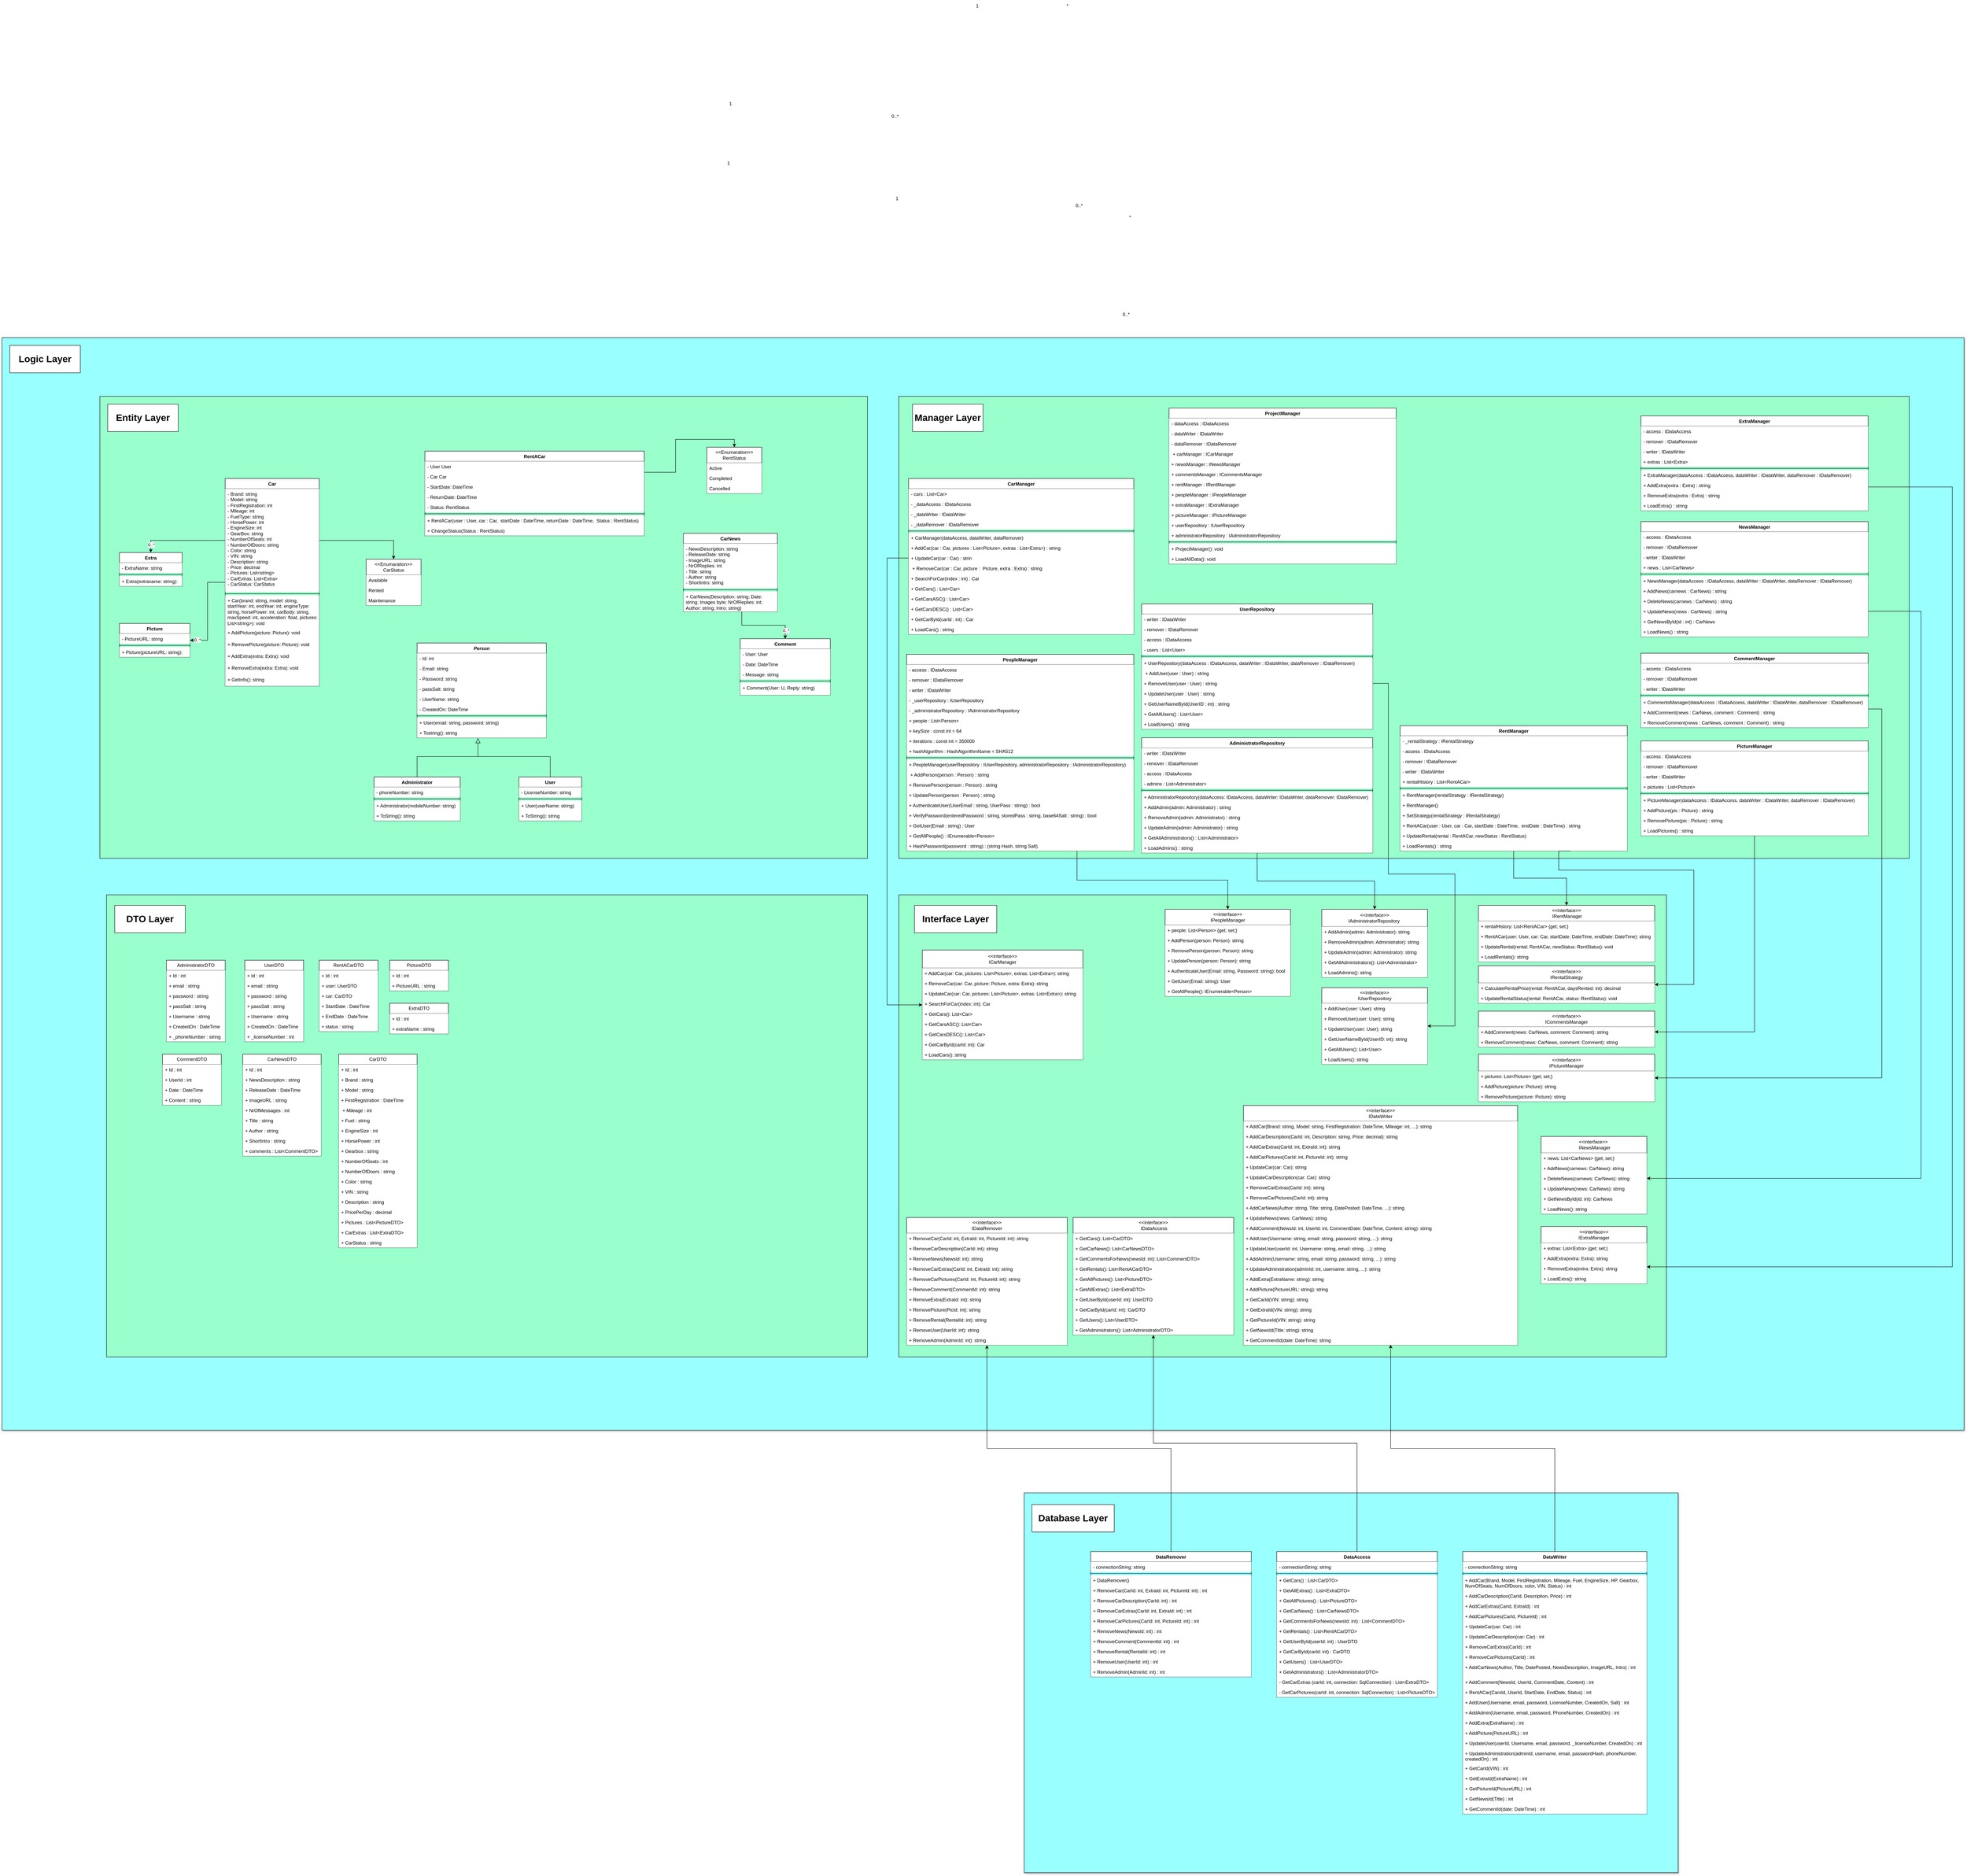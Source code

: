 <mxfile version="21.6.8" type="device">
  <diagram name="Page-1" id="BmxJJ-UUd7wjukWtLpmu">
    <mxGraphModel dx="3312" dy="1989" grid="1" gridSize="10" guides="1" tooltips="1" connect="1" arrows="1" fold="1" page="1" pageScale="1" pageWidth="827" pageHeight="1169" math="0" shadow="0">
      <root>
        <mxCell id="0" />
        <mxCell id="1" parent="0" />
        <mxCell id="II6cULSuK4avNOXLUG7--1" value="" style="rounded=0;whiteSpace=wrap;html=1;fillColor=#99FFFF;shadow=1;" parent="1" vertex="1">
          <mxGeometry x="-1400" y="320" width="5010" height="2790" as="geometry" />
        </mxCell>
        <mxCell id="II6cULSuK4avNOXLUG7--9" value="" style="rounded=0;whiteSpace=wrap;html=1;fillColor=#99FFCC;" parent="1" vertex="1">
          <mxGeometry x="-1150" y="470" width="1960" height="1180" as="geometry" />
        </mxCell>
        <mxCell id="aegNFKgz6tKNFybhpI3A-2" value="" style="rounded=0;whiteSpace=wrap;html=1;fillColor=#99FFFF;shadow=1;" parent="1" vertex="1">
          <mxGeometry x="1210" y="3270" width="1670" height="970" as="geometry" />
        </mxCell>
        <mxCell id="kCJqxshDiq6zK3op4DXP-19" style="edgeStyle=orthogonalEdgeStyle;rounded=0;orthogonalLoop=1;jettySize=auto;html=1;exitX=0;exitY=0.5;exitDx=0;exitDy=0;" edge="1" parent="1" source="_0Ntk2IZJWFLokozGjno-1" target="II6cULSuK4avNOXLUG7--3">
          <mxGeometry relative="1" as="geometry" />
        </mxCell>
        <mxCell id="kCJqxshDiq6zK3op4DXP-20" value="0..*" style="edgeLabel;html=1;align=center;verticalAlign=middle;resizable=0;points=[];" vertex="1" connectable="0" parent="kCJqxshDiq6zK3op4DXP-19">
          <mxGeometry x="0.846" y="-1" relative="1" as="geometry">
            <mxPoint as="offset" />
          </mxGeometry>
        </mxCell>
        <mxCell id="_0Ntk2IZJWFLokozGjno-1" value="Car&lt;div&gt;&lt;br/&gt;&lt;/div&gt;" style="swimlane;fontStyle=1;align=center;verticalAlign=top;childLayout=stackLayout;horizontal=1;startSize=26;horizontalStack=0;resizeParent=1;resizeParentMax=0;resizeLast=0;collapsible=1;marginBottom=0;whiteSpace=wrap;html=1;fillColor=#FFFFFF;" parent="1" vertex="1">
          <mxGeometry x="-830" y="680" width="240" height="530" as="geometry" />
        </mxCell>
        <mxCell id="_0Ntk2IZJWFLokozGjno-2" value="- Brand: string&lt;br&gt;- Model: string &lt;br&gt;- FirstRegistration: int &lt;br&gt;- Mileage: int &lt;br&gt;- FuelType: string &lt;br&gt;- HorsePower: int&lt;br&gt;- EngineSize: int &lt;br&gt;- GearBox: string&lt;br&gt;- NumberOfSeats: int&lt;br&gt;- NumberOfDoors: string&lt;br&gt;- Color: string&lt;br&gt;- VIN: string&lt;br&gt;- Description: string&lt;br&gt;- Price: decimal&lt;br&gt;- Pictures: List&amp;lt;string&amp;gt;&lt;br&gt;- CarExtras: List&amp;lt;Extra&amp;gt;&lt;br&gt;- CarStatus: CarStatus" style="text;strokeColor=none;fillColor=#FFFFFF;align=left;verticalAlign=top;spacingLeft=4;spacingRight=4;overflow=hidden;rotatable=0;points=[[0,0.5],[1,0.5]];portConstraint=eastwest;whiteSpace=wrap;html=1;" parent="_0Ntk2IZJWFLokozGjno-1" vertex="1">
          <mxGeometry y="26" width="240" height="264" as="geometry" />
        </mxCell>
        <mxCell id="_0Ntk2IZJWFLokozGjno-3" value="" style="line;strokeWidth=1;fillColor=#FFFFFF;align=left;verticalAlign=middle;spacingTop=-1;spacingLeft=3;spacingRight=3;rotatable=0;labelPosition=right;points=[];portConstraint=eastwest;strokeColor=inherit;" parent="_0Ntk2IZJWFLokozGjno-1" vertex="1">
          <mxGeometry y="290" width="240" height="8" as="geometry" />
        </mxCell>
        <mxCell id="_0Ntk2IZJWFLokozGjno-4" value="+ Car(brand: string, model: string, startYear: int, endYear: int, engineType: string, horsePower: int, carBody: string, maxSpeed: int, acceleration: float, pictures: List&amp;lt;string&amp;gt;): void" style="text;strokeColor=none;fillColor=#FFFFFF;align=left;verticalAlign=top;spacingLeft=4;spacingRight=4;overflow=hidden;rotatable=0;points=[[0,0.5],[1,0.5]];portConstraint=eastwest;whiteSpace=wrap;html=1;" parent="_0Ntk2IZJWFLokozGjno-1" vertex="1">
          <mxGeometry y="298" width="240" height="82" as="geometry" />
        </mxCell>
        <mxCell id="II6cULSuK4avNOXLUG7--180" value="+ AddPicture(picture: Picture): void" style="text;strokeColor=none;fillColor=#FFFFFF;align=left;verticalAlign=top;spacingLeft=4;spacingRight=4;overflow=hidden;rotatable=0;points=[[0,0.5],[1,0.5]];portConstraint=eastwest;whiteSpace=wrap;html=1;" parent="_0Ntk2IZJWFLokozGjno-1" vertex="1">
          <mxGeometry y="380" width="240" height="30" as="geometry" />
        </mxCell>
        <mxCell id="II6cULSuK4avNOXLUG7--181" value="+ RemovePicture(picture: Picture): void" style="text;strokeColor=none;fillColor=#FFFFFF;align=left;verticalAlign=top;spacingLeft=4;spacingRight=4;overflow=hidden;rotatable=0;points=[[0,0.5],[1,0.5]];portConstraint=eastwest;whiteSpace=wrap;html=1;" parent="_0Ntk2IZJWFLokozGjno-1" vertex="1">
          <mxGeometry y="410" width="240" height="30" as="geometry" />
        </mxCell>
        <mxCell id="II6cULSuK4avNOXLUG7--178" value="+ AddExtra(extra: Extra): void" style="text;strokeColor=none;fillColor=#FFFFFF;align=left;verticalAlign=top;spacingLeft=4;spacingRight=4;overflow=hidden;rotatable=0;points=[[0,0.5],[1,0.5]];portConstraint=eastwest;whiteSpace=wrap;html=1;" parent="_0Ntk2IZJWFLokozGjno-1" vertex="1">
          <mxGeometry y="440" width="240" height="30" as="geometry" />
        </mxCell>
        <mxCell id="II6cULSuK4avNOXLUG7--179" value="+ RemoveExtra(extra: Extra): void" style="text;strokeColor=none;fillColor=#FFFFFF;align=left;verticalAlign=top;spacingLeft=4;spacingRight=4;overflow=hidden;rotatable=0;points=[[0,0.5],[1,0.5]];portConstraint=eastwest;whiteSpace=wrap;html=1;" parent="_0Ntk2IZJWFLokozGjno-1" vertex="1">
          <mxGeometry y="470" width="240" height="30" as="geometry" />
        </mxCell>
        <mxCell id="II6cULSuK4avNOXLUG7--183" value="+ GetInfo(): string" style="text;strokeColor=none;fillColor=#FFFFFF;align=left;verticalAlign=top;spacingLeft=4;spacingRight=4;overflow=hidden;rotatable=0;points=[[0,0.5],[1,0.5]];portConstraint=eastwest;whiteSpace=wrap;html=1;" parent="_0Ntk2IZJWFLokozGjno-1" vertex="1">
          <mxGeometry y="500" width="240" height="30" as="geometry" />
        </mxCell>
        <mxCell id="ldDFN_0LI4rgmi7n4xx_-5" value="CarNews" style="swimlane;fontStyle=1;align=center;verticalAlign=top;childLayout=stackLayout;horizontal=1;startSize=26;horizontalStack=0;resizeParent=1;resizeParentMax=0;resizeLast=0;collapsible=1;marginBottom=0;whiteSpace=wrap;html=1;fillColor=#FFFFFF;" parent="1" vertex="1">
          <mxGeometry x="340" y="820" width="240" height="200" as="geometry" />
        </mxCell>
        <mxCell id="ldDFN_0LI4rgmi7n4xx_-6" value="- NewsDescription: string&lt;div&gt;- ReleaseDate: string&lt;/div&gt;&lt;div&gt;- ImageURL: string&lt;/div&gt;&lt;div&gt;- NrOfReplies: int&lt;/div&gt;&lt;div&gt;- Title: string&amp;nbsp;&lt;/div&gt;&lt;div&gt;- Author: string&lt;/div&gt;&lt;div&gt;- ShortIntro: string&lt;/div&gt;" style="text;strokeColor=none;fillColor=#FFFFFF;align=left;verticalAlign=top;spacingLeft=4;spacingRight=4;overflow=hidden;rotatable=0;points=[[0,0.5],[1,0.5]];portConstraint=eastwest;whiteSpace=wrap;html=1;" parent="ldDFN_0LI4rgmi7n4xx_-5" vertex="1">
          <mxGeometry y="26" width="240" height="114" as="geometry" />
        </mxCell>
        <mxCell id="ldDFN_0LI4rgmi7n4xx_-7" value="" style="line;strokeWidth=1;fillColor=#FFFFFF;align=left;verticalAlign=middle;spacingTop=-1;spacingLeft=3;spacingRight=3;rotatable=0;labelPosition=right;points=[];portConstraint=eastwest;strokeColor=inherit;" parent="ldDFN_0LI4rgmi7n4xx_-5" vertex="1">
          <mxGeometry y="140" width="240" height="8" as="geometry" />
        </mxCell>
        <mxCell id="ldDFN_0LI4rgmi7n4xx_-8" value="+ CarNews(Description: string; Date: string; Images byte; NrOfReplies: int; Author: string; Intro: string)" style="text;strokeColor=none;fillColor=#FFFFFF;align=left;verticalAlign=top;spacingLeft=4;spacingRight=4;overflow=hidden;rotatable=0;points=[[0,0.5],[1,0.5]];portConstraint=eastwest;whiteSpace=wrap;html=1;" parent="ldDFN_0LI4rgmi7n4xx_-5" vertex="1">
          <mxGeometry y="148" width="240" height="52" as="geometry" />
        </mxCell>
        <mxCell id="ZKlwzKI2-0AHxEqeQKx9-48" value="Comment" style="swimlane;fontStyle=1;align=center;verticalAlign=top;childLayout=stackLayout;horizontal=1;startSize=26;horizontalStack=0;resizeParent=1;resizeParentMax=0;resizeLast=0;collapsible=1;marginBottom=0;whiteSpace=wrap;html=1;fillColor=#FFFFFF;" parent="1" vertex="1">
          <mxGeometry x="485" y="1089" width="230" height="144" as="geometry" />
        </mxCell>
        <mxCell id="ZKlwzKI2-0AHxEqeQKx9-49" value="- User: User" style="text;strokeColor=none;fillColor=#FFFFFF;align=left;verticalAlign=top;spacingLeft=4;spacingRight=4;overflow=hidden;rotatable=0;points=[[0,0.5],[1,0.5]];portConstraint=eastwest;whiteSpace=wrap;html=1;" parent="ZKlwzKI2-0AHxEqeQKx9-48" vertex="1">
          <mxGeometry y="26" width="230" height="26" as="geometry" />
        </mxCell>
        <mxCell id="ZKlwzKI2-0AHxEqeQKx9-52" value="- Date: DateTime" style="text;strokeColor=none;fillColor=#FFFFFF;align=left;verticalAlign=top;spacingLeft=4;spacingRight=4;overflow=hidden;rotatable=0;points=[[0,0.5],[1,0.5]];portConstraint=eastwest;whiteSpace=wrap;html=1;" parent="ZKlwzKI2-0AHxEqeQKx9-48" vertex="1">
          <mxGeometry y="52" width="230" height="26" as="geometry" />
        </mxCell>
        <mxCell id="ZKlwzKI2-0AHxEqeQKx9-59" value="- Message: string" style="text;strokeColor=none;fillColor=#FFFFFF;align=left;verticalAlign=top;spacingLeft=4;spacingRight=4;overflow=hidden;rotatable=0;points=[[0,0.5],[1,0.5]];portConstraint=eastwest;whiteSpace=wrap;html=1;" parent="ZKlwzKI2-0AHxEqeQKx9-48" vertex="1">
          <mxGeometry y="78" width="230" height="26" as="geometry" />
        </mxCell>
        <mxCell id="ZKlwzKI2-0AHxEqeQKx9-50" value="" style="line;strokeWidth=1;fillColor=#FFFFFF;align=left;verticalAlign=middle;spacingTop=-1;spacingLeft=3;spacingRight=3;rotatable=0;labelPosition=right;points=[];portConstraint=eastwest;strokeColor=inherit;" parent="ZKlwzKI2-0AHxEqeQKx9-48" vertex="1">
          <mxGeometry y="104" width="230" height="8" as="geometry" />
        </mxCell>
        <mxCell id="ZKlwzKI2-0AHxEqeQKx9-51" value="+ Comment(User: U, Reply: string)" style="text;strokeColor=none;fillColor=#FFFFFF;align=left;verticalAlign=top;spacingLeft=4;spacingRight=4;overflow=hidden;rotatable=0;points=[[0,0.5],[1,0.5]];portConstraint=eastwest;whiteSpace=wrap;html=1;" parent="ZKlwzKI2-0AHxEqeQKx9-48" vertex="1">
          <mxGeometry y="112" width="230" height="32" as="geometry" />
        </mxCell>
        <mxCell id="ZKlwzKI2-0AHxEqeQKx9-65" style="edgeStyle=orthogonalEdgeStyle;rounded=0;orthogonalLoop=1;jettySize=auto;html=1;exitX=0.621;exitY=0.987;exitDx=0;exitDy=0;entryX=0.5;entryY=0;entryDx=0;entryDy=0;exitPerimeter=0;fillColor=#FFFFFF;" parent="1" source="ldDFN_0LI4rgmi7n4xx_-8" target="ZKlwzKI2-0AHxEqeQKx9-48" edge="1">
          <mxGeometry relative="1" as="geometry" />
        </mxCell>
        <mxCell id="kCJqxshDiq6zK3op4DXP-22" value="0..*" style="edgeLabel;html=1;align=center;verticalAlign=middle;resizable=0;points=[];" vertex="1" connectable="0" parent="ZKlwzKI2-0AHxEqeQKx9-65">
          <mxGeometry x="0.767" y="2" relative="1" as="geometry">
            <mxPoint as="offset" />
          </mxGeometry>
        </mxCell>
        <mxCell id="ZKlwzKI2-0AHxEqeQKx9-67" value="&lt;i&gt;Person&lt;/i&gt;" style="swimlane;fontStyle=1;align=center;verticalAlign=top;childLayout=stackLayout;horizontal=1;startSize=26;horizontalStack=0;resizeParent=1;resizeParentMax=0;resizeLast=0;collapsible=1;marginBottom=0;whiteSpace=wrap;html=1;fillColor=#FFFFFF;" parent="1" vertex="1">
          <mxGeometry x="-340" y="1100" width="330" height="242" as="geometry" />
        </mxCell>
        <mxCell id="II6cULSuK4avNOXLUG7--173" value="- Id: int" style="text;strokeColor=none;fillColor=#FFFFFF;align=left;verticalAlign=top;spacingLeft=4;spacingRight=4;overflow=hidden;rotatable=0;points=[[0,0.5],[1,0.5]];portConstraint=eastwest;whiteSpace=wrap;html=1;" parent="ZKlwzKI2-0AHxEqeQKx9-67" vertex="1">
          <mxGeometry y="26" width="330" height="26" as="geometry" />
        </mxCell>
        <mxCell id="ZKlwzKI2-0AHxEqeQKx9-71" value="- Email: string" style="text;strokeColor=none;fillColor=#FFFFFF;align=left;verticalAlign=top;spacingLeft=4;spacingRight=4;overflow=hidden;rotatable=0;points=[[0,0.5],[1,0.5]];portConstraint=eastwest;whiteSpace=wrap;html=1;" parent="ZKlwzKI2-0AHxEqeQKx9-67" vertex="1">
          <mxGeometry y="52" width="330" height="26" as="geometry" />
        </mxCell>
        <mxCell id="ZKlwzKI2-0AHxEqeQKx9-72" value="- Password: string" style="text;strokeColor=none;fillColor=#FFFFFF;align=left;verticalAlign=top;spacingLeft=4;spacingRight=4;overflow=hidden;rotatable=0;points=[[0,0.5],[1,0.5]];portConstraint=eastwest;whiteSpace=wrap;html=1;" parent="ZKlwzKI2-0AHxEqeQKx9-67" vertex="1">
          <mxGeometry y="78" width="330" height="26" as="geometry" />
        </mxCell>
        <mxCell id="II6cULSuK4avNOXLUG7--174" value="- passSalt: string" style="text;strokeColor=none;fillColor=#FFFFFF;align=left;verticalAlign=top;spacingLeft=4;spacingRight=4;overflow=hidden;rotatable=0;points=[[0,0.5],[1,0.5]];portConstraint=eastwest;whiteSpace=wrap;html=1;" parent="ZKlwzKI2-0AHxEqeQKx9-67" vertex="1">
          <mxGeometry y="104" width="330" height="26" as="geometry" />
        </mxCell>
        <mxCell id="ZKlwzKI2-0AHxEqeQKx9-80" value="- UserName: string" style="text;strokeColor=none;fillColor=#FFFFFF;align=left;verticalAlign=top;spacingLeft=4;spacingRight=4;overflow=hidden;rotatable=0;points=[[0,0.5],[1,0.5]];portConstraint=eastwest;whiteSpace=wrap;html=1;" parent="ZKlwzKI2-0AHxEqeQKx9-67" vertex="1">
          <mxGeometry y="130" width="330" height="26" as="geometry" />
        </mxCell>
        <mxCell id="SNXqK8RKlfEInHnRdv3d-3" value="- CreatedOn: DateTime" style="text;strokeColor=none;fillColor=#FFFFFF;align=left;verticalAlign=top;spacingLeft=4;spacingRight=4;overflow=hidden;rotatable=0;points=[[0,0.5],[1,0.5]];portConstraint=eastwest;whiteSpace=wrap;html=1;" parent="ZKlwzKI2-0AHxEqeQKx9-67" vertex="1">
          <mxGeometry y="156" width="330" height="26" as="geometry" />
        </mxCell>
        <mxCell id="ZKlwzKI2-0AHxEqeQKx9-69" value="" style="line;strokeWidth=1;fillColor=#FFFFFF;align=left;verticalAlign=middle;spacingTop=-1;spacingLeft=3;spacingRight=3;rotatable=0;labelPosition=right;points=[];portConstraint=eastwest;strokeColor=inherit;" parent="ZKlwzKI2-0AHxEqeQKx9-67" vertex="1">
          <mxGeometry y="182" width="330" height="8" as="geometry" />
        </mxCell>
        <mxCell id="ZKlwzKI2-0AHxEqeQKx9-70" value="+ User(email: string, password: string)" style="text;strokeColor=none;fillColor=#FFFFFF;align=left;verticalAlign=top;spacingLeft=4;spacingRight=4;overflow=hidden;rotatable=0;points=[[0,0.5],[1,0.5]];portConstraint=eastwest;whiteSpace=wrap;html=1;" parent="ZKlwzKI2-0AHxEqeQKx9-67" vertex="1">
          <mxGeometry y="190" width="330" height="26" as="geometry" />
        </mxCell>
        <mxCell id="ZKlwzKI2-0AHxEqeQKx9-90" value="+ Tostring(): string" style="text;strokeColor=none;fillColor=#FFFFFF;align=left;verticalAlign=top;spacingLeft=4;spacingRight=4;overflow=hidden;rotatable=0;points=[[0,0.5],[1,0.5]];portConstraint=eastwest;whiteSpace=wrap;html=1;" parent="ZKlwzKI2-0AHxEqeQKx9-67" vertex="1">
          <mxGeometry y="216" width="330" height="26" as="geometry" />
        </mxCell>
        <mxCell id="ZKlwzKI2-0AHxEqeQKx9-75" value="Administrator" style="swimlane;fontStyle=1;align=center;verticalAlign=top;childLayout=stackLayout;horizontal=1;startSize=26;horizontalStack=0;resizeParent=1;resizeParentMax=0;resizeLast=0;collapsible=1;marginBottom=0;whiteSpace=wrap;html=1;fillColor=#FFFFFF;" parent="1" vertex="1">
          <mxGeometry x="-450" y="1442" width="220" height="112" as="geometry" />
        </mxCell>
        <mxCell id="ZKlwzKI2-0AHxEqeQKx9-76" value="- phoneNumber: string" style="text;strokeColor=none;fillColor=#FFFFFF;align=left;verticalAlign=top;spacingLeft=4;spacingRight=4;overflow=hidden;rotatable=0;points=[[0,0.5],[1,0.5]];portConstraint=eastwest;whiteSpace=wrap;html=1;" parent="ZKlwzKI2-0AHxEqeQKx9-75" vertex="1">
          <mxGeometry y="26" width="220" height="26" as="geometry" />
        </mxCell>
        <mxCell id="ZKlwzKI2-0AHxEqeQKx9-77" value="" style="line;strokeWidth=1;fillColor=#FFFFFF;align=left;verticalAlign=middle;spacingTop=-1;spacingLeft=3;spacingRight=3;rotatable=0;labelPosition=right;points=[];portConstraint=eastwest;strokeColor=inherit;" parent="ZKlwzKI2-0AHxEqeQKx9-75" vertex="1">
          <mxGeometry y="52" width="220" height="8" as="geometry" />
        </mxCell>
        <mxCell id="ZKlwzKI2-0AHxEqeQKx9-78" value="+ Administrator(mobileNumber: string)" style="text;strokeColor=none;fillColor=#FFFFFF;align=left;verticalAlign=top;spacingLeft=4;spacingRight=4;overflow=hidden;rotatable=0;points=[[0,0.5],[1,0.5]];portConstraint=eastwest;whiteSpace=wrap;html=1;" parent="ZKlwzKI2-0AHxEqeQKx9-75" vertex="1">
          <mxGeometry y="60" width="220" height="26" as="geometry" />
        </mxCell>
        <mxCell id="II6cULSuK4avNOXLUG7--176" value="+ ToString(): string" style="text;strokeColor=none;fillColor=#FFFFFF;align=left;verticalAlign=top;spacingLeft=4;spacingRight=4;overflow=hidden;rotatable=0;points=[[0,0.5],[1,0.5]];portConstraint=eastwest;whiteSpace=wrap;html=1;" parent="ZKlwzKI2-0AHxEqeQKx9-75" vertex="1">
          <mxGeometry y="86" width="220" height="26" as="geometry" />
        </mxCell>
        <mxCell id="ZKlwzKI2-0AHxEqeQKx9-81" value="User" style="swimlane;fontStyle=1;align=center;verticalAlign=top;childLayout=stackLayout;horizontal=1;startSize=26;horizontalStack=0;resizeParent=1;resizeParentMax=0;resizeLast=0;collapsible=1;marginBottom=0;whiteSpace=wrap;html=1;fillColor=#FFFFFF;" parent="1" vertex="1">
          <mxGeometry x="-80" y="1442" width="160" height="112" as="geometry" />
        </mxCell>
        <mxCell id="ZKlwzKI2-0AHxEqeQKx9-129" value="- LicenseNumber: string" style="text;strokeColor=none;fillColor=#FFFFFF;align=left;verticalAlign=top;spacingLeft=4;spacingRight=4;overflow=hidden;rotatable=0;points=[[0,0.5],[1,0.5]];portConstraint=eastwest;whiteSpace=wrap;html=1;" parent="ZKlwzKI2-0AHxEqeQKx9-81" vertex="1">
          <mxGeometry y="26" width="160" height="26" as="geometry" />
        </mxCell>
        <mxCell id="ZKlwzKI2-0AHxEqeQKx9-83" value="" style="line;strokeWidth=1;fillColor=#FFFFFF;align=left;verticalAlign=middle;spacingTop=-1;spacingLeft=3;spacingRight=3;rotatable=0;labelPosition=right;points=[];portConstraint=eastwest;strokeColor=inherit;" parent="ZKlwzKI2-0AHxEqeQKx9-81" vertex="1">
          <mxGeometry y="52" width="160" height="8" as="geometry" />
        </mxCell>
        <mxCell id="ZKlwzKI2-0AHxEqeQKx9-85" value="+ User(userName: string)" style="text;strokeColor=none;fillColor=#FFFFFF;align=left;verticalAlign=top;spacingLeft=4;spacingRight=4;overflow=hidden;rotatable=0;points=[[0,0.5],[1,0.5]];portConstraint=eastwest;whiteSpace=wrap;html=1;" parent="ZKlwzKI2-0AHxEqeQKx9-81" vertex="1">
          <mxGeometry y="60" width="160" height="26" as="geometry" />
        </mxCell>
        <mxCell id="ZKlwzKI2-0AHxEqeQKx9-79" value="+ ToString(): string" style="text;strokeColor=none;fillColor=#FFFFFF;align=left;verticalAlign=top;spacingLeft=4;spacingRight=4;overflow=hidden;rotatable=0;points=[[0,0.5],[1,0.5]];portConstraint=eastwest;whiteSpace=wrap;html=1;" parent="ZKlwzKI2-0AHxEqeQKx9-81" vertex="1">
          <mxGeometry y="86" width="160" height="26" as="geometry" />
        </mxCell>
        <mxCell id="ZKlwzKI2-0AHxEqeQKx9-86" value="" style="endArrow=block;endSize=10;endFill=0;shadow=0;strokeWidth=1;rounded=0;edgeStyle=elbowEdgeStyle;elbow=vertical;exitX=0.5;exitY=0;exitDx=0;exitDy=0;entryX=0.471;entryY=1.038;entryDx=0;entryDy=0;entryPerimeter=0;fillColor=#FFFFFF;" parent="1" source="ZKlwzKI2-0AHxEqeQKx9-81" target="ZKlwzKI2-0AHxEqeQKx9-90" edge="1">
          <mxGeometry width="160" relative="1" as="geometry">
            <mxPoint x="520" y="1118" as="sourcePoint" />
            <mxPoint y="1012" as="targetPoint" />
            <Array as="points">
              <mxPoint x="-110" y="1390" />
            </Array>
          </mxGeometry>
        </mxCell>
        <mxCell id="ZKlwzKI2-0AHxEqeQKx9-87" value="" style="endArrow=none;html=1;rounded=0;exitX=0.5;exitY=0;exitDx=0;exitDy=0;fillColor=#FFFFFF;" parent="1" source="ZKlwzKI2-0AHxEqeQKx9-75" edge="1">
          <mxGeometry width="50" height="50" relative="1" as="geometry">
            <mxPoint x="50" y="1112" as="sourcePoint" />
            <mxPoint x="-240" y="1390" as="targetPoint" />
            <Array as="points">
              <mxPoint x="-340" y="1390" />
            </Array>
          </mxGeometry>
        </mxCell>
        <mxCell id="ZKlwzKI2-0AHxEqeQKx9-88" value="" style="endArrow=none;html=1;rounded=0;fillColor=#FFFFFF;" parent="1" edge="1">
          <mxGeometry width="50" height="50" relative="1" as="geometry">
            <mxPoint x="-250" y="1390" as="sourcePoint" />
            <mxPoint x="-80" y="1390" as="targetPoint" />
          </mxGeometry>
        </mxCell>
        <mxCell id="ZKlwzKI2-0AHxEqeQKx9-91" value="*" style="text;html=1;align=center;verticalAlign=middle;resizable=0;points=[];autosize=1;strokeColor=none;fillColor=#FFFFFF;" parent="1" vertex="1">
          <mxGeometry x="1465" y="-2" width="30" height="30" as="geometry" />
        </mxCell>
        <mxCell id="fYaIXGqrscQtMP6AZ8kV-1" value="1" style="text;html=1;align=center;verticalAlign=middle;resizable=0;points=[];autosize=1;strokeColor=none;fillColor=#FFFFFF;" parent="1" vertex="1">
          <mxGeometry x="870" y="-50" width="30" height="30" as="geometry" />
        </mxCell>
        <mxCell id="fYaIXGqrscQtMP6AZ8kV-2" value="0..*" style="text;html=1;align=center;verticalAlign=middle;resizable=0;points=[];autosize=1;strokeColor=none;fillColor=#FFFFFF;" parent="1" vertex="1">
          <mxGeometry x="1330" y="-32" width="40" height="30" as="geometry" />
        </mxCell>
        <mxCell id="fYaIXGqrscQtMP6AZ8kV-3" value="1" style="text;html=1;align=center;verticalAlign=middle;resizable=0;points=[];autosize=1;strokeColor=none;fillColor=#FFFFFF;" parent="1" vertex="1">
          <mxGeometry x="440" y="-140" width="30" height="30" as="geometry" />
        </mxCell>
        <mxCell id="II6cULSuK4avNOXLUG7--7" style="edgeStyle=orthogonalEdgeStyle;rounded=0;orthogonalLoop=1;jettySize=auto;html=1;exitX=1;exitY=0.25;exitDx=0;exitDy=0;entryX=0.5;entryY=0;entryDx=0;entryDy=0;" parent="1" source="fYaIXGqrscQtMP6AZ8kV-4" target="SNXqK8RKlfEInHnRdv3d-17" edge="1">
          <mxGeometry relative="1" as="geometry" />
        </mxCell>
        <mxCell id="fYaIXGqrscQtMP6AZ8kV-4" value="RentACar" style="swimlane;fontStyle=1;align=center;verticalAlign=top;childLayout=stackLayout;horizontal=1;startSize=26;horizontalStack=0;resizeParent=1;resizeParentMax=0;resizeLast=0;collapsible=1;marginBottom=0;whiteSpace=wrap;html=1;fillColor=#FFFFFF;" parent="1" vertex="1">
          <mxGeometry x="-320" y="610" width="560" height="216" as="geometry" />
        </mxCell>
        <mxCell id="fYaIXGqrscQtMP6AZ8kV-5" value="- User User" style="text;strokeColor=none;fillColor=#FFFFFF;align=left;verticalAlign=top;spacingLeft=4;spacingRight=4;overflow=hidden;rotatable=0;points=[[0,0.5],[1,0.5]];portConstraint=eastwest;whiteSpace=wrap;html=1;" parent="fYaIXGqrscQtMP6AZ8kV-4" vertex="1">
          <mxGeometry y="26" width="560" height="26" as="geometry" />
        </mxCell>
        <mxCell id="fYaIXGqrscQtMP6AZ8kV-8" value="- Car Car" style="text;strokeColor=none;fillColor=#FFFFFF;align=left;verticalAlign=top;spacingLeft=4;spacingRight=4;overflow=hidden;rotatable=0;points=[[0,0.5],[1,0.5]];portConstraint=eastwest;whiteSpace=wrap;html=1;" parent="fYaIXGqrscQtMP6AZ8kV-4" vertex="1">
          <mxGeometry y="52" width="560" height="26" as="geometry" />
        </mxCell>
        <mxCell id="uSdq-RHuHp9NWUJv0wvQ-2" value="- StartDate: DateTime" style="text;strokeColor=none;fillColor=#FFFFFF;align=left;verticalAlign=top;spacingLeft=4;spacingRight=4;overflow=hidden;rotatable=0;points=[[0,0.5],[1,0.5]];portConstraint=eastwest;whiteSpace=wrap;html=1;" parent="fYaIXGqrscQtMP6AZ8kV-4" vertex="1">
          <mxGeometry y="78" width="560" height="26" as="geometry" />
        </mxCell>
        <mxCell id="uSdq-RHuHp9NWUJv0wvQ-1" value="- ReturnDate: DateTime" style="text;strokeColor=none;fillColor=#FFFFFF;align=left;verticalAlign=top;spacingLeft=4;spacingRight=4;overflow=hidden;rotatable=0;points=[[0,0.5],[1,0.5]];portConstraint=eastwest;whiteSpace=wrap;html=1;" parent="fYaIXGqrscQtMP6AZ8kV-4" vertex="1">
          <mxGeometry y="104" width="560" height="26" as="geometry" />
        </mxCell>
        <mxCell id="SNXqK8RKlfEInHnRdv3d-15" value="- Status: RentStatus" style="text;strokeColor=none;fillColor=#FFFFFF;align=left;verticalAlign=top;spacingLeft=4;spacingRight=4;overflow=hidden;rotatable=0;points=[[0,0.5],[1,0.5]];portConstraint=eastwest;whiteSpace=wrap;html=1;" parent="fYaIXGqrscQtMP6AZ8kV-4" vertex="1">
          <mxGeometry y="130" width="560" height="26" as="geometry" />
        </mxCell>
        <mxCell id="fYaIXGqrscQtMP6AZ8kV-6" value="" style="line;strokeWidth=1;fillColor=#FFFFFF;align=left;verticalAlign=middle;spacingTop=-1;spacingLeft=3;spacingRight=3;rotatable=0;labelPosition=right;points=[];portConstraint=eastwest;strokeColor=inherit;" parent="fYaIXGqrscQtMP6AZ8kV-4" vertex="1">
          <mxGeometry y="156" width="560" height="8" as="geometry" />
        </mxCell>
        <mxCell id="fYaIXGqrscQtMP6AZ8kV-7" value="+ RentACar(user : User, car : Car,&amp;nbsp; startDate : DateTime, returnDate : DateTime,&amp;nbsp; Status : RentStatus)" style="text;strokeColor=none;fillColor=#FFFFFF;align=left;verticalAlign=top;spacingLeft=4;spacingRight=4;overflow=hidden;rotatable=0;points=[[0,0.5],[1,0.5]];portConstraint=eastwest;whiteSpace=wrap;html=1;" parent="fYaIXGqrscQtMP6AZ8kV-4" vertex="1">
          <mxGeometry y="164" width="560" height="26" as="geometry" />
        </mxCell>
        <mxCell id="II6cULSuK4avNOXLUG7--177" value="+ ChangeStatus(Status : RentStatus)" style="text;strokeColor=none;fillColor=#FFFFFF;align=left;verticalAlign=top;spacingLeft=4;spacingRight=4;overflow=hidden;rotatable=0;points=[[0,0.5],[1,0.5]];portConstraint=eastwest;whiteSpace=wrap;html=1;" parent="fYaIXGqrscQtMP6AZ8kV-4" vertex="1">
          <mxGeometry y="190" width="560" height="26" as="geometry" />
        </mxCell>
        <mxCell id="op5Sr80y_nrDS6lspxPk-1" value="0..*" style="text;html=1;align=center;verticalAlign=middle;resizable=0;points=[];autosize=1;strokeColor=none;fillColor=#FFFFFF;" parent="1" vertex="1">
          <mxGeometry x="860" y="-260" width="40" height="30" as="geometry" />
        </mxCell>
        <mxCell id="op5Sr80y_nrDS6lspxPk-3" value="1" style="text;html=1;align=center;verticalAlign=middle;resizable=0;points=[];autosize=1;strokeColor=none;fillColor=#FFFFFF;" parent="1" vertex="1">
          <mxGeometry x="1075" y="-542" width="30" height="30" as="geometry" />
        </mxCell>
        <mxCell id="op5Sr80y_nrDS6lspxPk-4" value="1" style="text;html=1;align=center;verticalAlign=middle;resizable=0;points=[];autosize=1;strokeColor=none;fillColor=#FFFFFF;" parent="1" vertex="1">
          <mxGeometry x="445" y="-292" width="30" height="30" as="geometry" />
        </mxCell>
        <mxCell id="op5Sr80y_nrDS6lspxPk-5" value="*" style="text;html=1;align=center;verticalAlign=middle;resizable=0;points=[];autosize=1;strokeColor=none;fillColor=#FFFFFF;" parent="1" vertex="1">
          <mxGeometry x="1305" y="-542" width="30" height="30" as="geometry" />
        </mxCell>
        <mxCell id="SNXqK8RKlfEInHnRdv3d-5" value="Extra" style="swimlane;fontStyle=1;align=center;verticalAlign=top;childLayout=stackLayout;horizontal=1;startSize=26;horizontalStack=0;resizeParent=1;resizeParentMax=0;resizeLast=0;collapsible=1;marginBottom=0;whiteSpace=wrap;html=1;fillColor=#FFFFFF;" parent="1" vertex="1">
          <mxGeometry x="-1100" y="869" width="160" height="86" as="geometry" />
        </mxCell>
        <mxCell id="SNXqK8RKlfEInHnRdv3d-6" value="- ExtraName: string" style="text;strokeColor=none;fillColor=#FFFFFF;align=left;verticalAlign=top;spacingLeft=4;spacingRight=4;overflow=hidden;rotatable=0;points=[[0,0.5],[1,0.5]];portConstraint=eastwest;whiteSpace=wrap;html=1;" parent="SNXqK8RKlfEInHnRdv3d-5" vertex="1">
          <mxGeometry y="26" width="160" height="26" as="geometry" />
        </mxCell>
        <mxCell id="SNXqK8RKlfEInHnRdv3d-7" value="" style="line;strokeWidth=1;fillColor=#FFFFFF;align=left;verticalAlign=middle;spacingTop=-1;spacingLeft=3;spacingRight=3;rotatable=0;labelPosition=right;points=[];portConstraint=eastwest;strokeColor=inherit;" parent="SNXqK8RKlfEInHnRdv3d-5" vertex="1">
          <mxGeometry y="52" width="160" height="8" as="geometry" />
        </mxCell>
        <mxCell id="SNXqK8RKlfEInHnRdv3d-8" value="+ Extra(extraname: string):" style="text;strokeColor=none;fillColor=#FFFFFF;align=left;verticalAlign=top;spacingLeft=4;spacingRight=4;overflow=hidden;rotatable=0;points=[[0,0.5],[1,0.5]];portConstraint=eastwest;whiteSpace=wrap;html=1;" parent="SNXqK8RKlfEInHnRdv3d-5" vertex="1">
          <mxGeometry y="60" width="160" height="26" as="geometry" />
        </mxCell>
        <mxCell id="SNXqK8RKlfEInHnRdv3d-9" style="edgeStyle=orthogonalEdgeStyle;rounded=0;orthogonalLoop=1;jettySize=auto;html=1;exitX=0;exitY=0.5;exitDx=0;exitDy=0;entryX=0.5;entryY=0;entryDx=0;entryDy=0;fillColor=#FFFFFF;" parent="1" source="_0Ntk2IZJWFLokozGjno-2" target="SNXqK8RKlfEInHnRdv3d-5" edge="1">
          <mxGeometry relative="1" as="geometry" />
        </mxCell>
        <mxCell id="kCJqxshDiq6zK3op4DXP-21" value="0..*" style="edgeLabel;html=1;align=center;verticalAlign=middle;resizable=0;points=[];" vertex="1" connectable="0" parent="SNXqK8RKlfEInHnRdv3d-9">
          <mxGeometry x="0.82" y="1" relative="1" as="geometry">
            <mxPoint as="offset" />
          </mxGeometry>
        </mxCell>
        <mxCell id="SNXqK8RKlfEInHnRdv3d-13" value="0..*" style="text;html=1;align=center;verticalAlign=middle;resizable=0;points=[];autosize=1;strokeColor=none;fillColor=#FFFFFF;" parent="1" vertex="1">
          <mxGeometry x="1450" y="246" width="40" height="30" as="geometry" />
        </mxCell>
        <mxCell id="SNXqK8RKlfEInHnRdv3d-17" value="&amp;lt;&amp;lt;Enumaration&amp;gt;&amp;gt;&lt;br&gt;RentStatus" style="swimlane;fontStyle=0;childLayout=stackLayout;horizontal=1;startSize=40;fillColor=#FFFFFF;horizontalStack=0;resizeParent=1;resizeParentMax=0;resizeLast=0;collapsible=1;marginBottom=0;whiteSpace=wrap;html=1;" parent="1" vertex="1">
          <mxGeometry x="400" y="600" width="140" height="118" as="geometry" />
        </mxCell>
        <mxCell id="SNXqK8RKlfEInHnRdv3d-18" value="Active" style="text;strokeColor=none;fillColor=#FFFFFF;align=left;verticalAlign=top;spacingLeft=4;spacingRight=4;overflow=hidden;rotatable=0;points=[[0,0.5],[1,0.5]];portConstraint=eastwest;whiteSpace=wrap;html=1;" parent="SNXqK8RKlfEInHnRdv3d-17" vertex="1">
          <mxGeometry y="40" width="140" height="26" as="geometry" />
        </mxCell>
        <mxCell id="SNXqK8RKlfEInHnRdv3d-19" value="Completed" style="text;strokeColor=none;fillColor=#FFFFFF;align=left;verticalAlign=top;spacingLeft=4;spacingRight=4;overflow=hidden;rotatable=0;points=[[0,0.5],[1,0.5]];portConstraint=eastwest;whiteSpace=wrap;html=1;" parent="SNXqK8RKlfEInHnRdv3d-17" vertex="1">
          <mxGeometry y="66" width="140" height="26" as="geometry" />
        </mxCell>
        <mxCell id="SNXqK8RKlfEInHnRdv3d-20" value="Cancelled" style="text;strokeColor=none;fillColor=#FFFFFF;align=left;verticalAlign=top;spacingLeft=4;spacingRight=4;overflow=hidden;rotatable=0;points=[[0,0.5],[1,0.5]];portConstraint=eastwest;whiteSpace=wrap;html=1;" parent="SNXqK8RKlfEInHnRdv3d-17" vertex="1">
          <mxGeometry y="92" width="140" height="26" as="geometry" />
        </mxCell>
        <mxCell id="SNXqK8RKlfEInHnRdv3d-21" value="&amp;lt;&amp;lt;Enumaration&amp;gt;&amp;gt;&lt;br&gt;CarStatus" style="swimlane;fontStyle=0;childLayout=stackLayout;horizontal=1;startSize=40;fillColor=#FFFFFF;horizontalStack=0;resizeParent=1;resizeParentMax=0;resizeLast=0;collapsible=1;marginBottom=0;whiteSpace=wrap;html=1;" parent="1" vertex="1">
          <mxGeometry x="-470" y="886" width="140" height="118" as="geometry" />
        </mxCell>
        <mxCell id="SNXqK8RKlfEInHnRdv3d-22" value="Available" style="text;strokeColor=none;fillColor=#FFFFFF;align=left;verticalAlign=top;spacingLeft=4;spacingRight=4;overflow=hidden;rotatable=0;points=[[0,0.5],[1,0.5]];portConstraint=eastwest;whiteSpace=wrap;html=1;" parent="SNXqK8RKlfEInHnRdv3d-21" vertex="1">
          <mxGeometry y="40" width="140" height="26" as="geometry" />
        </mxCell>
        <mxCell id="SNXqK8RKlfEInHnRdv3d-23" value="Rented" style="text;strokeColor=none;fillColor=#FFFFFF;align=left;verticalAlign=top;spacingLeft=4;spacingRight=4;overflow=hidden;rotatable=0;points=[[0,0.5],[1,0.5]];portConstraint=eastwest;whiteSpace=wrap;html=1;" parent="SNXqK8RKlfEInHnRdv3d-21" vertex="1">
          <mxGeometry y="66" width="140" height="26" as="geometry" />
        </mxCell>
        <mxCell id="SNXqK8RKlfEInHnRdv3d-24" value="Maintenance" style="text;strokeColor=none;fillColor=#FFFFFF;align=left;verticalAlign=top;spacingLeft=4;spacingRight=4;overflow=hidden;rotatable=0;points=[[0,0.5],[1,0.5]];portConstraint=eastwest;whiteSpace=wrap;html=1;" parent="SNXqK8RKlfEInHnRdv3d-21" vertex="1">
          <mxGeometry y="92" width="140" height="26" as="geometry" />
        </mxCell>
        <mxCell id="SNXqK8RKlfEInHnRdv3d-25" style="edgeStyle=orthogonalEdgeStyle;rounded=0;orthogonalLoop=1;jettySize=auto;html=1;exitX=1;exitY=0.5;exitDx=0;exitDy=0;entryX=0.5;entryY=0;entryDx=0;entryDy=0;fillColor=#FFFFFF;" parent="1" source="_0Ntk2IZJWFLokozGjno-2" target="SNXqK8RKlfEInHnRdv3d-21" edge="1">
          <mxGeometry relative="1" as="geometry" />
        </mxCell>
        <mxCell id="aegNFKgz6tKNFybhpI3A-5" value="DataAccess" style="swimlane;fontStyle=1;align=center;verticalAlign=top;childLayout=stackLayout;horizontal=1;startSize=26;horizontalStack=0;resizeParent=1;resizeParentMax=0;resizeLast=0;collapsible=1;marginBottom=0;whiteSpace=wrap;html=1;fillColor=#FFFFFF;" parent="1" vertex="1">
          <mxGeometry x="1855" y="3420" width="410" height="372" as="geometry" />
        </mxCell>
        <mxCell id="aegNFKgz6tKNFybhpI3A-6" value="- connectionString: string" style="text;strokeColor=none;fillColor=#FFFFFF;align=left;verticalAlign=top;spacingLeft=4;spacingRight=4;overflow=hidden;rotatable=0;points=[[0,0.5],[1,0.5]];portConstraint=eastwest;whiteSpace=wrap;html=1;" parent="aegNFKgz6tKNFybhpI3A-5" vertex="1">
          <mxGeometry y="26" width="410" height="26" as="geometry" />
        </mxCell>
        <mxCell id="aegNFKgz6tKNFybhpI3A-11" value="" style="line;strokeWidth=1;fillColor=#FFFFFF;align=left;verticalAlign=middle;spacingTop=-1;spacingLeft=3;spacingRight=3;rotatable=0;labelPosition=right;points=[];portConstraint=eastwest;strokeColor=inherit;" parent="aegNFKgz6tKNFybhpI3A-5" vertex="1">
          <mxGeometry y="52" width="410" height="8" as="geometry" />
        </mxCell>
        <mxCell id="aegNFKgz6tKNFybhpI3A-12" value="+ GetCars() : List&amp;lt;CarDTO&amp;gt;&amp;nbsp;" style="text;strokeColor=none;fillColor=#FFFFFF;align=left;verticalAlign=top;spacingLeft=4;spacingRight=4;overflow=hidden;rotatable=0;points=[[0,0.5],[1,0.5]];portConstraint=eastwest;whiteSpace=wrap;html=1;" parent="aegNFKgz6tKNFybhpI3A-5" vertex="1">
          <mxGeometry y="60" width="410" height="26" as="geometry" />
        </mxCell>
        <mxCell id="aegNFKgz6tKNFybhpI3A-18" value="+ GetAllExtras() : List&amp;lt;ExtraDTO&amp;gt;&amp;nbsp;" style="text;strokeColor=none;fillColor=#FFFFFF;align=left;verticalAlign=top;spacingLeft=4;spacingRight=4;overflow=hidden;rotatable=0;points=[[0,0.5],[1,0.5]];portConstraint=eastwest;whiteSpace=wrap;html=1;" parent="aegNFKgz6tKNFybhpI3A-5" vertex="1">
          <mxGeometry y="86" width="410" height="26" as="geometry" />
        </mxCell>
        <mxCell id="aegNFKgz6tKNFybhpI3A-17" value="+ GetAllPictures() : List&amp;lt;PictureDTO&amp;gt;&amp;nbsp;" style="text;strokeColor=none;fillColor=#FFFFFF;align=left;verticalAlign=top;spacingLeft=4;spacingRight=4;overflow=hidden;rotatable=0;points=[[0,0.5],[1,0.5]];portConstraint=eastwest;whiteSpace=wrap;html=1;" parent="aegNFKgz6tKNFybhpI3A-5" vertex="1">
          <mxGeometry y="112" width="410" height="26" as="geometry" />
        </mxCell>
        <mxCell id="aegNFKgz6tKNFybhpI3A-16" value="+ GetCarNews() : List&amp;lt;CarNewsDTO&amp;gt;" style="text;strokeColor=none;fillColor=#FFFFFF;align=left;verticalAlign=top;spacingLeft=4;spacingRight=4;overflow=hidden;rotatable=0;points=[[0,0.5],[1,0.5]];portConstraint=eastwest;whiteSpace=wrap;html=1;" parent="aegNFKgz6tKNFybhpI3A-5" vertex="1">
          <mxGeometry y="138" width="410" height="26" as="geometry" />
        </mxCell>
        <mxCell id="aegNFKgz6tKNFybhpI3A-15" value="+ GetCommentsForNews(newsId: int) : List&amp;lt;CommentDTO&amp;gt;&amp;nbsp;" style="text;strokeColor=none;fillColor=#FFFFFF;align=left;verticalAlign=top;spacingLeft=4;spacingRight=4;overflow=hidden;rotatable=0;points=[[0,0.5],[1,0.5]];portConstraint=eastwest;whiteSpace=wrap;html=1;" parent="aegNFKgz6tKNFybhpI3A-5" vertex="1">
          <mxGeometry y="164" width="410" height="26" as="geometry" />
        </mxCell>
        <mxCell id="aegNFKgz6tKNFybhpI3A-14" value="+ GetRentals() : List&amp;lt;RentACarDTO&amp;gt;" style="text;strokeColor=none;fillColor=#FFFFFF;align=left;verticalAlign=top;spacingLeft=4;spacingRight=4;overflow=hidden;rotatable=0;points=[[0,0.5],[1,0.5]];portConstraint=eastwest;whiteSpace=wrap;html=1;" parent="aegNFKgz6tKNFybhpI3A-5" vertex="1">
          <mxGeometry y="190" width="410" height="26" as="geometry" />
        </mxCell>
        <mxCell id="aegNFKgz6tKNFybhpI3A-13" value="+ GetUserById(userId: int) : UserDTO&amp;nbsp;&amp;nbsp;" style="text;strokeColor=none;fillColor=#FFFFFF;align=left;verticalAlign=top;spacingLeft=4;spacingRight=4;overflow=hidden;rotatable=0;points=[[0,0.5],[1,0.5]];portConstraint=eastwest;whiteSpace=wrap;html=1;" parent="aegNFKgz6tKNFybhpI3A-5" vertex="1">
          <mxGeometry y="216" width="410" height="26" as="geometry" />
        </mxCell>
        <mxCell id="aegNFKgz6tKNFybhpI3A-23" value="+ GetCarById(carId: int) : CarDTO&amp;nbsp;" style="text;strokeColor=none;fillColor=#FFFFFF;align=left;verticalAlign=top;spacingLeft=4;spacingRight=4;overflow=hidden;rotatable=0;points=[[0,0.5],[1,0.5]];portConstraint=eastwest;whiteSpace=wrap;html=1;" parent="aegNFKgz6tKNFybhpI3A-5" vertex="1">
          <mxGeometry y="242" width="410" height="26" as="geometry" />
        </mxCell>
        <mxCell id="aegNFKgz6tKNFybhpI3A-22" value="+ GetUsers() : List&amp;lt;UserDTO&amp;gt;" style="text;strokeColor=none;fillColor=#FFFFFF;align=left;verticalAlign=top;spacingLeft=4;spacingRight=4;overflow=hidden;rotatable=0;points=[[0,0.5],[1,0.5]];portConstraint=eastwest;whiteSpace=wrap;html=1;" parent="aegNFKgz6tKNFybhpI3A-5" vertex="1">
          <mxGeometry y="268" width="410" height="26" as="geometry" />
        </mxCell>
        <mxCell id="aegNFKgz6tKNFybhpI3A-21" value="+ GetAdministrators() : List&amp;lt;AdministratorDTO&amp;gt;" style="text;strokeColor=none;fillColor=#FFFFFF;align=left;verticalAlign=top;spacingLeft=4;spacingRight=4;overflow=hidden;rotatable=0;points=[[0,0.5],[1,0.5]];portConstraint=eastwest;whiteSpace=wrap;html=1;" parent="aegNFKgz6tKNFybhpI3A-5" vertex="1">
          <mxGeometry y="294" width="410" height="26" as="geometry" />
        </mxCell>
        <mxCell id="aegNFKgz6tKNFybhpI3A-20" value="- GetCarExtras (carId: int, connection: SqlConnection) : List&amp;lt;ExtraDTO&amp;gt;" style="text;strokeColor=none;fillColor=#FFFFFF;align=left;verticalAlign=top;spacingLeft=4;spacingRight=4;overflow=hidden;rotatable=0;points=[[0,0.5],[1,0.5]];portConstraint=eastwest;whiteSpace=wrap;html=1;" parent="aegNFKgz6tKNFybhpI3A-5" vertex="1">
          <mxGeometry y="320" width="410" height="26" as="geometry" />
        </mxCell>
        <mxCell id="aegNFKgz6tKNFybhpI3A-19" value="- GetCarPictures(carId: int, connection: SqlConnection) : List&amp;lt;PictureDTO&amp;gt;" style="text;strokeColor=none;fillColor=#FFFFFF;align=left;verticalAlign=top;spacingLeft=4;spacingRight=4;overflow=hidden;rotatable=0;points=[[0,0.5],[1,0.5]];portConstraint=eastwest;whiteSpace=wrap;html=1;" parent="aegNFKgz6tKNFybhpI3A-5" vertex="1">
          <mxGeometry y="346" width="410" height="26" as="geometry" />
        </mxCell>
        <mxCell id="aegNFKgz6tKNFybhpI3A-24" value="DataWriter" style="swimlane;fontStyle=1;align=center;verticalAlign=top;childLayout=stackLayout;horizontal=1;startSize=26;horizontalStack=0;resizeParent=1;resizeParentMax=0;resizeLast=0;collapsible=1;marginBottom=0;whiteSpace=wrap;html=1;fillColor=#FFFFFF;" parent="1" vertex="1">
          <mxGeometry x="2330" y="3420" width="470" height="670" as="geometry" />
        </mxCell>
        <mxCell id="aegNFKgz6tKNFybhpI3A-25" value="- connectionString: string" style="text;strokeColor=none;fillColor=#FFFFFF;align=left;verticalAlign=top;spacingLeft=4;spacingRight=4;overflow=hidden;rotatable=0;points=[[0,0.5],[1,0.5]];portConstraint=eastwest;whiteSpace=wrap;html=1;" parent="aegNFKgz6tKNFybhpI3A-24" vertex="1">
          <mxGeometry y="26" width="470" height="26" as="geometry" />
        </mxCell>
        <mxCell id="aegNFKgz6tKNFybhpI3A-26" value="" style="line;strokeWidth=1;fillColor=#FFFFFF;align=left;verticalAlign=middle;spacingTop=-1;spacingLeft=3;spacingRight=3;rotatable=0;labelPosition=right;points=[];portConstraint=eastwest;strokeColor=inherit;" parent="aegNFKgz6tKNFybhpI3A-24" vertex="1">
          <mxGeometry y="52" width="470" height="8" as="geometry" />
        </mxCell>
        <mxCell id="aegNFKgz6tKNFybhpI3A-27" value="+ AddCar(Brand, Model, FirstRegistration, Mileage, Fuel, EngineSize, HP, Gearbox, NumOfSeats, NumOfDoors, color, VIN, Status) : int&amp;nbsp;" style="text;strokeColor=none;fillColor=#FFFFFF;align=left;verticalAlign=top;spacingLeft=4;spacingRight=4;overflow=hidden;rotatable=0;points=[[0,0.5],[1,0.5]];portConstraint=eastwest;whiteSpace=wrap;html=1;" parent="aegNFKgz6tKNFybhpI3A-24" vertex="1">
          <mxGeometry y="60" width="470" height="40" as="geometry" />
        </mxCell>
        <mxCell id="aegNFKgz6tKNFybhpI3A-28" value="+ AddCarDescription(CarId, Description, Price) : int" style="text;strokeColor=none;fillColor=#FFFFFF;align=left;verticalAlign=top;spacingLeft=4;spacingRight=4;overflow=hidden;rotatable=0;points=[[0,0.5],[1,0.5]];portConstraint=eastwest;whiteSpace=wrap;html=1;" parent="aegNFKgz6tKNFybhpI3A-24" vertex="1">
          <mxGeometry y="100" width="470" height="26" as="geometry" />
        </mxCell>
        <mxCell id="aegNFKgz6tKNFybhpI3A-29" value="+ AddCarExtras(CarId, ExtraId) : int" style="text;strokeColor=none;fillColor=#FFFFFF;align=left;verticalAlign=top;spacingLeft=4;spacingRight=4;overflow=hidden;rotatable=0;points=[[0,0.5],[1,0.5]];portConstraint=eastwest;whiteSpace=wrap;html=1;" parent="aegNFKgz6tKNFybhpI3A-24" vertex="1">
          <mxGeometry y="126" width="470" height="26" as="geometry" />
        </mxCell>
        <mxCell id="aegNFKgz6tKNFybhpI3A-30" value="+ AddCarPictures(CarId, PictureId) : int" style="text;strokeColor=none;fillColor=#FFFFFF;align=left;verticalAlign=top;spacingLeft=4;spacingRight=4;overflow=hidden;rotatable=0;points=[[0,0.5],[1,0.5]];portConstraint=eastwest;whiteSpace=wrap;html=1;" parent="aegNFKgz6tKNFybhpI3A-24" vertex="1">
          <mxGeometry y="152" width="470" height="26" as="geometry" />
        </mxCell>
        <mxCell id="aegNFKgz6tKNFybhpI3A-31" value="+ UpdateCar(car: Car) : int" style="text;strokeColor=none;fillColor=#FFFFFF;align=left;verticalAlign=top;spacingLeft=4;spacingRight=4;overflow=hidden;rotatable=0;points=[[0,0.5],[1,0.5]];portConstraint=eastwest;whiteSpace=wrap;html=1;" parent="aegNFKgz6tKNFybhpI3A-24" vertex="1">
          <mxGeometry y="178" width="470" height="26" as="geometry" />
        </mxCell>
        <mxCell id="aegNFKgz6tKNFybhpI3A-32" value="+ UpdateCarDescription(car: Car) : int" style="text;strokeColor=none;fillColor=#FFFFFF;align=left;verticalAlign=top;spacingLeft=4;spacingRight=4;overflow=hidden;rotatable=0;points=[[0,0.5],[1,0.5]];portConstraint=eastwest;whiteSpace=wrap;html=1;" parent="aegNFKgz6tKNFybhpI3A-24" vertex="1">
          <mxGeometry y="204" width="470" height="26" as="geometry" />
        </mxCell>
        <mxCell id="aegNFKgz6tKNFybhpI3A-33" value="+ RemoveCarExtras(CarId) : int" style="text;strokeColor=none;fillColor=#FFFFFF;align=left;verticalAlign=top;spacingLeft=4;spacingRight=4;overflow=hidden;rotatable=0;points=[[0,0.5],[1,0.5]];portConstraint=eastwest;whiteSpace=wrap;html=1;" parent="aegNFKgz6tKNFybhpI3A-24" vertex="1">
          <mxGeometry y="230" width="470" height="26" as="geometry" />
        </mxCell>
        <mxCell id="aegNFKgz6tKNFybhpI3A-34" value="+ RemoveCarPictures(CarId) : int" style="text;strokeColor=none;fillColor=#FFFFFF;align=left;verticalAlign=top;spacingLeft=4;spacingRight=4;overflow=hidden;rotatable=0;points=[[0,0.5],[1,0.5]];portConstraint=eastwest;whiteSpace=wrap;html=1;" parent="aegNFKgz6tKNFybhpI3A-24" vertex="1">
          <mxGeometry y="256" width="470" height="26" as="geometry" />
        </mxCell>
        <mxCell id="aegNFKgz6tKNFybhpI3A-35" value="+ AddCarNews(Author, Title, DatePosted, NewsDescription, ImageURL, Intro) : int" style="text;strokeColor=none;fillColor=#FFFFFF;align=left;verticalAlign=top;spacingLeft=4;spacingRight=4;overflow=hidden;rotatable=0;points=[[0,0.5],[1,0.5]];portConstraint=eastwest;whiteSpace=wrap;html=1;" parent="aegNFKgz6tKNFybhpI3A-24" vertex="1">
          <mxGeometry y="282" width="470" height="38" as="geometry" />
        </mxCell>
        <mxCell id="aegNFKgz6tKNFybhpI3A-36" value="+ AddComment(NewsId, UserId, CommentDate, Content) : int" style="text;strokeColor=none;fillColor=#FFFFFF;align=left;verticalAlign=top;spacingLeft=4;spacingRight=4;overflow=hidden;rotatable=0;points=[[0,0.5],[1,0.5]];portConstraint=eastwest;whiteSpace=wrap;html=1;" parent="aegNFKgz6tKNFybhpI3A-24" vertex="1">
          <mxGeometry y="320" width="470" height="26" as="geometry" />
        </mxCell>
        <mxCell id="aegNFKgz6tKNFybhpI3A-37" value="+ RentACar(CarsId, UserId, StartDate, EndDate, Status) : int" style="text;strokeColor=none;fillColor=#FFFFFF;align=left;verticalAlign=top;spacingLeft=4;spacingRight=4;overflow=hidden;rotatable=0;points=[[0,0.5],[1,0.5]];portConstraint=eastwest;whiteSpace=wrap;html=1;" parent="aegNFKgz6tKNFybhpI3A-24" vertex="1">
          <mxGeometry y="346" width="470" height="26" as="geometry" />
        </mxCell>
        <mxCell id="aegNFKgz6tKNFybhpI3A-38" value="+ AddUser(Username, email, password, LicenseNumber, CreatedOn, Salt) : int" style="text;strokeColor=none;fillColor=#FFFFFF;align=left;verticalAlign=top;spacingLeft=4;spacingRight=4;overflow=hidden;rotatable=0;points=[[0,0.5],[1,0.5]];portConstraint=eastwest;whiteSpace=wrap;html=1;" parent="aegNFKgz6tKNFybhpI3A-24" vertex="1">
          <mxGeometry y="372" width="470" height="26" as="geometry" />
        </mxCell>
        <mxCell id="aegNFKgz6tKNFybhpI3A-41" value="+ AddAdmin(Username, email, password, PhoneNumber, CreatedOn) : int" style="text;strokeColor=none;fillColor=#FFFFFF;align=left;verticalAlign=top;spacingLeft=4;spacingRight=4;overflow=hidden;rotatable=0;points=[[0,0.5],[1,0.5]];portConstraint=eastwest;whiteSpace=wrap;html=1;" parent="aegNFKgz6tKNFybhpI3A-24" vertex="1">
          <mxGeometry y="398" width="470" height="26" as="geometry" />
        </mxCell>
        <mxCell id="aegNFKgz6tKNFybhpI3A-40" value="+ AddExtra(ExtraName) : int" style="text;strokeColor=none;fillColor=#FFFFFF;align=left;verticalAlign=top;spacingLeft=4;spacingRight=4;overflow=hidden;rotatable=0;points=[[0,0.5],[1,0.5]];portConstraint=eastwest;whiteSpace=wrap;html=1;" parent="aegNFKgz6tKNFybhpI3A-24" vertex="1">
          <mxGeometry y="424" width="470" height="26" as="geometry" />
        </mxCell>
        <mxCell id="aegNFKgz6tKNFybhpI3A-39" value="+ AddPicture(PictureURL) : int" style="text;strokeColor=none;fillColor=#FFFFFF;align=left;verticalAlign=top;spacingLeft=4;spacingRight=4;overflow=hidden;rotatable=0;points=[[0,0.5],[1,0.5]];portConstraint=eastwest;whiteSpace=wrap;html=1;" parent="aegNFKgz6tKNFybhpI3A-24" vertex="1">
          <mxGeometry y="450" width="470" height="26" as="geometry" />
        </mxCell>
        <mxCell id="aegNFKgz6tKNFybhpI3A-45" value="+ UpdateUser(userId, Username, email, password, _licenseNumber, CreatedOn) : int" style="text;strokeColor=none;fillColor=#FFFFFF;align=left;verticalAlign=top;spacingLeft=4;spacingRight=4;overflow=hidden;rotatable=0;points=[[0,0.5],[1,0.5]];portConstraint=eastwest;whiteSpace=wrap;html=1;" parent="aegNFKgz6tKNFybhpI3A-24" vertex="1">
          <mxGeometry y="476" width="470" height="26" as="geometry" />
        </mxCell>
        <mxCell id="aegNFKgz6tKNFybhpI3A-44" value="+ UpdateAdministration(adminId, username, email, passwordHash, phoneNumber, createdOn) : int" style="text;strokeColor=none;fillColor=#FFFFFF;align=left;verticalAlign=top;spacingLeft=4;spacingRight=4;overflow=hidden;rotatable=0;points=[[0,0.5],[1,0.5]];portConstraint=eastwest;whiteSpace=wrap;html=1;" parent="aegNFKgz6tKNFybhpI3A-24" vertex="1">
          <mxGeometry y="502" width="470" height="38" as="geometry" />
        </mxCell>
        <mxCell id="aegNFKgz6tKNFybhpI3A-43" value="+ GetCarId(VIN) : int" style="text;strokeColor=none;fillColor=#FFFFFF;align=left;verticalAlign=top;spacingLeft=4;spacingRight=4;overflow=hidden;rotatable=0;points=[[0,0.5],[1,0.5]];portConstraint=eastwest;whiteSpace=wrap;html=1;" parent="aegNFKgz6tKNFybhpI3A-24" vertex="1">
          <mxGeometry y="540" width="470" height="26" as="geometry" />
        </mxCell>
        <mxCell id="aegNFKgz6tKNFybhpI3A-42" value="+ GetExtraId(ExtraName) : int" style="text;strokeColor=none;fillColor=#FFFFFF;align=left;verticalAlign=top;spacingLeft=4;spacingRight=4;overflow=hidden;rotatable=0;points=[[0,0.5],[1,0.5]];portConstraint=eastwest;whiteSpace=wrap;html=1;" parent="aegNFKgz6tKNFybhpI3A-24" vertex="1">
          <mxGeometry y="566" width="470" height="26" as="geometry" />
        </mxCell>
        <mxCell id="aegNFKgz6tKNFybhpI3A-48" value="+ GetPictureId(PictureURL) : int" style="text;strokeColor=none;fillColor=#FFFFFF;align=left;verticalAlign=top;spacingLeft=4;spacingRight=4;overflow=hidden;rotatable=0;points=[[0,0.5],[1,0.5]];portConstraint=eastwest;whiteSpace=wrap;html=1;" parent="aegNFKgz6tKNFybhpI3A-24" vertex="1">
          <mxGeometry y="592" width="470" height="26" as="geometry" />
        </mxCell>
        <mxCell id="aegNFKgz6tKNFybhpI3A-47" value="+ GetNewsId(Title) : int" style="text;strokeColor=none;fillColor=#FFFFFF;align=left;verticalAlign=top;spacingLeft=4;spacingRight=4;overflow=hidden;rotatable=0;points=[[0,0.5],[1,0.5]];portConstraint=eastwest;whiteSpace=wrap;html=1;" parent="aegNFKgz6tKNFybhpI3A-24" vertex="1">
          <mxGeometry y="618" width="470" height="26" as="geometry" />
        </mxCell>
        <mxCell id="aegNFKgz6tKNFybhpI3A-46" value="+ GetCommentId(date: DateTime) : int" style="text;strokeColor=none;fillColor=#FFFFFF;align=left;verticalAlign=top;spacingLeft=4;spacingRight=4;overflow=hidden;rotatable=0;points=[[0,0.5],[1,0.5]];portConstraint=eastwest;whiteSpace=wrap;html=1;" parent="aegNFKgz6tKNFybhpI3A-24" vertex="1">
          <mxGeometry y="644" width="470" height="26" as="geometry" />
        </mxCell>
        <mxCell id="aegNFKgz6tKNFybhpI3A-49" value="DataRemover" style="swimlane;fontStyle=1;align=center;verticalAlign=top;childLayout=stackLayout;horizontal=1;startSize=26;horizontalStack=0;resizeParent=1;resizeParentMax=0;resizeLast=0;collapsible=1;marginBottom=0;whiteSpace=wrap;html=1;fillColor=#FFFFFF;" parent="1" vertex="1">
          <mxGeometry x="1380" y="3420" width="410" height="320" as="geometry" />
        </mxCell>
        <mxCell id="aegNFKgz6tKNFybhpI3A-50" value="- connectionString: string" style="text;strokeColor=none;fillColor=#FFFFFF;align=left;verticalAlign=top;spacingLeft=4;spacingRight=4;overflow=hidden;rotatable=0;points=[[0,0.5],[1,0.5]];portConstraint=eastwest;whiteSpace=wrap;html=1;" parent="aegNFKgz6tKNFybhpI3A-49" vertex="1">
          <mxGeometry y="26" width="410" height="26" as="geometry" />
        </mxCell>
        <mxCell id="aegNFKgz6tKNFybhpI3A-51" value="" style="line;strokeWidth=1;fillColor=#FFFFFF;align=left;verticalAlign=middle;spacingTop=-1;spacingLeft=3;spacingRight=3;rotatable=0;labelPosition=right;points=[];portConstraint=eastwest;strokeColor=inherit;" parent="aegNFKgz6tKNFybhpI3A-49" vertex="1">
          <mxGeometry y="52" width="410" height="8" as="geometry" />
        </mxCell>
        <mxCell id="aegNFKgz6tKNFybhpI3A-52" value="+ DataRemover()" style="text;strokeColor=none;fillColor=#FFFFFF;align=left;verticalAlign=top;spacingLeft=4;spacingRight=4;overflow=hidden;rotatable=0;points=[[0,0.5],[1,0.5]];portConstraint=eastwest;whiteSpace=wrap;html=1;" parent="aegNFKgz6tKNFybhpI3A-49" vertex="1">
          <mxGeometry y="60" width="410" height="26" as="geometry" />
        </mxCell>
        <mxCell id="aegNFKgz6tKNFybhpI3A-53" value="+ RemoveCar(CarId: int, ExtraId: int, PictureId: int) : int&amp;nbsp;" style="text;strokeColor=none;fillColor=#FFFFFF;align=left;verticalAlign=top;spacingLeft=4;spacingRight=4;overflow=hidden;rotatable=0;points=[[0,0.5],[1,0.5]];portConstraint=eastwest;whiteSpace=wrap;html=1;" parent="aegNFKgz6tKNFybhpI3A-49" vertex="1">
          <mxGeometry y="86" width="410" height="26" as="geometry" />
        </mxCell>
        <mxCell id="aegNFKgz6tKNFybhpI3A-54" value="+ RemoveCarDescription(CarId: int) : int&amp;nbsp;" style="text;strokeColor=none;fillColor=#FFFFFF;align=left;verticalAlign=top;spacingLeft=4;spacingRight=4;overflow=hidden;rotatable=0;points=[[0,0.5],[1,0.5]];portConstraint=eastwest;whiteSpace=wrap;html=1;" parent="aegNFKgz6tKNFybhpI3A-49" vertex="1">
          <mxGeometry y="112" width="410" height="26" as="geometry" />
        </mxCell>
        <mxCell id="aegNFKgz6tKNFybhpI3A-55" value="+ RemoveCarExtras(CarId: int, ExtraId: int) : int&amp;nbsp;" style="text;strokeColor=none;fillColor=#FFFFFF;align=left;verticalAlign=top;spacingLeft=4;spacingRight=4;overflow=hidden;rotatable=0;points=[[0,0.5],[1,0.5]];portConstraint=eastwest;whiteSpace=wrap;html=1;" parent="aegNFKgz6tKNFybhpI3A-49" vertex="1">
          <mxGeometry y="138" width="410" height="26" as="geometry" />
        </mxCell>
        <mxCell id="aegNFKgz6tKNFybhpI3A-56" value="+ RemoveCarPictures(CarId: int, PictureId: int) : int" style="text;strokeColor=none;fillColor=#FFFFFF;align=left;verticalAlign=top;spacingLeft=4;spacingRight=4;overflow=hidden;rotatable=0;points=[[0,0.5],[1,0.5]];portConstraint=eastwest;whiteSpace=wrap;html=1;" parent="aegNFKgz6tKNFybhpI3A-49" vertex="1">
          <mxGeometry y="164" width="410" height="26" as="geometry" />
        </mxCell>
        <mxCell id="aegNFKgz6tKNFybhpI3A-57" value="+ RemoveNews(NewsId: int) : int" style="text;strokeColor=none;fillColor=#FFFFFF;align=left;verticalAlign=top;spacingLeft=4;spacingRight=4;overflow=hidden;rotatable=0;points=[[0,0.5],[1,0.5]];portConstraint=eastwest;whiteSpace=wrap;html=1;" parent="aegNFKgz6tKNFybhpI3A-49" vertex="1">
          <mxGeometry y="190" width="410" height="26" as="geometry" />
        </mxCell>
        <mxCell id="aegNFKgz6tKNFybhpI3A-58" value="+ RemoveComment(CommentId: int) : int&amp;nbsp;" style="text;strokeColor=none;fillColor=#FFFFFF;align=left;verticalAlign=top;spacingLeft=4;spacingRight=4;overflow=hidden;rotatable=0;points=[[0,0.5],[1,0.5]];portConstraint=eastwest;whiteSpace=wrap;html=1;" parent="aegNFKgz6tKNFybhpI3A-49" vertex="1">
          <mxGeometry y="216" width="410" height="26" as="geometry" />
        </mxCell>
        <mxCell id="aegNFKgz6tKNFybhpI3A-59" value="+ RemoveRental(RentalId: int) : int" style="text;strokeColor=none;fillColor=#FFFFFF;align=left;verticalAlign=top;spacingLeft=4;spacingRight=4;overflow=hidden;rotatable=0;points=[[0,0.5],[1,0.5]];portConstraint=eastwest;whiteSpace=wrap;html=1;" parent="aegNFKgz6tKNFybhpI3A-49" vertex="1">
          <mxGeometry y="242" width="410" height="26" as="geometry" />
        </mxCell>
        <mxCell id="aegNFKgz6tKNFybhpI3A-60" value="+ RemoveUser(UserId: int) : int" style="text;strokeColor=none;fillColor=#FFFFFF;align=left;verticalAlign=top;spacingLeft=4;spacingRight=4;overflow=hidden;rotatable=0;points=[[0,0.5],[1,0.5]];portConstraint=eastwest;whiteSpace=wrap;html=1;" parent="aegNFKgz6tKNFybhpI3A-49" vertex="1">
          <mxGeometry y="268" width="410" height="26" as="geometry" />
        </mxCell>
        <mxCell id="aegNFKgz6tKNFybhpI3A-61" value="+ RemoveAdmin(AdminId: int) : int" style="text;strokeColor=none;fillColor=#FFFFFF;align=left;verticalAlign=top;spacingLeft=4;spacingRight=4;overflow=hidden;rotatable=0;points=[[0,0.5],[1,0.5]];portConstraint=eastwest;whiteSpace=wrap;html=1;" parent="aegNFKgz6tKNFybhpI3A-49" vertex="1">
          <mxGeometry y="294" width="410" height="26" as="geometry" />
        </mxCell>
        <mxCell id="II6cULSuK4avNOXLUG7--2" value="&lt;font style=&quot;font-size: 24px;&quot;&gt;&lt;b&gt;Logic Layer&lt;/b&gt;&lt;/font&gt;" style="text;html=1;strokeColor=#000000;fillColor=#FFFFFF;align=center;verticalAlign=middle;whiteSpace=wrap;rounded=0;color=#000000;" parent="1" vertex="1">
          <mxGeometry x="-1380" y="340" width="180" height="70" as="geometry" />
        </mxCell>
        <mxCell id="II6cULSuK4avNOXLUG7--3" value="Picture" style="swimlane;fontStyle=1;align=center;verticalAlign=top;childLayout=stackLayout;horizontal=1;startSize=26;horizontalStack=0;resizeParent=1;resizeParentMax=0;resizeLast=0;collapsible=1;marginBottom=0;whiteSpace=wrap;html=1;fillColor=#FFFFFF;" parent="1" vertex="1">
          <mxGeometry x="-1100" y="1050" width="180" height="86" as="geometry" />
        </mxCell>
        <mxCell id="II6cULSuK4avNOXLUG7--4" value="- PictureURL: string" style="text;strokeColor=none;fillColor=#FFFFFF;align=left;verticalAlign=top;spacingLeft=4;spacingRight=4;overflow=hidden;rotatable=0;points=[[0,0.5],[1,0.5]];portConstraint=eastwest;whiteSpace=wrap;html=1;" parent="II6cULSuK4avNOXLUG7--3" vertex="1">
          <mxGeometry y="26" width="180" height="26" as="geometry" />
        </mxCell>
        <mxCell id="II6cULSuK4avNOXLUG7--5" value="" style="line;strokeWidth=1;fillColor=#FFFFFF;align=left;verticalAlign=middle;spacingTop=-1;spacingLeft=3;spacingRight=3;rotatable=0;labelPosition=right;points=[];portConstraint=eastwest;strokeColor=inherit;" parent="II6cULSuK4avNOXLUG7--3" vertex="1">
          <mxGeometry y="52" width="180" height="8" as="geometry" />
        </mxCell>
        <mxCell id="II6cULSuK4avNOXLUG7--6" value="+ Picture(pictureURL: string):" style="text;strokeColor=none;fillColor=#FFFFFF;align=left;verticalAlign=top;spacingLeft=4;spacingRight=4;overflow=hidden;rotatable=0;points=[[0,0.5],[1,0.5]];portConstraint=eastwest;whiteSpace=wrap;html=1;" parent="II6cULSuK4avNOXLUG7--3" vertex="1">
          <mxGeometry y="60" width="180" height="26" as="geometry" />
        </mxCell>
        <mxCell id="II6cULSuK4avNOXLUG7--10" value="&lt;font style=&quot;font-size: 24px;&quot;&gt;&lt;b&gt;Entity Layer&lt;/b&gt;&lt;/font&gt;" style="text;html=1;strokeColor=#000000;fillColor=#FFFFFF;align=center;verticalAlign=middle;whiteSpace=wrap;rounded=0;color=#000000;" parent="1" vertex="1">
          <mxGeometry x="-1130" y="490" width="180" height="70" as="geometry" />
        </mxCell>
        <mxCell id="II6cULSuK4avNOXLUG7--11" value="" style="rounded=0;whiteSpace=wrap;html=1;fillColor=#99FFCC;" parent="1" vertex="1">
          <mxGeometry x="890" y="470" width="2580" height="1180" as="geometry" />
        </mxCell>
        <mxCell id="II6cULSuK4avNOXLUG7--12" value="&lt;font style=&quot;font-size: 24px;&quot;&gt;&lt;b&gt;Manager Layer&lt;/b&gt;&lt;/font&gt;" style="text;html=1;strokeColor=#000000;fillColor=#FFFFFF;align=center;verticalAlign=middle;whiteSpace=wrap;rounded=0;color=#000000;" parent="1" vertex="1">
          <mxGeometry x="925" y="490" width="180" height="70" as="geometry" />
        </mxCell>
        <mxCell id="II6cULSuK4avNOXLUG7--17" value="CarManager" style="swimlane;fontStyle=1;align=center;verticalAlign=top;childLayout=stackLayout;horizontal=1;startSize=26;horizontalStack=0;resizeParent=1;resizeParentMax=0;resizeLast=0;collapsible=1;marginBottom=0;whiteSpace=wrap;html=1;" parent="1" vertex="1">
          <mxGeometry x="915" y="680" width="575" height="398" as="geometry" />
        </mxCell>
        <mxCell id="II6cULSuK4avNOXLUG7--18" value="- cars : List&amp;lt;Car&amp;gt;" style="text;strokeColor=none;fillColor=#FFFFFF;align=left;verticalAlign=top;spacingLeft=4;spacingRight=4;overflow=hidden;rotatable=0;points=[[0,0.5],[1,0.5]];portConstraint=eastwest;whiteSpace=wrap;html=1;" parent="II6cULSuK4avNOXLUG7--17" vertex="1">
          <mxGeometry y="26" width="575" height="26" as="geometry" />
        </mxCell>
        <mxCell id="II6cULSuK4avNOXLUG7--24" value="- _dataAccess : IDataAccess" style="text;strokeColor=none;fillColor=#FFFFFF;align=left;verticalAlign=top;spacingLeft=4;spacingRight=4;overflow=hidden;rotatable=0;points=[[0,0.5],[1,0.5]];portConstraint=eastwest;whiteSpace=wrap;html=1;" parent="II6cULSuK4avNOXLUG7--17" vertex="1">
          <mxGeometry y="52" width="575" height="26" as="geometry" />
        </mxCell>
        <mxCell id="II6cULSuK4avNOXLUG7--23" value="- _dataWriter : IDataWriter" style="text;strokeColor=none;fillColor=#FFFFFF;align=left;verticalAlign=top;spacingLeft=4;spacingRight=4;overflow=hidden;rotatable=0;points=[[0,0.5],[1,0.5]];portConstraint=eastwest;whiteSpace=wrap;html=1;" parent="II6cULSuK4avNOXLUG7--17" vertex="1">
          <mxGeometry y="78" width="575" height="26" as="geometry" />
        </mxCell>
        <mxCell id="II6cULSuK4avNOXLUG7--22" value="- _dataRemover : IDataRemover" style="text;strokeColor=none;fillColor=#FFFFFF;align=left;verticalAlign=top;spacingLeft=4;spacingRight=4;overflow=hidden;rotatable=0;points=[[0,0.5],[1,0.5]];portConstraint=eastwest;whiteSpace=wrap;html=1;" parent="II6cULSuK4avNOXLUG7--17" vertex="1">
          <mxGeometry y="104" width="575" height="26" as="geometry" />
        </mxCell>
        <mxCell id="II6cULSuK4avNOXLUG7--19" value="" style="line;strokeWidth=1;fillColor=#FFFFFF;align=left;verticalAlign=middle;spacingTop=-1;spacingLeft=3;spacingRight=3;rotatable=0;labelPosition=right;points=[];portConstraint=eastwest;strokeColor=inherit;" parent="II6cULSuK4avNOXLUG7--17" vertex="1">
          <mxGeometry y="130" width="575" height="8" as="geometry" />
        </mxCell>
        <mxCell id="II6cULSuK4avNOXLUG7--20" value="&lt;div&gt;+ CarManager(dataAccess, dataWriter,&amp;nbsp;&lt;span style=&quot;background-color: initial;&quot;&gt;dataRemover)&amp;nbsp;&lt;/span&gt;&lt;/div&gt;" style="text;strokeColor=none;fillColor=#FFFFFF;align=left;verticalAlign=top;spacingLeft=4;spacingRight=4;overflow=hidden;rotatable=0;points=[[0,0.5],[1,0.5]];portConstraint=eastwest;whiteSpace=wrap;html=1;" parent="II6cULSuK4avNOXLUG7--17" vertex="1">
          <mxGeometry y="138" width="575" height="26" as="geometry" />
        </mxCell>
        <mxCell id="II6cULSuK4avNOXLUG7--21" value="&lt;div&gt;+ AddCar(car : Car, pictures :&amp;nbsp;&lt;span style=&quot;background-color: initial;&quot;&gt;List&amp;lt;Picture&amp;gt;, extras : List&amp;lt;Extra&amp;gt;) : string&lt;/span&gt;&lt;/div&gt;" style="text;strokeColor=none;fillColor=#FFFFFF;align=left;verticalAlign=top;spacingLeft=4;spacingRight=4;overflow=hidden;rotatable=0;points=[[0,0.5],[1,0.5]];portConstraint=eastwest;whiteSpace=wrap;html=1;" parent="II6cULSuK4avNOXLUG7--17" vertex="1">
          <mxGeometry y="164" width="575" height="26" as="geometry" />
        </mxCell>
        <mxCell id="II6cULSuK4avNOXLUG7--28" value="+ UpdateCar(car : Car) : strin" style="text;strokeColor=none;fillColor=#FFFFFF;align=left;verticalAlign=top;spacingLeft=4;spacingRight=4;overflow=hidden;rotatable=0;points=[[0,0.5],[1,0.5]];portConstraint=eastwest;whiteSpace=wrap;html=1;" parent="II6cULSuK4avNOXLUG7--17" vertex="1">
          <mxGeometry y="190" width="575" height="26" as="geometry" />
        </mxCell>
        <mxCell id="II6cULSuK4avNOXLUG7--27" value="&amp;nbsp;+ RemoveCar(car : Car, picture :&amp;nbsp; Picture, extra : Extra) : string" style="text;strokeColor=none;fillColor=#FFFFFF;align=left;verticalAlign=top;spacingLeft=4;spacingRight=4;overflow=hidden;rotatable=0;points=[[0,0.5],[1,0.5]];portConstraint=eastwest;whiteSpace=wrap;html=1;" parent="II6cULSuK4avNOXLUG7--17" vertex="1">
          <mxGeometry y="216" width="575" height="26" as="geometry" />
        </mxCell>
        <mxCell id="II6cULSuK4avNOXLUG7--26" value="+ SearchForCar(index : int) : Car" style="text;strokeColor=none;fillColor=#FFFFFF;align=left;verticalAlign=top;spacingLeft=4;spacingRight=4;overflow=hidden;rotatable=0;points=[[0,0.5],[1,0.5]];portConstraint=eastwest;whiteSpace=wrap;html=1;" parent="II6cULSuK4avNOXLUG7--17" vertex="1">
          <mxGeometry y="242" width="575" height="26" as="geometry" />
        </mxCell>
        <mxCell id="II6cULSuK4avNOXLUG7--25" value="+ GetCars() : List&amp;lt;Car&amp;gt;" style="text;strokeColor=none;fillColor=#FFFFFF;align=left;verticalAlign=top;spacingLeft=4;spacingRight=4;overflow=hidden;rotatable=0;points=[[0,0.5],[1,0.5]];portConstraint=eastwest;whiteSpace=wrap;html=1;" parent="II6cULSuK4avNOXLUG7--17" vertex="1">
          <mxGeometry y="268" width="575" height="26" as="geometry" />
        </mxCell>
        <mxCell id="II6cULSuK4avNOXLUG7--33" value="+ GetCarsASC() : List&amp;lt;Car&amp;gt;" style="text;strokeColor=none;fillColor=#FFFFFF;align=left;verticalAlign=top;spacingLeft=4;spacingRight=4;overflow=hidden;rotatable=0;points=[[0,0.5],[1,0.5]];portConstraint=eastwest;whiteSpace=wrap;html=1;" parent="II6cULSuK4avNOXLUG7--17" vertex="1">
          <mxGeometry y="294" width="575" height="26" as="geometry" />
        </mxCell>
        <mxCell id="II6cULSuK4avNOXLUG7--32" value="+ GetCarsDESC() : List&amp;lt;Car&amp;gt;" style="text;strokeColor=none;fillColor=#FFFFFF;align=left;verticalAlign=top;spacingLeft=4;spacingRight=4;overflow=hidden;rotatable=0;points=[[0,0.5],[1,0.5]];portConstraint=eastwest;whiteSpace=wrap;html=1;" parent="II6cULSuK4avNOXLUG7--17" vertex="1">
          <mxGeometry y="320" width="575" height="26" as="geometry" />
        </mxCell>
        <mxCell id="II6cULSuK4avNOXLUG7--31" value="+ GetCarById(carId : int) : Car" style="text;strokeColor=none;fillColor=#FFFFFF;align=left;verticalAlign=top;spacingLeft=4;spacingRight=4;overflow=hidden;rotatable=0;points=[[0,0.5],[1,0.5]];portConstraint=eastwest;whiteSpace=wrap;html=1;" parent="II6cULSuK4avNOXLUG7--17" vertex="1">
          <mxGeometry y="346" width="575" height="26" as="geometry" />
        </mxCell>
        <mxCell id="II6cULSuK4avNOXLUG7--30" value="+ LoadCars() : string" style="text;strokeColor=none;fillColor=#FFFFFF;align=left;verticalAlign=top;spacingLeft=4;spacingRight=4;overflow=hidden;rotatable=0;points=[[0,0.5],[1,0.5]];portConstraint=eastwest;whiteSpace=wrap;html=1;" parent="II6cULSuK4avNOXLUG7--17" vertex="1">
          <mxGeometry y="372" width="575" height="26" as="geometry" />
        </mxCell>
        <mxCell id="II6cULSuK4avNOXLUG7--34" value="AdministratorRepository" style="swimlane;fontStyle=1;align=center;verticalAlign=top;childLayout=stackLayout;horizontal=1;startSize=26;horizontalStack=0;resizeParent=1;resizeParentMax=0;resizeLast=0;collapsible=1;marginBottom=0;whiteSpace=wrap;html=1;" parent="1" vertex="1">
          <mxGeometry x="1510" y="1342" width="590" height="294" as="geometry" />
        </mxCell>
        <mxCell id="II6cULSuK4avNOXLUG7--35" value="- writer : IDataWriter" style="text;strokeColor=none;fillColor=#FFFFFF;align=left;verticalAlign=top;spacingLeft=4;spacingRight=4;overflow=hidden;rotatable=0;points=[[0,0.5],[1,0.5]];portConstraint=eastwest;whiteSpace=wrap;html=1;" parent="II6cULSuK4avNOXLUG7--34" vertex="1">
          <mxGeometry y="26" width="590" height="26" as="geometry" />
        </mxCell>
        <mxCell id="II6cULSuK4avNOXLUG7--40" value="- remover : IDataRemover" style="text;strokeColor=none;fillColor=#FFFFFF;align=left;verticalAlign=top;spacingLeft=4;spacingRight=4;overflow=hidden;rotatable=0;points=[[0,0.5],[1,0.5]];portConstraint=eastwest;whiteSpace=wrap;html=1;" parent="II6cULSuK4avNOXLUG7--34" vertex="1">
          <mxGeometry y="52" width="590" height="26" as="geometry" />
        </mxCell>
        <mxCell id="II6cULSuK4avNOXLUG7--39" value="- access : IDataAccess" style="text;strokeColor=none;fillColor=#FFFFFF;align=left;verticalAlign=top;spacingLeft=4;spacingRight=4;overflow=hidden;rotatable=0;points=[[0,0.5],[1,0.5]];portConstraint=eastwest;whiteSpace=wrap;html=1;" parent="II6cULSuK4avNOXLUG7--34" vertex="1">
          <mxGeometry y="78" width="590" height="26" as="geometry" />
        </mxCell>
        <mxCell id="II6cULSuK4avNOXLUG7--38" value="- admins : List&amp;lt;Administrator&amp;gt;" style="text;strokeColor=none;fillColor=#FFFFFF;align=left;verticalAlign=top;spacingLeft=4;spacingRight=4;overflow=hidden;rotatable=0;points=[[0,0.5],[1,0.5]];portConstraint=eastwest;whiteSpace=wrap;html=1;" parent="II6cULSuK4avNOXLUG7--34" vertex="1">
          <mxGeometry y="104" width="590" height="26" as="geometry" />
        </mxCell>
        <mxCell id="II6cULSuK4avNOXLUG7--36" value="" style="line;strokeWidth=1;fillColor=none;align=left;verticalAlign=middle;spacingTop=-1;spacingLeft=3;spacingRight=3;rotatable=0;labelPosition=right;points=[];portConstraint=eastwest;strokeColor=inherit;" parent="II6cULSuK4avNOXLUG7--34" vertex="1">
          <mxGeometry y="130" width="590" height="8" as="geometry" />
        </mxCell>
        <mxCell id="II6cULSuK4avNOXLUG7--37" value="&lt;div&gt;+ AdministratorRepository(dataAccess: IDataAccess,&amp;nbsp;&lt;span style=&quot;background-color: initial;&quot;&gt;dataWriter: IDataWriter, dataRemover: IDataRemover)&lt;/span&gt;&lt;/div&gt;" style="text;strokeColor=none;fillColor=#FFFFFF;align=left;verticalAlign=top;spacingLeft=4;spacingRight=4;overflow=hidden;rotatable=0;points=[[0,0.5],[1,0.5]];portConstraint=eastwest;whiteSpace=wrap;html=1;" parent="II6cULSuK4avNOXLUG7--34" vertex="1">
          <mxGeometry y="138" width="590" height="26" as="geometry" />
        </mxCell>
        <mxCell id="II6cULSuK4avNOXLUG7--46" value="+ AddAdmin(admin: Administrator) : string" style="text;strokeColor=none;fillColor=#FFFFFF;align=left;verticalAlign=top;spacingLeft=4;spacingRight=4;overflow=hidden;rotatable=0;points=[[0,0.5],[1,0.5]];portConstraint=eastwest;whiteSpace=wrap;html=1;" parent="II6cULSuK4avNOXLUG7--34" vertex="1">
          <mxGeometry y="164" width="590" height="26" as="geometry" />
        </mxCell>
        <mxCell id="II6cULSuK4avNOXLUG7--45" value="+ RemoveAdmin(admin: Administrator) : string" style="text;strokeColor=none;fillColor=#FFFFFF;align=left;verticalAlign=top;spacingLeft=4;spacingRight=4;overflow=hidden;rotatable=0;points=[[0,0.5],[1,0.5]];portConstraint=eastwest;whiteSpace=wrap;html=1;" parent="II6cULSuK4avNOXLUG7--34" vertex="1">
          <mxGeometry y="190" width="590" height="26" as="geometry" />
        </mxCell>
        <mxCell id="II6cULSuK4avNOXLUG7--44" value="+ UpdateAdmin(admin: Administrator) : string" style="text;strokeColor=none;fillColor=#FFFFFF;align=left;verticalAlign=top;spacingLeft=4;spacingRight=4;overflow=hidden;rotatable=0;points=[[0,0.5],[1,0.5]];portConstraint=eastwest;whiteSpace=wrap;html=1;" parent="II6cULSuK4avNOXLUG7--34" vertex="1">
          <mxGeometry y="216" width="590" height="26" as="geometry" />
        </mxCell>
        <mxCell id="II6cULSuK4avNOXLUG7--43" value="+ GetAllAdministrators() : List&amp;lt;Administrator&amp;gt;" style="text;strokeColor=none;fillColor=#FFFFFF;align=left;verticalAlign=top;spacingLeft=4;spacingRight=4;overflow=hidden;rotatable=0;points=[[0,0.5],[1,0.5]];portConstraint=eastwest;whiteSpace=wrap;html=1;" parent="II6cULSuK4avNOXLUG7--34" vertex="1">
          <mxGeometry y="242" width="590" height="26" as="geometry" />
        </mxCell>
        <mxCell id="II6cULSuK4avNOXLUG7--42" value="+ LoadAdmins() : string" style="text;strokeColor=none;fillColor=#FFFFFF;align=left;verticalAlign=top;spacingLeft=4;spacingRight=4;overflow=hidden;rotatable=0;points=[[0,0.5],[1,0.5]];portConstraint=eastwest;whiteSpace=wrap;html=1;" parent="II6cULSuK4avNOXLUG7--34" vertex="1">
          <mxGeometry y="268" width="590" height="26" as="geometry" />
        </mxCell>
        <mxCell id="II6cULSuK4avNOXLUG7--47" value="CommentManager" style="swimlane;fontStyle=1;align=center;verticalAlign=top;childLayout=stackLayout;horizontal=1;startSize=26;horizontalStack=0;resizeParent=1;resizeParentMax=0;resizeLast=0;collapsible=1;marginBottom=0;whiteSpace=wrap;html=1;" parent="1" vertex="1">
          <mxGeometry x="2785" y="1126" width="580" height="190" as="geometry" />
        </mxCell>
        <mxCell id="II6cULSuK4avNOXLUG7--53" value="- access : IDataAccess" style="text;strokeColor=none;fillColor=#FFFFFF;align=left;verticalAlign=top;spacingLeft=4;spacingRight=4;overflow=hidden;rotatable=0;points=[[0,0.5],[1,0.5]];portConstraint=eastwest;whiteSpace=wrap;html=1;" parent="II6cULSuK4avNOXLUG7--47" vertex="1">
          <mxGeometry y="26" width="580" height="26" as="geometry" />
        </mxCell>
        <mxCell id="II6cULSuK4avNOXLUG7--52" value="- remover : IDataRemover" style="text;strokeColor=none;fillColor=#FFFFFF;align=left;verticalAlign=top;spacingLeft=4;spacingRight=4;overflow=hidden;rotatable=0;points=[[0,0.5],[1,0.5]];portConstraint=eastwest;whiteSpace=wrap;html=1;" parent="II6cULSuK4avNOXLUG7--47" vertex="1">
          <mxGeometry y="52" width="580" height="26" as="geometry" />
        </mxCell>
        <mxCell id="II6cULSuK4avNOXLUG7--51" value="- writer : IDataWriter" style="text;strokeColor=none;fillColor=#FFFFFF;align=left;verticalAlign=top;spacingLeft=4;spacingRight=4;overflow=hidden;rotatable=0;points=[[0,0.5],[1,0.5]];portConstraint=eastwest;whiteSpace=wrap;html=1;" parent="II6cULSuK4avNOXLUG7--47" vertex="1">
          <mxGeometry y="78" width="580" height="26" as="geometry" />
        </mxCell>
        <mxCell id="II6cULSuK4avNOXLUG7--49" value="" style="line;strokeWidth=1;fillColor=none;align=left;verticalAlign=middle;spacingTop=-1;spacingLeft=3;spacingRight=3;rotatable=0;labelPosition=right;points=[];portConstraint=eastwest;strokeColor=inherit;" parent="II6cULSuK4avNOXLUG7--47" vertex="1">
          <mxGeometry y="104" width="580" height="8" as="geometry" />
        </mxCell>
        <mxCell id="II6cULSuK4avNOXLUG7--50" value="&lt;div&gt;+ CommentsManager(dataAccess : IDataAccess,&amp;nbsp;&lt;span style=&quot;background-color: initial;&quot;&gt;dataWriter : IDataWriter, dataRemover : IDataRemover)&lt;/span&gt;&lt;/div&gt;" style="text;strokeColor=none;fillColor=#FFFFFF;align=left;verticalAlign=top;spacingLeft=4;spacingRight=4;overflow=hidden;rotatable=0;points=[[0,0.5],[1,0.5]];portConstraint=eastwest;whiteSpace=wrap;html=1;" parent="II6cULSuK4avNOXLUG7--47" vertex="1">
          <mxGeometry y="112" width="580" height="26" as="geometry" />
        </mxCell>
        <mxCell id="II6cULSuK4avNOXLUG7--56" value="+ AddComment(news : CarNews, comment : Comment) : string" style="text;strokeColor=none;fillColor=#FFFFFF;align=left;verticalAlign=top;spacingLeft=4;spacingRight=4;overflow=hidden;rotatable=0;points=[[0,0.5],[1,0.5]];portConstraint=eastwest;whiteSpace=wrap;html=1;" parent="II6cULSuK4avNOXLUG7--47" vertex="1">
          <mxGeometry y="138" width="580" height="26" as="geometry" />
        </mxCell>
        <mxCell id="II6cULSuK4avNOXLUG7--55" value="+ RemoveComment(news : CarNews, comment : Comment) : string" style="text;strokeColor=none;fillColor=#FFFFFF;align=left;verticalAlign=top;spacingLeft=4;spacingRight=4;overflow=hidden;rotatable=0;points=[[0,0.5],[1,0.5]];portConstraint=eastwest;whiteSpace=wrap;html=1;" parent="II6cULSuK4avNOXLUG7--47" vertex="1">
          <mxGeometry y="164" width="580" height="26" as="geometry" />
        </mxCell>
        <mxCell id="II6cULSuK4avNOXLUG7--57" value="ExtraManager" style="swimlane;fontStyle=1;align=center;verticalAlign=top;childLayout=stackLayout;horizontal=1;startSize=26;horizontalStack=0;resizeParent=1;resizeParentMax=0;resizeLast=0;collapsible=1;marginBottom=0;whiteSpace=wrap;html=1;" parent="1" vertex="1">
          <mxGeometry x="2785" y="520" width="580" height="242" as="geometry" />
        </mxCell>
        <mxCell id="II6cULSuK4avNOXLUG7--58" value="- access : IDataAccess" style="text;strokeColor=none;fillColor=#FFFFFF;align=left;verticalAlign=top;spacingLeft=4;spacingRight=4;overflow=hidden;rotatable=0;points=[[0,0.5],[1,0.5]];portConstraint=eastwest;whiteSpace=wrap;html=1;" parent="II6cULSuK4avNOXLUG7--57" vertex="1">
          <mxGeometry y="26" width="580" height="26" as="geometry" />
        </mxCell>
        <mxCell id="II6cULSuK4avNOXLUG7--59" value="- remover : IDataRemover" style="text;strokeColor=none;fillColor=#FFFFFF;align=left;verticalAlign=top;spacingLeft=4;spacingRight=4;overflow=hidden;rotatable=0;points=[[0,0.5],[1,0.5]];portConstraint=eastwest;whiteSpace=wrap;html=1;" parent="II6cULSuK4avNOXLUG7--57" vertex="1">
          <mxGeometry y="52" width="580" height="26" as="geometry" />
        </mxCell>
        <mxCell id="II6cULSuK4avNOXLUG7--60" value="- writer : IDataWriter" style="text;strokeColor=none;fillColor=#FFFFFF;align=left;verticalAlign=top;spacingLeft=4;spacingRight=4;overflow=hidden;rotatable=0;points=[[0,0.5],[1,0.5]];portConstraint=eastwest;whiteSpace=wrap;html=1;" parent="II6cULSuK4avNOXLUG7--57" vertex="1">
          <mxGeometry y="78" width="580" height="26" as="geometry" />
        </mxCell>
        <mxCell id="II6cULSuK4avNOXLUG7--65" value="+ extras : List&amp;lt;Extra&amp;gt;" style="text;strokeColor=none;fillColor=#FFFFFF;align=left;verticalAlign=top;spacingLeft=4;spacingRight=4;overflow=hidden;rotatable=0;points=[[0,0.5],[1,0.5]];portConstraint=eastwest;whiteSpace=wrap;html=1;" parent="II6cULSuK4avNOXLUG7--57" vertex="1">
          <mxGeometry y="104" width="580" height="26" as="geometry" />
        </mxCell>
        <mxCell id="II6cULSuK4avNOXLUG7--61" value="" style="line;strokeWidth=1;fillColor=none;align=left;verticalAlign=middle;spacingTop=-1;spacingLeft=3;spacingRight=3;rotatable=0;labelPosition=right;points=[];portConstraint=eastwest;strokeColor=inherit;" parent="II6cULSuK4avNOXLUG7--57" vertex="1">
          <mxGeometry y="130" width="580" height="8" as="geometry" />
        </mxCell>
        <mxCell id="II6cULSuK4avNOXLUG7--62" value="&lt;div&gt;+ ExtraManager(dataAccess : IDataAccess,&amp;nbsp;&lt;span style=&quot;background-color: initial;&quot;&gt;dataWriter : IDataWriter, dataRemover : IDataRemover)&lt;/span&gt;&lt;/div&gt;" style="text;strokeColor=none;fillColor=#FFFFFF;align=left;verticalAlign=top;spacingLeft=4;spacingRight=4;overflow=hidden;rotatable=0;points=[[0,0.5],[1,0.5]];portConstraint=eastwest;whiteSpace=wrap;html=1;" parent="II6cULSuK4avNOXLUG7--57" vertex="1">
          <mxGeometry y="138" width="580" height="26" as="geometry" />
        </mxCell>
        <mxCell id="II6cULSuK4avNOXLUG7--63" value="+ AddExtra(extra : Extra) : string" style="text;strokeColor=none;fillColor=#FFFFFF;align=left;verticalAlign=top;spacingLeft=4;spacingRight=4;overflow=hidden;rotatable=0;points=[[0,0.5],[1,0.5]];portConstraint=eastwest;whiteSpace=wrap;html=1;" parent="II6cULSuK4avNOXLUG7--57" vertex="1">
          <mxGeometry y="164" width="580" height="26" as="geometry" />
        </mxCell>
        <mxCell id="II6cULSuK4avNOXLUG7--64" value="+ RemoveExtra(extra : Extra) : string" style="text;strokeColor=none;fillColor=#FFFFFF;align=left;verticalAlign=top;spacingLeft=4;spacingRight=4;overflow=hidden;rotatable=0;points=[[0,0.5],[1,0.5]];portConstraint=eastwest;whiteSpace=wrap;html=1;" parent="II6cULSuK4avNOXLUG7--57" vertex="1">
          <mxGeometry y="190" width="580" height="26" as="geometry" />
        </mxCell>
        <mxCell id="II6cULSuK4avNOXLUG7--66" value="+ LoadExtra() : string" style="text;strokeColor=none;fillColor=#FFFFFF;align=left;verticalAlign=top;spacingLeft=4;spacingRight=4;overflow=hidden;rotatable=0;points=[[0,0.5],[1,0.5]];portConstraint=eastwest;whiteSpace=wrap;html=1;" parent="II6cULSuK4avNOXLUG7--57" vertex="1">
          <mxGeometry y="216" width="580" height="26" as="geometry" />
        </mxCell>
        <mxCell id="II6cULSuK4avNOXLUG7--67" value="NewsManager" style="swimlane;fontStyle=1;align=center;verticalAlign=top;childLayout=stackLayout;horizontal=1;startSize=26;horizontalStack=0;resizeParent=1;resizeParentMax=0;resizeLast=0;collapsible=1;marginBottom=0;whiteSpace=wrap;html=1;" parent="1" vertex="1">
          <mxGeometry x="2785" y="790" width="580" height="294" as="geometry" />
        </mxCell>
        <mxCell id="II6cULSuK4avNOXLUG7--68" value="- access : IDataAccess" style="text;strokeColor=none;fillColor=#FFFFFF;align=left;verticalAlign=top;spacingLeft=4;spacingRight=4;overflow=hidden;rotatable=0;points=[[0,0.5],[1,0.5]];portConstraint=eastwest;whiteSpace=wrap;html=1;" parent="II6cULSuK4avNOXLUG7--67" vertex="1">
          <mxGeometry y="26" width="580" height="26" as="geometry" />
        </mxCell>
        <mxCell id="II6cULSuK4avNOXLUG7--69" value="- remover : IDataRemover" style="text;strokeColor=none;fillColor=#FFFFFF;align=left;verticalAlign=top;spacingLeft=4;spacingRight=4;overflow=hidden;rotatable=0;points=[[0,0.5],[1,0.5]];portConstraint=eastwest;whiteSpace=wrap;html=1;" parent="II6cULSuK4avNOXLUG7--67" vertex="1">
          <mxGeometry y="52" width="580" height="26" as="geometry" />
        </mxCell>
        <mxCell id="II6cULSuK4avNOXLUG7--70" value="- writer : IDataWriter" style="text;strokeColor=none;fillColor=#FFFFFF;align=left;verticalAlign=top;spacingLeft=4;spacingRight=4;overflow=hidden;rotatable=0;points=[[0,0.5],[1,0.5]];portConstraint=eastwest;whiteSpace=wrap;html=1;" parent="II6cULSuK4avNOXLUG7--67" vertex="1">
          <mxGeometry y="78" width="580" height="26" as="geometry" />
        </mxCell>
        <mxCell id="II6cULSuK4avNOXLUG7--71" value="+ news : List&amp;lt;CarNews&amp;gt;" style="text;strokeColor=none;fillColor=#FFFFFF;align=left;verticalAlign=top;spacingLeft=4;spacingRight=4;overflow=hidden;rotatable=0;points=[[0,0.5],[1,0.5]];portConstraint=eastwest;whiteSpace=wrap;html=1;" parent="II6cULSuK4avNOXLUG7--67" vertex="1">
          <mxGeometry y="104" width="580" height="26" as="geometry" />
        </mxCell>
        <mxCell id="II6cULSuK4avNOXLUG7--72" value="" style="line;strokeWidth=1;fillColor=none;align=left;verticalAlign=middle;spacingTop=-1;spacingLeft=3;spacingRight=3;rotatable=0;labelPosition=right;points=[];portConstraint=eastwest;strokeColor=inherit;" parent="II6cULSuK4avNOXLUG7--67" vertex="1">
          <mxGeometry y="130" width="580" height="8" as="geometry" />
        </mxCell>
        <mxCell id="II6cULSuK4avNOXLUG7--73" value="&lt;div&gt;+ NewsManager(dataAccess : IDataAccess,&amp;nbsp;&lt;span style=&quot;background-color: initial;&quot;&gt;dataWriter : IDataWriter, dataRemover : IDataRemover)&lt;/span&gt;&lt;/div&gt;" style="text;strokeColor=none;fillColor=#FFFFFF;align=left;verticalAlign=top;spacingLeft=4;spacingRight=4;overflow=hidden;rotatable=0;points=[[0,0.5],[1,0.5]];portConstraint=eastwest;whiteSpace=wrap;html=1;" parent="II6cULSuK4avNOXLUG7--67" vertex="1">
          <mxGeometry y="138" width="580" height="26" as="geometry" />
        </mxCell>
        <mxCell id="II6cULSuK4avNOXLUG7--74" value="+ AddNews(carnews : CarNews) : string&amp;nbsp;" style="text;strokeColor=none;fillColor=#FFFFFF;align=left;verticalAlign=top;spacingLeft=4;spacingRight=4;overflow=hidden;rotatable=0;points=[[0,0.5],[1,0.5]];portConstraint=eastwest;whiteSpace=wrap;html=1;" parent="II6cULSuK4avNOXLUG7--67" vertex="1">
          <mxGeometry y="164" width="580" height="26" as="geometry" />
        </mxCell>
        <mxCell id="II6cULSuK4avNOXLUG7--75" value="+ DeleteNews(carnews : CarNews) : string" style="text;strokeColor=none;fillColor=#FFFFFF;align=left;verticalAlign=top;spacingLeft=4;spacingRight=4;overflow=hidden;rotatable=0;points=[[0,0.5],[1,0.5]];portConstraint=eastwest;whiteSpace=wrap;html=1;" parent="II6cULSuK4avNOXLUG7--67" vertex="1">
          <mxGeometry y="190" width="580" height="26" as="geometry" />
        </mxCell>
        <mxCell id="II6cULSuK4avNOXLUG7--76" value="+ UpdateNews(news : CarNews) : string" style="text;strokeColor=none;fillColor=#FFFFFF;align=left;verticalAlign=top;spacingLeft=4;spacingRight=4;overflow=hidden;rotatable=0;points=[[0,0.5],[1,0.5]];portConstraint=eastwest;whiteSpace=wrap;html=1;" parent="II6cULSuK4avNOXLUG7--67" vertex="1">
          <mxGeometry y="216" width="580" height="26" as="geometry" />
        </mxCell>
        <mxCell id="II6cULSuK4avNOXLUG7--78" value="+ GetNewsById(id : int) : CarNews" style="text;strokeColor=none;fillColor=#FFFFFF;align=left;verticalAlign=top;spacingLeft=4;spacingRight=4;overflow=hidden;rotatable=0;points=[[0,0.5],[1,0.5]];portConstraint=eastwest;whiteSpace=wrap;html=1;" parent="II6cULSuK4avNOXLUG7--67" vertex="1">
          <mxGeometry y="242" width="580" height="26" as="geometry" />
        </mxCell>
        <mxCell id="II6cULSuK4avNOXLUG7--77" value="+ LoadNews() : string" style="text;strokeColor=none;fillColor=#FFFFFF;align=left;verticalAlign=top;spacingLeft=4;spacingRight=4;overflow=hidden;rotatable=0;points=[[0,0.5],[1,0.5]];portConstraint=eastwest;whiteSpace=wrap;html=1;" parent="II6cULSuK4avNOXLUG7--67" vertex="1">
          <mxGeometry y="268" width="580" height="26" as="geometry" />
        </mxCell>
        <mxCell id="II6cULSuK4avNOXLUG7--79" value="PeopleManager" style="swimlane;fontStyle=1;align=center;verticalAlign=top;childLayout=stackLayout;horizontal=1;startSize=26;horizontalStack=0;resizeParent=1;resizeParentMax=0;resizeLast=0;collapsible=1;marginBottom=0;whiteSpace=wrap;html=1;" parent="1" vertex="1">
          <mxGeometry x="910" y="1129" width="580" height="502" as="geometry" />
        </mxCell>
        <mxCell id="II6cULSuK4avNOXLUG7--80" value="- access : IDataAccess" style="text;strokeColor=none;fillColor=#FFFFFF;align=left;verticalAlign=top;spacingLeft=4;spacingRight=4;overflow=hidden;rotatable=0;points=[[0,0.5],[1,0.5]];portConstraint=eastwest;whiteSpace=wrap;html=1;" parent="II6cULSuK4avNOXLUG7--79" vertex="1">
          <mxGeometry y="26" width="580" height="26" as="geometry" />
        </mxCell>
        <mxCell id="II6cULSuK4avNOXLUG7--81" value="- remover : IDataRemover" style="text;strokeColor=none;fillColor=#FFFFFF;align=left;verticalAlign=top;spacingLeft=4;spacingRight=4;overflow=hidden;rotatable=0;points=[[0,0.5],[1,0.5]];portConstraint=eastwest;whiteSpace=wrap;html=1;" parent="II6cULSuK4avNOXLUG7--79" vertex="1">
          <mxGeometry y="52" width="580" height="26" as="geometry" />
        </mxCell>
        <mxCell id="II6cULSuK4avNOXLUG7--82" value="- writer : IDataWriter" style="text;strokeColor=none;fillColor=#FFFFFF;align=left;verticalAlign=top;spacingLeft=4;spacingRight=4;overflow=hidden;rotatable=0;points=[[0,0.5],[1,0.5]];portConstraint=eastwest;whiteSpace=wrap;html=1;" parent="II6cULSuK4avNOXLUG7--79" vertex="1">
          <mxGeometry y="78" width="580" height="26" as="geometry" />
        </mxCell>
        <mxCell id="II6cULSuK4avNOXLUG7--83" value="- _userRepository : IUserRepository" style="text;strokeColor=none;fillColor=#FFFFFF;align=left;verticalAlign=top;spacingLeft=4;spacingRight=4;overflow=hidden;rotatable=0;points=[[0,0.5],[1,0.5]];portConstraint=eastwest;whiteSpace=wrap;html=1;" parent="II6cULSuK4avNOXLUG7--79" vertex="1">
          <mxGeometry y="104" width="580" height="26" as="geometry" />
        </mxCell>
        <mxCell id="II6cULSuK4avNOXLUG7--93" value="- _administratorRepository : IAdministratorRepository" style="text;strokeColor=none;fillColor=#FFFFFF;align=left;verticalAlign=top;spacingLeft=4;spacingRight=4;overflow=hidden;rotatable=0;points=[[0,0.5],[1,0.5]];portConstraint=eastwest;whiteSpace=wrap;html=1;" parent="II6cULSuK4avNOXLUG7--79" vertex="1">
          <mxGeometry y="130" width="580" height="26" as="geometry" />
        </mxCell>
        <mxCell id="II6cULSuK4avNOXLUG7--92" value="+ people : List&amp;lt;Person&amp;gt;" style="text;strokeColor=none;fillColor=#FFFFFF;align=left;verticalAlign=top;spacingLeft=4;spacingRight=4;overflow=hidden;rotatable=0;points=[[0,0.5],[1,0.5]];portConstraint=eastwest;whiteSpace=wrap;html=1;" parent="II6cULSuK4avNOXLUG7--79" vertex="1">
          <mxGeometry y="156" width="580" height="26" as="geometry" />
        </mxCell>
        <mxCell id="II6cULSuK4avNOXLUG7--91" value="+ keySize : const int = 64" style="text;strokeColor=none;fillColor=#FFFFFF;align=left;verticalAlign=top;spacingLeft=4;spacingRight=4;overflow=hidden;rotatable=0;points=[[0,0.5],[1,0.5]];portConstraint=eastwest;whiteSpace=wrap;html=1;" parent="II6cULSuK4avNOXLUG7--79" vertex="1">
          <mxGeometry y="182" width="580" height="26" as="geometry" />
        </mxCell>
        <mxCell id="II6cULSuK4avNOXLUG7--95" value="+ iterations : const int = 350000" style="text;strokeColor=none;fillColor=#FFFFFF;align=left;verticalAlign=top;spacingLeft=4;spacingRight=4;overflow=hidden;rotatable=0;points=[[0,0.5],[1,0.5]];portConstraint=eastwest;whiteSpace=wrap;html=1;" parent="II6cULSuK4avNOXLUG7--79" vertex="1">
          <mxGeometry y="208" width="580" height="26" as="geometry" />
        </mxCell>
        <mxCell id="II6cULSuK4avNOXLUG7--94" value="+ hashAlgorithm : HashAlgorithmName = SHA512" style="text;strokeColor=none;fillColor=#FFFFFF;align=left;verticalAlign=top;spacingLeft=4;spacingRight=4;overflow=hidden;rotatable=0;points=[[0,0.5],[1,0.5]];portConstraint=eastwest;whiteSpace=wrap;html=1;" parent="II6cULSuK4avNOXLUG7--79" vertex="1">
          <mxGeometry y="234" width="580" height="26" as="geometry" />
        </mxCell>
        <mxCell id="II6cULSuK4avNOXLUG7--84" value="" style="line;strokeWidth=1;fillColor=none;align=left;verticalAlign=middle;spacingTop=-1;spacingLeft=3;spacingRight=3;rotatable=0;labelPosition=right;points=[];portConstraint=eastwest;strokeColor=inherit;" parent="II6cULSuK4avNOXLUG7--79" vertex="1">
          <mxGeometry y="260" width="580" height="8" as="geometry" />
        </mxCell>
        <mxCell id="II6cULSuK4avNOXLUG7--85" value="+ PeopleManager(userRepository : IUserRepository, administratorRepository : IAdministratorRepository)" style="text;strokeColor=none;fillColor=#FFFFFF;align=left;verticalAlign=top;spacingLeft=4;spacingRight=4;overflow=hidden;rotatable=0;points=[[0,0.5],[1,0.5]];portConstraint=eastwest;whiteSpace=wrap;html=1;" parent="II6cULSuK4avNOXLUG7--79" vertex="1">
          <mxGeometry y="268" width="580" height="26" as="geometry" />
        </mxCell>
        <mxCell id="II6cULSuK4avNOXLUG7--86" value="&amp;nbsp;+ AddPerson(person : Person) : string" style="text;strokeColor=none;fillColor=#FFFFFF;align=left;verticalAlign=top;spacingLeft=4;spacingRight=4;overflow=hidden;rotatable=0;points=[[0,0.5],[1,0.5]];portConstraint=eastwest;whiteSpace=wrap;html=1;" parent="II6cULSuK4avNOXLUG7--79" vertex="1">
          <mxGeometry y="294" width="580" height="26" as="geometry" />
        </mxCell>
        <mxCell id="II6cULSuK4avNOXLUG7--87" value="+ RemovePerson(person : Person) : string" style="text;strokeColor=none;fillColor=#FFFFFF;align=left;verticalAlign=top;spacingLeft=4;spacingRight=4;overflow=hidden;rotatable=0;points=[[0,0.5],[1,0.5]];portConstraint=eastwest;whiteSpace=wrap;html=1;" parent="II6cULSuK4avNOXLUG7--79" vertex="1">
          <mxGeometry y="320" width="580" height="26" as="geometry" />
        </mxCell>
        <mxCell id="II6cULSuK4avNOXLUG7--88" value="+ UpdatePerson(person : Person) : string" style="text;strokeColor=none;fillColor=#FFFFFF;align=left;verticalAlign=top;spacingLeft=4;spacingRight=4;overflow=hidden;rotatable=0;points=[[0,0.5],[1,0.5]];portConstraint=eastwest;whiteSpace=wrap;html=1;" parent="II6cULSuK4avNOXLUG7--79" vertex="1">
          <mxGeometry y="346" width="580" height="26" as="geometry" />
        </mxCell>
        <mxCell id="II6cULSuK4avNOXLUG7--89" value="+ AuthenticateUser(UserEmail : string, UserPass : string) : bool&amp;nbsp;" style="text;strokeColor=none;fillColor=#FFFFFF;align=left;verticalAlign=top;spacingLeft=4;spacingRight=4;overflow=hidden;rotatable=0;points=[[0,0.5],[1,0.5]];portConstraint=eastwest;whiteSpace=wrap;html=1;" parent="II6cULSuK4avNOXLUG7--79" vertex="1">
          <mxGeometry y="372" width="580" height="26" as="geometry" />
        </mxCell>
        <mxCell id="II6cULSuK4avNOXLUG7--90" value="&lt;div&gt;+ VerifyPassword(enteredPassword : string, storedPass : string,&amp;nbsp;&lt;span style=&quot;background-color: initial;&quot;&gt;base64Salt : string) : bool&lt;/span&gt;&lt;/div&gt;" style="text;strokeColor=none;fillColor=#FFFFFF;align=left;verticalAlign=top;spacingLeft=4;spacingRight=4;overflow=hidden;rotatable=0;points=[[0,0.5],[1,0.5]];portConstraint=eastwest;whiteSpace=wrap;html=1;" parent="II6cULSuK4avNOXLUG7--79" vertex="1">
          <mxGeometry y="398" width="580" height="26" as="geometry" />
        </mxCell>
        <mxCell id="II6cULSuK4avNOXLUG7--98" value="+ GetUser(Email : string) : User" style="text;strokeColor=none;fillColor=#FFFFFF;align=left;verticalAlign=top;spacingLeft=4;spacingRight=4;overflow=hidden;rotatable=0;points=[[0,0.5],[1,0.5]];portConstraint=eastwest;whiteSpace=wrap;html=1;" parent="II6cULSuK4avNOXLUG7--79" vertex="1">
          <mxGeometry y="424" width="580" height="26" as="geometry" />
        </mxCell>
        <mxCell id="II6cULSuK4avNOXLUG7--97" value="+ GetAllPeople() : IEnumerable&amp;lt;Person&amp;gt;" style="text;strokeColor=none;fillColor=#FFFFFF;align=left;verticalAlign=top;spacingLeft=4;spacingRight=4;overflow=hidden;rotatable=0;points=[[0,0.5],[1,0.5]];portConstraint=eastwest;whiteSpace=wrap;html=1;" parent="II6cULSuK4avNOXLUG7--79" vertex="1">
          <mxGeometry y="450" width="580" height="26" as="geometry" />
        </mxCell>
        <mxCell id="II6cULSuK4avNOXLUG7--96" value="+ HashPassword(password : string) : (string Hash, string Salt)" style="text;strokeColor=none;fillColor=#FFFFFF;align=left;verticalAlign=top;spacingLeft=4;spacingRight=4;overflow=hidden;rotatable=0;points=[[0,0.5],[1,0.5]];portConstraint=eastwest;whiteSpace=wrap;html=1;" parent="II6cULSuK4avNOXLUG7--79" vertex="1">
          <mxGeometry y="476" width="580" height="26" as="geometry" />
        </mxCell>
        <mxCell id="II6cULSuK4avNOXLUG7--99" value="PictureManager" style="swimlane;fontStyle=1;align=center;verticalAlign=top;childLayout=stackLayout;horizontal=1;startSize=26;horizontalStack=0;resizeParent=1;resizeParentMax=0;resizeLast=0;collapsible=1;marginBottom=0;whiteSpace=wrap;html=1;" parent="1" vertex="1">
          <mxGeometry x="2785" y="1350" width="580" height="242" as="geometry" />
        </mxCell>
        <mxCell id="II6cULSuK4avNOXLUG7--100" value="- access : IDataAccess" style="text;strokeColor=none;fillColor=#FFFFFF;align=left;verticalAlign=top;spacingLeft=4;spacingRight=4;overflow=hidden;rotatable=0;points=[[0,0.5],[1,0.5]];portConstraint=eastwest;whiteSpace=wrap;html=1;" parent="II6cULSuK4avNOXLUG7--99" vertex="1">
          <mxGeometry y="26" width="580" height="26" as="geometry" />
        </mxCell>
        <mxCell id="II6cULSuK4avNOXLUG7--101" value="- remover : IDataRemover" style="text;strokeColor=none;fillColor=#FFFFFF;align=left;verticalAlign=top;spacingLeft=4;spacingRight=4;overflow=hidden;rotatable=0;points=[[0,0.5],[1,0.5]];portConstraint=eastwest;whiteSpace=wrap;html=1;" parent="II6cULSuK4avNOXLUG7--99" vertex="1">
          <mxGeometry y="52" width="580" height="26" as="geometry" />
        </mxCell>
        <mxCell id="II6cULSuK4avNOXLUG7--102" value="- writer : IDataWriter" style="text;strokeColor=none;fillColor=#FFFFFF;align=left;verticalAlign=top;spacingLeft=4;spacingRight=4;overflow=hidden;rotatable=0;points=[[0,0.5],[1,0.5]];portConstraint=eastwest;whiteSpace=wrap;html=1;" parent="II6cULSuK4avNOXLUG7--99" vertex="1">
          <mxGeometry y="78" width="580" height="26" as="geometry" />
        </mxCell>
        <mxCell id="II6cULSuK4avNOXLUG7--103" value="+ pictures : List&amp;lt;Picture&amp;gt;" style="text;strokeColor=none;fillColor=#FFFFFF;align=left;verticalAlign=top;spacingLeft=4;spacingRight=4;overflow=hidden;rotatable=0;points=[[0,0.5],[1,0.5]];portConstraint=eastwest;whiteSpace=wrap;html=1;" parent="II6cULSuK4avNOXLUG7--99" vertex="1">
          <mxGeometry y="104" width="580" height="26" as="geometry" />
        </mxCell>
        <mxCell id="II6cULSuK4avNOXLUG7--104" value="" style="line;strokeWidth=1;fillColor=none;align=left;verticalAlign=middle;spacingTop=-1;spacingLeft=3;spacingRight=3;rotatable=0;labelPosition=right;points=[];portConstraint=eastwest;strokeColor=inherit;" parent="II6cULSuK4avNOXLUG7--99" vertex="1">
          <mxGeometry y="130" width="580" height="8" as="geometry" />
        </mxCell>
        <mxCell id="II6cULSuK4avNOXLUG7--105" value="&lt;div&gt;+ PictureManager(dataAccess : IDataAccess,&amp;nbsp;&lt;span style=&quot;background-color: initial;&quot;&gt;dataWriter : IDataWriter, dataRemover : IDataRemover)&lt;/span&gt;&lt;/div&gt;" style="text;strokeColor=none;fillColor=#FFFFFF;align=left;verticalAlign=top;spacingLeft=4;spacingRight=4;overflow=hidden;rotatable=0;points=[[0,0.5],[1,0.5]];portConstraint=eastwest;whiteSpace=wrap;html=1;" parent="II6cULSuK4avNOXLUG7--99" vertex="1">
          <mxGeometry y="138" width="580" height="26" as="geometry" />
        </mxCell>
        <mxCell id="II6cULSuK4avNOXLUG7--106" value="+ AddPicture(pic : Picture) : string" style="text;strokeColor=none;fillColor=#FFFFFF;align=left;verticalAlign=top;spacingLeft=4;spacingRight=4;overflow=hidden;rotatable=0;points=[[0,0.5],[1,0.5]];portConstraint=eastwest;whiteSpace=wrap;html=1;" parent="II6cULSuK4avNOXLUG7--99" vertex="1">
          <mxGeometry y="164" width="580" height="26" as="geometry" />
        </mxCell>
        <mxCell id="II6cULSuK4avNOXLUG7--107" value="+ RemovePicture(pic : Picture) : string" style="text;strokeColor=none;fillColor=#FFFFFF;align=left;verticalAlign=top;spacingLeft=4;spacingRight=4;overflow=hidden;rotatable=0;points=[[0,0.5],[1,0.5]];portConstraint=eastwest;whiteSpace=wrap;html=1;" parent="II6cULSuK4avNOXLUG7--99" vertex="1">
          <mxGeometry y="190" width="580" height="26" as="geometry" />
        </mxCell>
        <mxCell id="II6cULSuK4avNOXLUG7--108" value="+ LoadPictures() : string" style="text;strokeColor=none;fillColor=#FFFFFF;align=left;verticalAlign=top;spacingLeft=4;spacingRight=4;overflow=hidden;rotatable=0;points=[[0,0.5],[1,0.5]];portConstraint=eastwest;whiteSpace=wrap;html=1;" parent="II6cULSuK4avNOXLUG7--99" vertex="1">
          <mxGeometry y="216" width="580" height="26" as="geometry" />
        </mxCell>
        <mxCell id="II6cULSuK4avNOXLUG7--109" value="RentManager" style="swimlane;fontStyle=1;align=center;verticalAlign=top;childLayout=stackLayout;horizontal=1;startSize=26;horizontalStack=0;resizeParent=1;resizeParentMax=0;resizeLast=0;collapsible=1;marginBottom=0;whiteSpace=wrap;html=1;" parent="1" vertex="1">
          <mxGeometry x="2170" y="1311" width="580" height="320" as="geometry" />
        </mxCell>
        <mxCell id="II6cULSuK4avNOXLUG7--119" value="- _rentalStrategy : IRentalStrategy" style="text;strokeColor=none;fillColor=#FFFFFF;align=left;verticalAlign=top;spacingLeft=4;spacingRight=4;overflow=hidden;rotatable=0;points=[[0,0.5],[1,0.5]];portConstraint=eastwest;whiteSpace=wrap;html=1;" parent="II6cULSuK4avNOXLUG7--109" vertex="1">
          <mxGeometry y="26" width="580" height="26" as="geometry" />
        </mxCell>
        <mxCell id="II6cULSuK4avNOXLUG7--110" value="- access : IDataAccess" style="text;strokeColor=none;fillColor=#FFFFFF;align=left;verticalAlign=top;spacingLeft=4;spacingRight=4;overflow=hidden;rotatable=0;points=[[0,0.5],[1,0.5]];portConstraint=eastwest;whiteSpace=wrap;html=1;" parent="II6cULSuK4avNOXLUG7--109" vertex="1">
          <mxGeometry y="52" width="580" height="26" as="geometry" />
        </mxCell>
        <mxCell id="II6cULSuK4avNOXLUG7--111" value="- remover : IDataRemover" style="text;strokeColor=none;fillColor=#FFFFFF;align=left;verticalAlign=top;spacingLeft=4;spacingRight=4;overflow=hidden;rotatable=0;points=[[0,0.5],[1,0.5]];portConstraint=eastwest;whiteSpace=wrap;html=1;" parent="II6cULSuK4avNOXLUG7--109" vertex="1">
          <mxGeometry y="78" width="580" height="26" as="geometry" />
        </mxCell>
        <mxCell id="II6cULSuK4avNOXLUG7--112" value="- writer : IDataWriter" style="text;strokeColor=none;fillColor=#FFFFFF;align=left;verticalAlign=top;spacingLeft=4;spacingRight=4;overflow=hidden;rotatable=0;points=[[0,0.5],[1,0.5]];portConstraint=eastwest;whiteSpace=wrap;html=1;" parent="II6cULSuK4avNOXLUG7--109" vertex="1">
          <mxGeometry y="104" width="580" height="26" as="geometry" />
        </mxCell>
        <mxCell id="II6cULSuK4avNOXLUG7--113" value="+ rentalHistory : List&amp;lt;RentACar&amp;gt;" style="text;strokeColor=none;fillColor=#FFFFFF;align=left;verticalAlign=top;spacingLeft=4;spacingRight=4;overflow=hidden;rotatable=0;points=[[0,0.5],[1,0.5]];portConstraint=eastwest;whiteSpace=wrap;html=1;" parent="II6cULSuK4avNOXLUG7--109" vertex="1">
          <mxGeometry y="130" width="580" height="26" as="geometry" />
        </mxCell>
        <mxCell id="II6cULSuK4avNOXLUG7--114" value="" style="line;strokeWidth=1;fillColor=none;align=left;verticalAlign=middle;spacingTop=-1;spacingLeft=3;spacingRight=3;rotatable=0;labelPosition=right;points=[];portConstraint=eastwest;strokeColor=inherit;" parent="II6cULSuK4avNOXLUG7--109" vertex="1">
          <mxGeometry y="156" width="580" height="8" as="geometry" />
        </mxCell>
        <mxCell id="II6cULSuK4avNOXLUG7--115" value="+ RentManager(rentalStrategy : IRentalStrategy)" style="text;strokeColor=none;fillColor=#FFFFFF;align=left;verticalAlign=top;spacingLeft=4;spacingRight=4;overflow=hidden;rotatable=0;points=[[0,0.5],[1,0.5]];portConstraint=eastwest;whiteSpace=wrap;html=1;" parent="II6cULSuK4avNOXLUG7--109" vertex="1">
          <mxGeometry y="164" width="580" height="26" as="geometry" />
        </mxCell>
        <mxCell id="II6cULSuK4avNOXLUG7--116" value="+ RentManager()" style="text;strokeColor=none;fillColor=#FFFFFF;align=left;verticalAlign=top;spacingLeft=4;spacingRight=4;overflow=hidden;rotatable=0;points=[[0,0.5],[1,0.5]];portConstraint=eastwest;whiteSpace=wrap;html=1;" parent="II6cULSuK4avNOXLUG7--109" vertex="1">
          <mxGeometry y="190" width="580" height="26" as="geometry" />
        </mxCell>
        <mxCell id="II6cULSuK4avNOXLUG7--117" value="+ SetStrategy(rentalStrategy : IRentalStrategy)&amp;nbsp;" style="text;strokeColor=none;fillColor=#FFFFFF;align=left;verticalAlign=top;spacingLeft=4;spacingRight=4;overflow=hidden;rotatable=0;points=[[0,0.5],[1,0.5]];portConstraint=eastwest;whiteSpace=wrap;html=1;" parent="II6cULSuK4avNOXLUG7--109" vertex="1">
          <mxGeometry y="216" width="580" height="26" as="geometry" />
        </mxCell>
        <mxCell id="II6cULSuK4avNOXLUG7--118" value="+ RentACar(user : User, car : Car, startDate : DateTime,&amp;nbsp; endDate : DateTime) : string&amp;nbsp; &amp;nbsp;" style="text;strokeColor=none;fillColor=#FFFFFF;align=left;verticalAlign=top;spacingLeft=4;spacingRight=4;overflow=hidden;rotatable=0;points=[[0,0.5],[1,0.5]];portConstraint=eastwest;whiteSpace=wrap;html=1;" parent="II6cULSuK4avNOXLUG7--109" vertex="1">
          <mxGeometry y="242" width="580" height="26" as="geometry" />
        </mxCell>
        <mxCell id="II6cULSuK4avNOXLUG7--120" value="+ UpdateRental(rental : RentACar, newStatus : RentStatus)" style="text;strokeColor=none;fillColor=#FFFFFF;align=left;verticalAlign=top;spacingLeft=4;spacingRight=4;overflow=hidden;rotatable=0;points=[[0,0.5],[1,0.5]];portConstraint=eastwest;whiteSpace=wrap;html=1;" parent="II6cULSuK4avNOXLUG7--109" vertex="1">
          <mxGeometry y="268" width="580" height="26" as="geometry" />
        </mxCell>
        <mxCell id="II6cULSuK4avNOXLUG7--121" value="+ LoadRentals() : string" style="text;strokeColor=none;fillColor=#FFFFFF;align=left;verticalAlign=top;spacingLeft=4;spacingRight=4;overflow=hidden;rotatable=0;points=[[0,0.5],[1,0.5]];portConstraint=eastwest;whiteSpace=wrap;html=1;" parent="II6cULSuK4avNOXLUG7--109" vertex="1">
          <mxGeometry y="294" width="580" height="26" as="geometry" />
        </mxCell>
        <mxCell id="II6cULSuK4avNOXLUG7--142" value="UserRepository" style="swimlane;fontStyle=1;align=center;verticalAlign=top;childLayout=stackLayout;horizontal=1;startSize=26;horizontalStack=0;resizeParent=1;resizeParentMax=0;resizeLast=0;collapsible=1;marginBottom=0;whiteSpace=wrap;html=1;" parent="1" vertex="1">
          <mxGeometry x="1510" y="1000" width="590" height="320" as="geometry" />
        </mxCell>
        <mxCell id="II6cULSuK4avNOXLUG7--143" value="- writer : IDataWriter" style="text;strokeColor=none;fillColor=#FFFFFF;align=left;verticalAlign=top;spacingLeft=4;spacingRight=4;overflow=hidden;rotatable=0;points=[[0,0.5],[1,0.5]];portConstraint=eastwest;whiteSpace=wrap;html=1;" parent="II6cULSuK4avNOXLUG7--142" vertex="1">
          <mxGeometry y="26" width="590" height="26" as="geometry" />
        </mxCell>
        <mxCell id="II6cULSuK4avNOXLUG7--144" value="- remover : IDataRemover" style="text;strokeColor=none;fillColor=#FFFFFF;align=left;verticalAlign=top;spacingLeft=4;spacingRight=4;overflow=hidden;rotatable=0;points=[[0,0.5],[1,0.5]];portConstraint=eastwest;whiteSpace=wrap;html=1;" parent="II6cULSuK4avNOXLUG7--142" vertex="1">
          <mxGeometry y="52" width="590" height="26" as="geometry" />
        </mxCell>
        <mxCell id="II6cULSuK4avNOXLUG7--145" value="- access : IDataAccess" style="text;strokeColor=none;fillColor=#FFFFFF;align=left;verticalAlign=top;spacingLeft=4;spacingRight=4;overflow=hidden;rotatable=0;points=[[0,0.5],[1,0.5]];portConstraint=eastwest;whiteSpace=wrap;html=1;" parent="II6cULSuK4avNOXLUG7--142" vertex="1">
          <mxGeometry y="78" width="590" height="26" as="geometry" />
        </mxCell>
        <mxCell id="II6cULSuK4avNOXLUG7--146" value="- users : List&amp;lt;User&amp;gt;" style="text;strokeColor=none;fillColor=#FFFFFF;align=left;verticalAlign=top;spacingLeft=4;spacingRight=4;overflow=hidden;rotatable=0;points=[[0,0.5],[1,0.5]];portConstraint=eastwest;whiteSpace=wrap;html=1;" parent="II6cULSuK4avNOXLUG7--142" vertex="1">
          <mxGeometry y="104" width="590" height="26" as="geometry" />
        </mxCell>
        <mxCell id="II6cULSuK4avNOXLUG7--147" value="" style="line;strokeWidth=1;fillColor=none;align=left;verticalAlign=middle;spacingTop=-1;spacingLeft=3;spacingRight=3;rotatable=0;labelPosition=right;points=[];portConstraint=eastwest;strokeColor=inherit;" parent="II6cULSuK4avNOXLUG7--142" vertex="1">
          <mxGeometry y="130" width="590" height="8" as="geometry" />
        </mxCell>
        <mxCell id="II6cULSuK4avNOXLUG7--148" value="+ UserRepository(dataAccess : IDataAccess, dataWriter : IDataWriter, dataRemover : IDataRemover)" style="text;strokeColor=none;fillColor=#FFFFFF;align=left;verticalAlign=top;spacingLeft=4;spacingRight=4;overflow=hidden;rotatable=0;points=[[0,0.5],[1,0.5]];portConstraint=eastwest;whiteSpace=wrap;html=1;" parent="II6cULSuK4avNOXLUG7--142" vertex="1">
          <mxGeometry y="138" width="590" height="26" as="geometry" />
        </mxCell>
        <mxCell id="II6cULSuK4avNOXLUG7--149" value="&amp;nbsp;+ AddUser(user : User) : string" style="text;strokeColor=none;fillColor=#FFFFFF;align=left;verticalAlign=top;spacingLeft=4;spacingRight=4;overflow=hidden;rotatable=0;points=[[0,0.5],[1,0.5]];portConstraint=eastwest;whiteSpace=wrap;html=1;" parent="II6cULSuK4avNOXLUG7--142" vertex="1">
          <mxGeometry y="164" width="590" height="26" as="geometry" />
        </mxCell>
        <mxCell id="II6cULSuK4avNOXLUG7--150" value="+ RemoveUser(user : User) : string" style="text;strokeColor=none;fillColor=#FFFFFF;align=left;verticalAlign=top;spacingLeft=4;spacingRight=4;overflow=hidden;rotatable=0;points=[[0,0.5],[1,0.5]];portConstraint=eastwest;whiteSpace=wrap;html=1;" parent="II6cULSuK4avNOXLUG7--142" vertex="1">
          <mxGeometry y="190" width="590" height="26" as="geometry" />
        </mxCell>
        <mxCell id="II6cULSuK4avNOXLUG7--151" value="+ UpdateUser(user : User) : string" style="text;strokeColor=none;fillColor=#FFFFFF;align=left;verticalAlign=top;spacingLeft=4;spacingRight=4;overflow=hidden;rotatable=0;points=[[0,0.5],[1,0.5]];portConstraint=eastwest;whiteSpace=wrap;html=1;" parent="II6cULSuK4avNOXLUG7--142" vertex="1">
          <mxGeometry y="216" width="590" height="26" as="geometry" />
        </mxCell>
        <mxCell id="II6cULSuK4avNOXLUG7--152" value="+ GetUserNameById(UserID : int) : string" style="text;strokeColor=none;fillColor=#FFFFFF;align=left;verticalAlign=top;spacingLeft=4;spacingRight=4;overflow=hidden;rotatable=0;points=[[0,0.5],[1,0.5]];portConstraint=eastwest;whiteSpace=wrap;html=1;" parent="II6cULSuK4avNOXLUG7--142" vertex="1">
          <mxGeometry y="242" width="590" height="26" as="geometry" />
        </mxCell>
        <mxCell id="II6cULSuK4avNOXLUG7--153" value="+ GetAllUsers() : List&amp;lt;User&amp;gt;&amp;nbsp;" style="text;strokeColor=none;fillColor=#FFFFFF;align=left;verticalAlign=top;spacingLeft=4;spacingRight=4;overflow=hidden;rotatable=0;points=[[0,0.5],[1,0.5]];portConstraint=eastwest;whiteSpace=wrap;html=1;" parent="II6cULSuK4avNOXLUG7--142" vertex="1">
          <mxGeometry y="268" width="590" height="26" as="geometry" />
        </mxCell>
        <mxCell id="II6cULSuK4avNOXLUG7--154" value="+ LoadUsers() : string" style="text;strokeColor=none;fillColor=#FFFFFF;align=left;verticalAlign=top;spacingLeft=4;spacingRight=4;overflow=hidden;rotatable=0;points=[[0,0.5],[1,0.5]];portConstraint=eastwest;whiteSpace=wrap;html=1;" parent="II6cULSuK4avNOXLUG7--142" vertex="1">
          <mxGeometry y="294" width="590" height="26" as="geometry" />
        </mxCell>
        <mxCell id="II6cULSuK4avNOXLUG7--155" value="ProjectManager" style="swimlane;fontStyle=1;align=center;verticalAlign=top;childLayout=stackLayout;horizontal=1;startSize=26;horizontalStack=0;resizeParent=1;resizeParentMax=0;resizeLast=0;collapsible=1;marginBottom=0;whiteSpace=wrap;html=1;" parent="1" vertex="1">
          <mxGeometry x="1580" y="500" width="580" height="398" as="geometry" />
        </mxCell>
        <mxCell id="II6cULSuK4avNOXLUG7--156" value="- dataAccess : IDataAccess" style="text;strokeColor=none;fillColor=#FFFFFF;align=left;verticalAlign=top;spacingLeft=4;spacingRight=4;overflow=hidden;rotatable=0;points=[[0,0.5],[1,0.5]];portConstraint=eastwest;whiteSpace=wrap;html=1;" parent="II6cULSuK4avNOXLUG7--155" vertex="1">
          <mxGeometry y="26" width="580" height="26" as="geometry" />
        </mxCell>
        <mxCell id="II6cULSuK4avNOXLUG7--157" value="- dataWriter : IDataWriter&amp;nbsp;" style="text;strokeColor=none;fillColor=#FFFFFF;align=left;verticalAlign=top;spacingLeft=4;spacingRight=4;overflow=hidden;rotatable=0;points=[[0,0.5],[1,0.5]];portConstraint=eastwest;whiteSpace=wrap;html=1;" parent="II6cULSuK4avNOXLUG7--155" vertex="1">
          <mxGeometry y="52" width="580" height="26" as="geometry" />
        </mxCell>
        <mxCell id="II6cULSuK4avNOXLUG7--158" value="- dataRemover : IDataRemover" style="text;strokeColor=none;fillColor=#FFFFFF;align=left;verticalAlign=top;spacingLeft=4;spacingRight=4;overflow=hidden;rotatable=0;points=[[0,0.5],[1,0.5]];portConstraint=eastwest;whiteSpace=wrap;html=1;" parent="II6cULSuK4avNOXLUG7--155" vertex="1">
          <mxGeometry y="78" width="580" height="26" as="geometry" />
        </mxCell>
        <mxCell id="II6cULSuK4avNOXLUG7--159" value="&amp;nbsp;+ carManager : ICarManager" style="text;strokeColor=none;fillColor=#FFFFFF;align=left;verticalAlign=top;spacingLeft=4;spacingRight=4;overflow=hidden;rotatable=0;points=[[0,0.5],[1,0.5]];portConstraint=eastwest;whiteSpace=wrap;html=1;" parent="II6cULSuK4avNOXLUG7--155" vertex="1">
          <mxGeometry y="104" width="580" height="26" as="geometry" />
        </mxCell>
        <mxCell id="II6cULSuK4avNOXLUG7--170" value="+ newsManager : INewsManager" style="text;strokeColor=none;fillColor=#FFFFFF;align=left;verticalAlign=top;spacingLeft=4;spacingRight=4;overflow=hidden;rotatable=0;points=[[0,0.5],[1,0.5]];portConstraint=eastwest;whiteSpace=wrap;html=1;" parent="II6cULSuK4avNOXLUG7--155" vertex="1">
          <mxGeometry y="130" width="580" height="26" as="geometry" />
        </mxCell>
        <mxCell id="II6cULSuK4avNOXLUG7--169" value="+ commentsManager : ICommentsManager" style="text;strokeColor=none;fillColor=#FFFFFF;align=left;verticalAlign=top;spacingLeft=4;spacingRight=4;overflow=hidden;rotatable=0;points=[[0,0.5],[1,0.5]];portConstraint=eastwest;whiteSpace=wrap;html=1;" parent="II6cULSuK4avNOXLUG7--155" vertex="1">
          <mxGeometry y="156" width="580" height="26" as="geometry" />
        </mxCell>
        <mxCell id="II6cULSuK4avNOXLUG7--168" value="+ rentManager : IRentManager" style="text;strokeColor=none;fillColor=#FFFFFF;align=left;verticalAlign=top;spacingLeft=4;spacingRight=4;overflow=hidden;rotatable=0;points=[[0,0.5],[1,0.5]];portConstraint=eastwest;whiteSpace=wrap;html=1;" parent="II6cULSuK4avNOXLUG7--155" vertex="1">
          <mxGeometry y="182" width="580" height="26" as="geometry" />
        </mxCell>
        <mxCell id="II6cULSuK4avNOXLUG7--167" value="+ peopleManager : IPeopleManager" style="text;strokeColor=none;fillColor=#FFFFFF;align=left;verticalAlign=top;spacingLeft=4;spacingRight=4;overflow=hidden;rotatable=0;points=[[0,0.5],[1,0.5]];portConstraint=eastwest;whiteSpace=wrap;html=1;" parent="II6cULSuK4avNOXLUG7--155" vertex="1">
          <mxGeometry y="208" width="580" height="26" as="geometry" />
        </mxCell>
        <mxCell id="II6cULSuK4avNOXLUG7--166" value="+ extraManager : IExtraManager" style="text;strokeColor=none;fillColor=#FFFFFF;align=left;verticalAlign=top;spacingLeft=4;spacingRight=4;overflow=hidden;rotatable=0;points=[[0,0.5],[1,0.5]];portConstraint=eastwest;whiteSpace=wrap;html=1;" parent="II6cULSuK4avNOXLUG7--155" vertex="1">
          <mxGeometry y="234" width="580" height="26" as="geometry" />
        </mxCell>
        <mxCell id="II6cULSuK4avNOXLUG7--165" value="+ pictureManager : IPictureManager" style="text;strokeColor=none;fillColor=#FFFFFF;align=left;verticalAlign=top;spacingLeft=4;spacingRight=4;overflow=hidden;rotatable=0;points=[[0,0.5],[1,0.5]];portConstraint=eastwest;whiteSpace=wrap;html=1;" parent="II6cULSuK4avNOXLUG7--155" vertex="1">
          <mxGeometry y="260" width="580" height="26" as="geometry" />
        </mxCell>
        <mxCell id="II6cULSuK4avNOXLUG7--172" value="+ userRepository : IUserRepository" style="text;strokeColor=none;fillColor=#FFFFFF;align=left;verticalAlign=top;spacingLeft=4;spacingRight=4;overflow=hidden;rotatable=0;points=[[0,0.5],[1,0.5]];portConstraint=eastwest;whiteSpace=wrap;html=1;" parent="II6cULSuK4avNOXLUG7--155" vertex="1">
          <mxGeometry y="286" width="580" height="26" as="geometry" />
        </mxCell>
        <mxCell id="II6cULSuK4avNOXLUG7--171" value="+ administratorRepository : IAdministratorRepository" style="text;strokeColor=none;fillColor=#FFFFFF;align=left;verticalAlign=top;spacingLeft=4;spacingRight=4;overflow=hidden;rotatable=0;points=[[0,0.5],[1,0.5]];portConstraint=eastwest;whiteSpace=wrap;html=1;" parent="II6cULSuK4avNOXLUG7--155" vertex="1">
          <mxGeometry y="312" width="580" height="26" as="geometry" />
        </mxCell>
        <mxCell id="II6cULSuK4avNOXLUG7--160" value="" style="line;strokeWidth=1;fillColor=none;align=left;verticalAlign=middle;spacingTop=-1;spacingLeft=3;spacingRight=3;rotatable=0;labelPosition=right;points=[];portConstraint=eastwest;strokeColor=inherit;" parent="II6cULSuK4avNOXLUG7--155" vertex="1">
          <mxGeometry y="338" width="580" height="8" as="geometry" />
        </mxCell>
        <mxCell id="II6cULSuK4avNOXLUG7--161" value="+ ProjectManager(): void&amp;nbsp;&amp;nbsp;" style="text;strokeColor=none;fillColor=#FFFFFF;align=left;verticalAlign=top;spacingLeft=4;spacingRight=4;overflow=hidden;rotatable=0;points=[[0,0.5],[1,0.5]];portConstraint=eastwest;whiteSpace=wrap;html=1;" parent="II6cULSuK4avNOXLUG7--155" vertex="1">
          <mxGeometry y="346" width="580" height="26" as="geometry" />
        </mxCell>
        <mxCell id="II6cULSuK4avNOXLUG7--162" value="+ LoadAllData(): void" style="text;strokeColor=none;fillColor=#FFFFFF;align=left;verticalAlign=top;spacingLeft=4;spacingRight=4;overflow=hidden;rotatable=0;points=[[0,0.5],[1,0.5]];portConstraint=eastwest;whiteSpace=wrap;html=1;" parent="II6cULSuK4avNOXLUG7--155" vertex="1">
          <mxGeometry y="372" width="580" height="26" as="geometry" />
        </mxCell>
        <mxCell id="II6cULSuK4avNOXLUG7--184" value="" style="rounded=0;whiteSpace=wrap;html=1;fillColor=#99FFCC;" parent="1" vertex="1">
          <mxGeometry x="-1133" y="1743" width="1943" height="1180" as="geometry" />
        </mxCell>
        <mxCell id="II6cULSuK4avNOXLUG7--185" value="&lt;font style=&quot;font-size: 24px;&quot;&gt;&lt;b&gt;DTO Layer&lt;/b&gt;&lt;/font&gt;" style="text;html=1;strokeColor=#000000;fillColor=#FFFFFF;align=center;verticalAlign=middle;whiteSpace=wrap;rounded=0;color=#000000;" parent="1" vertex="1">
          <mxGeometry x="-1112" y="1770" width="180" height="70" as="geometry" />
        </mxCell>
        <mxCell id="II6cULSuK4avNOXLUG7--186" value="AdministratorDTO" style="swimlane;fontStyle=0;childLayout=stackLayout;horizontal=1;startSize=26;fillColor=#FFFFFF;horizontalStack=0;resizeParent=1;resizeParentMax=0;resizeLast=0;collapsible=1;marginBottom=0;whiteSpace=wrap;html=1;" parent="1" vertex="1">
          <mxGeometry x="-980" y="1910" width="150" height="208" as="geometry" />
        </mxCell>
        <mxCell id="II6cULSuK4avNOXLUG7--187" value="+ Id : int" style="text;strokeColor=none;fillColor=#FFFFFF;align=left;verticalAlign=top;spacingLeft=4;spacingRight=4;overflow=hidden;rotatable=0;points=[[0,0.5],[1,0.5]];portConstraint=eastwest;whiteSpace=wrap;html=1;" parent="II6cULSuK4avNOXLUG7--186" vertex="1">
          <mxGeometry y="26" width="150" height="26" as="geometry" />
        </mxCell>
        <mxCell id="II6cULSuK4avNOXLUG7--188" value="+ email : string" style="text;strokeColor=none;fillColor=#FFFFFF;align=left;verticalAlign=top;spacingLeft=4;spacingRight=4;overflow=hidden;rotatable=0;points=[[0,0.5],[1,0.5]];portConstraint=eastwest;whiteSpace=wrap;html=1;" parent="II6cULSuK4avNOXLUG7--186" vertex="1">
          <mxGeometry y="52" width="150" height="26" as="geometry" />
        </mxCell>
        <mxCell id="II6cULSuK4avNOXLUG7--189" value="+ password : string" style="text;strokeColor=none;fillColor=#FFFFFF;align=left;verticalAlign=top;spacingLeft=4;spacingRight=4;overflow=hidden;rotatable=0;points=[[0,0.5],[1,0.5]];portConstraint=eastwest;whiteSpace=wrap;html=1;" parent="II6cULSuK4avNOXLUG7--186" vertex="1">
          <mxGeometry y="78" width="150" height="26" as="geometry" />
        </mxCell>
        <mxCell id="II6cULSuK4avNOXLUG7--193" value="+ passSalt : string" style="text;strokeColor=none;fillColor=#FFFFFF;align=left;verticalAlign=top;spacingLeft=4;spacingRight=4;overflow=hidden;rotatable=0;points=[[0,0.5],[1,0.5]];portConstraint=eastwest;whiteSpace=wrap;html=1;" parent="II6cULSuK4avNOXLUG7--186" vertex="1">
          <mxGeometry y="104" width="150" height="26" as="geometry" />
        </mxCell>
        <mxCell id="II6cULSuK4avNOXLUG7--192" value="+ Username : string" style="text;strokeColor=none;fillColor=#FFFFFF;align=left;verticalAlign=top;spacingLeft=4;spacingRight=4;overflow=hidden;rotatable=0;points=[[0,0.5],[1,0.5]];portConstraint=eastwest;whiteSpace=wrap;html=1;" parent="II6cULSuK4avNOXLUG7--186" vertex="1">
          <mxGeometry y="130" width="150" height="26" as="geometry" />
        </mxCell>
        <mxCell id="II6cULSuK4avNOXLUG7--191" value="+ CreatedOn : DateTime&amp;nbsp;" style="text;strokeColor=none;fillColor=#FFFFFF;align=left;verticalAlign=top;spacingLeft=4;spacingRight=4;overflow=hidden;rotatable=0;points=[[0,0.5],[1,0.5]];portConstraint=eastwest;whiteSpace=wrap;html=1;" parent="II6cULSuK4avNOXLUG7--186" vertex="1">
          <mxGeometry y="156" width="150" height="26" as="geometry" />
        </mxCell>
        <mxCell id="II6cULSuK4avNOXLUG7--190" value="+ _phoneNumber : string" style="text;strokeColor=none;fillColor=#FFFFFF;align=left;verticalAlign=top;spacingLeft=4;spacingRight=4;overflow=hidden;rotatable=0;points=[[0,0.5],[1,0.5]];portConstraint=eastwest;whiteSpace=wrap;html=1;" parent="II6cULSuK4avNOXLUG7--186" vertex="1">
          <mxGeometry y="182" width="150" height="26" as="geometry" />
        </mxCell>
        <mxCell id="II6cULSuK4avNOXLUG7--194" value="UserDTO" style="swimlane;fontStyle=0;childLayout=stackLayout;horizontal=1;startSize=26;fillColor=#FFFFFF;horizontalStack=0;resizeParent=1;resizeParentMax=0;resizeLast=0;collapsible=1;marginBottom=0;whiteSpace=wrap;html=1;" parent="1" vertex="1">
          <mxGeometry x="-780" y="1910" width="150" height="208" as="geometry" />
        </mxCell>
        <mxCell id="II6cULSuK4avNOXLUG7--195" value="+ Id : int" style="text;strokeColor=none;fillColor=#FFFFFF;align=left;verticalAlign=top;spacingLeft=4;spacingRight=4;overflow=hidden;rotatable=0;points=[[0,0.5],[1,0.5]];portConstraint=eastwest;whiteSpace=wrap;html=1;" parent="II6cULSuK4avNOXLUG7--194" vertex="1">
          <mxGeometry y="26" width="150" height="26" as="geometry" />
        </mxCell>
        <mxCell id="II6cULSuK4avNOXLUG7--196" value="+ email : string" style="text;strokeColor=none;fillColor=#FFFFFF;align=left;verticalAlign=top;spacingLeft=4;spacingRight=4;overflow=hidden;rotatable=0;points=[[0,0.5],[1,0.5]];portConstraint=eastwest;whiteSpace=wrap;html=1;" parent="II6cULSuK4avNOXLUG7--194" vertex="1">
          <mxGeometry y="52" width="150" height="26" as="geometry" />
        </mxCell>
        <mxCell id="II6cULSuK4avNOXLUG7--197" value="+ password : string" style="text;strokeColor=none;fillColor=#FFFFFF;align=left;verticalAlign=top;spacingLeft=4;spacingRight=4;overflow=hidden;rotatable=0;points=[[0,0.5],[1,0.5]];portConstraint=eastwest;whiteSpace=wrap;html=1;" parent="II6cULSuK4avNOXLUG7--194" vertex="1">
          <mxGeometry y="78" width="150" height="26" as="geometry" />
        </mxCell>
        <mxCell id="II6cULSuK4avNOXLUG7--198" value="+ passSalt : string" style="text;strokeColor=none;fillColor=#FFFFFF;align=left;verticalAlign=top;spacingLeft=4;spacingRight=4;overflow=hidden;rotatable=0;points=[[0,0.5],[1,0.5]];portConstraint=eastwest;whiteSpace=wrap;html=1;" parent="II6cULSuK4avNOXLUG7--194" vertex="1">
          <mxGeometry y="104" width="150" height="26" as="geometry" />
        </mxCell>
        <mxCell id="II6cULSuK4avNOXLUG7--199" value="+ Username : string" style="text;strokeColor=none;fillColor=#FFFFFF;align=left;verticalAlign=top;spacingLeft=4;spacingRight=4;overflow=hidden;rotatable=0;points=[[0,0.5],[1,0.5]];portConstraint=eastwest;whiteSpace=wrap;html=1;" parent="II6cULSuK4avNOXLUG7--194" vertex="1">
          <mxGeometry y="130" width="150" height="26" as="geometry" />
        </mxCell>
        <mxCell id="II6cULSuK4avNOXLUG7--200" value="+ CreatedOn : DateTime&amp;nbsp;" style="text;strokeColor=none;fillColor=#FFFFFF;align=left;verticalAlign=top;spacingLeft=4;spacingRight=4;overflow=hidden;rotatable=0;points=[[0,0.5],[1,0.5]];portConstraint=eastwest;whiteSpace=wrap;html=1;" parent="II6cULSuK4avNOXLUG7--194" vertex="1">
          <mxGeometry y="156" width="150" height="26" as="geometry" />
        </mxCell>
        <mxCell id="II6cULSuK4avNOXLUG7--201" value="+ _licenseNumber : int" style="text;strokeColor=none;fillColor=#FFFFFF;align=left;verticalAlign=top;spacingLeft=4;spacingRight=4;overflow=hidden;rotatable=0;points=[[0,0.5],[1,0.5]];portConstraint=eastwest;whiteSpace=wrap;html=1;" parent="II6cULSuK4avNOXLUG7--194" vertex="1">
          <mxGeometry y="182" width="150" height="26" as="geometry" />
        </mxCell>
        <mxCell id="II6cULSuK4avNOXLUG7--202" value="RentACarDTO" style="swimlane;fontStyle=0;childLayout=stackLayout;horizontal=1;startSize=26;fillColor=#FFFFFF;horizontalStack=0;resizeParent=1;resizeParentMax=0;resizeLast=0;collapsible=1;marginBottom=0;whiteSpace=wrap;html=1;" parent="1" vertex="1">
          <mxGeometry x="-590" y="1910" width="150" height="182" as="geometry" />
        </mxCell>
        <mxCell id="II6cULSuK4avNOXLUG7--203" value="+ Id : int" style="text;strokeColor=none;fillColor=#FFFFFF;align=left;verticalAlign=top;spacingLeft=4;spacingRight=4;overflow=hidden;rotatable=0;points=[[0,0.5],[1,0.5]];portConstraint=eastwest;whiteSpace=wrap;html=1;" parent="II6cULSuK4avNOXLUG7--202" vertex="1">
          <mxGeometry y="26" width="150" height="26" as="geometry" />
        </mxCell>
        <mxCell id="II6cULSuK4avNOXLUG7--204" value="+ user: UserDTO" style="text;strokeColor=none;fillColor=#FFFFFF;align=left;verticalAlign=top;spacingLeft=4;spacingRight=4;overflow=hidden;rotatable=0;points=[[0,0.5],[1,0.5]];portConstraint=eastwest;whiteSpace=wrap;html=1;" parent="II6cULSuK4avNOXLUG7--202" vertex="1">
          <mxGeometry y="52" width="150" height="26" as="geometry" />
        </mxCell>
        <mxCell id="II6cULSuK4avNOXLUG7--205" value="+ car: CarDTO" style="text;strokeColor=none;fillColor=#FFFFFF;align=left;verticalAlign=top;spacingLeft=4;spacingRight=4;overflow=hidden;rotatable=0;points=[[0,0.5],[1,0.5]];portConstraint=eastwest;whiteSpace=wrap;html=1;" parent="II6cULSuK4avNOXLUG7--202" vertex="1">
          <mxGeometry y="78" width="150" height="26" as="geometry" />
        </mxCell>
        <mxCell id="II6cULSuK4avNOXLUG7--206" value="+ StartDate : DateTime&amp;nbsp;" style="text;strokeColor=none;fillColor=#FFFFFF;align=left;verticalAlign=top;spacingLeft=4;spacingRight=4;overflow=hidden;rotatable=0;points=[[0,0.5],[1,0.5]];portConstraint=eastwest;whiteSpace=wrap;html=1;" parent="II6cULSuK4avNOXLUG7--202" vertex="1">
          <mxGeometry y="104" width="150" height="26" as="geometry" />
        </mxCell>
        <mxCell id="II6cULSuK4avNOXLUG7--207" value="+ EndDate&amp;nbsp;: DateTime&amp;nbsp;" style="text;strokeColor=none;fillColor=#FFFFFF;align=left;verticalAlign=top;spacingLeft=4;spacingRight=4;overflow=hidden;rotatable=0;points=[[0,0.5],[1,0.5]];portConstraint=eastwest;whiteSpace=wrap;html=1;" parent="II6cULSuK4avNOXLUG7--202" vertex="1">
          <mxGeometry y="130" width="150" height="26" as="geometry" />
        </mxCell>
        <mxCell id="II6cULSuK4avNOXLUG7--208" value="+ status : string&amp;nbsp;" style="text;strokeColor=none;fillColor=#FFFFFF;align=left;verticalAlign=top;spacingLeft=4;spacingRight=4;overflow=hidden;rotatable=0;points=[[0,0.5],[1,0.5]];portConstraint=eastwest;whiteSpace=wrap;html=1;" parent="II6cULSuK4avNOXLUG7--202" vertex="1">
          <mxGeometry y="156" width="150" height="26" as="geometry" />
        </mxCell>
        <mxCell id="II6cULSuK4avNOXLUG7--210" value="PictureDTO" style="swimlane;fontStyle=0;childLayout=stackLayout;horizontal=1;startSize=26;fillColor=#FFFFFF;horizontalStack=0;resizeParent=1;resizeParentMax=0;resizeLast=0;collapsible=1;marginBottom=0;whiteSpace=wrap;html=1;" parent="1" vertex="1">
          <mxGeometry x="-410" y="1910" width="150" height="78" as="geometry" />
        </mxCell>
        <mxCell id="II6cULSuK4avNOXLUG7--211" value="+ Id : int" style="text;strokeColor=none;fillColor=#FFFFFF;align=left;verticalAlign=top;spacingLeft=4;spacingRight=4;overflow=hidden;rotatable=0;points=[[0,0.5],[1,0.5]];portConstraint=eastwest;whiteSpace=wrap;html=1;" parent="II6cULSuK4avNOXLUG7--210" vertex="1">
          <mxGeometry y="26" width="150" height="26" as="geometry" />
        </mxCell>
        <mxCell id="II6cULSuK4avNOXLUG7--212" value="+ PictureURL : string" style="text;strokeColor=none;fillColor=#FFFFFF;align=left;verticalAlign=top;spacingLeft=4;spacingRight=4;overflow=hidden;rotatable=0;points=[[0,0.5],[1,0.5]];portConstraint=eastwest;whiteSpace=wrap;html=1;" parent="II6cULSuK4avNOXLUG7--210" vertex="1">
          <mxGeometry y="52" width="150" height="26" as="geometry" />
        </mxCell>
        <mxCell id="II6cULSuK4avNOXLUG7--217" value="ExtraDTO" style="swimlane;fontStyle=0;childLayout=stackLayout;horizontal=1;startSize=26;fillColor=#FFFFFF;horizontalStack=0;resizeParent=1;resizeParentMax=0;resizeLast=0;collapsible=1;marginBottom=0;whiteSpace=wrap;html=1;" parent="1" vertex="1">
          <mxGeometry x="-410" y="2020" width="150" height="78" as="geometry" />
        </mxCell>
        <mxCell id="II6cULSuK4avNOXLUG7--218" value="+ Id : int" style="text;strokeColor=none;fillColor=#FFFFFF;align=left;verticalAlign=top;spacingLeft=4;spacingRight=4;overflow=hidden;rotatable=0;points=[[0,0.5],[1,0.5]];portConstraint=eastwest;whiteSpace=wrap;html=1;" parent="II6cULSuK4avNOXLUG7--217" vertex="1">
          <mxGeometry y="26" width="150" height="26" as="geometry" />
        </mxCell>
        <mxCell id="II6cULSuK4avNOXLUG7--219" value="+ extraName : string" style="text;strokeColor=none;fillColor=#FFFFFF;align=left;verticalAlign=top;spacingLeft=4;spacingRight=4;overflow=hidden;rotatable=0;points=[[0,0.5],[1,0.5]];portConstraint=eastwest;whiteSpace=wrap;html=1;" parent="II6cULSuK4avNOXLUG7--217" vertex="1">
          <mxGeometry y="52" width="150" height="26" as="geometry" />
        </mxCell>
        <mxCell id="II6cULSuK4avNOXLUG7--220" value="CommentDTO" style="swimlane;fontStyle=0;childLayout=stackLayout;horizontal=1;startSize=26;fillColor=#FFFFFF;horizontalStack=0;resizeParent=1;resizeParentMax=0;resizeLast=0;collapsible=1;marginBottom=0;whiteSpace=wrap;html=1;" parent="1" vertex="1">
          <mxGeometry x="-990" y="2150" width="150" height="130" as="geometry" />
        </mxCell>
        <mxCell id="II6cULSuK4avNOXLUG7--221" value="+ Id : int" style="text;strokeColor=none;fillColor=#FFFFFF;align=left;verticalAlign=top;spacingLeft=4;spacingRight=4;overflow=hidden;rotatable=0;points=[[0,0.5],[1,0.5]];portConstraint=eastwest;whiteSpace=wrap;html=1;" parent="II6cULSuK4avNOXLUG7--220" vertex="1">
          <mxGeometry y="26" width="150" height="26" as="geometry" />
        </mxCell>
        <mxCell id="II6cULSuK4avNOXLUG7--222" value="+ UserId : int&amp;nbsp;" style="text;strokeColor=none;fillColor=#FFFFFF;align=left;verticalAlign=top;spacingLeft=4;spacingRight=4;overflow=hidden;rotatable=0;points=[[0,0.5],[1,0.5]];portConstraint=eastwest;whiteSpace=wrap;html=1;" parent="II6cULSuK4avNOXLUG7--220" vertex="1">
          <mxGeometry y="52" width="150" height="26" as="geometry" />
        </mxCell>
        <mxCell id="II6cULSuK4avNOXLUG7--224" value="+ Date : DateTime" style="text;strokeColor=none;fillColor=#FFFFFF;align=left;verticalAlign=top;spacingLeft=4;spacingRight=4;overflow=hidden;rotatable=0;points=[[0,0.5],[1,0.5]];portConstraint=eastwest;whiteSpace=wrap;html=1;" parent="II6cULSuK4avNOXLUG7--220" vertex="1">
          <mxGeometry y="78" width="150" height="26" as="geometry" />
        </mxCell>
        <mxCell id="II6cULSuK4avNOXLUG7--223" value="+ Content : string" style="text;strokeColor=none;fillColor=#FFFFFF;align=left;verticalAlign=top;spacingLeft=4;spacingRight=4;overflow=hidden;rotatable=0;points=[[0,0.5],[1,0.5]];portConstraint=eastwest;whiteSpace=wrap;html=1;" parent="II6cULSuK4avNOXLUG7--220" vertex="1">
          <mxGeometry y="104" width="150" height="26" as="geometry" />
        </mxCell>
        <mxCell id="II6cULSuK4avNOXLUG7--225" value="CarNewsDTO" style="swimlane;fontStyle=0;childLayout=stackLayout;horizontal=1;startSize=26;fillColor=#FFFFFF;horizontalStack=0;resizeParent=1;resizeParentMax=0;resizeLast=0;collapsible=1;marginBottom=0;whiteSpace=wrap;html=1;" parent="1" vertex="1">
          <mxGeometry x="-785" y="2150" width="200" height="260" as="geometry" />
        </mxCell>
        <mxCell id="II6cULSuK4avNOXLUG7--226" value="+ Id : int" style="text;strokeColor=none;fillColor=#FFFFFF;align=left;verticalAlign=top;spacingLeft=4;spacingRight=4;overflow=hidden;rotatable=0;points=[[0,0.5],[1,0.5]];portConstraint=eastwest;whiteSpace=wrap;html=1;" parent="II6cULSuK4avNOXLUG7--225" vertex="1">
          <mxGeometry y="26" width="200" height="26" as="geometry" />
        </mxCell>
        <mxCell id="II6cULSuK4avNOXLUG7--227" value="+ NewsDescription : string" style="text;strokeColor=none;fillColor=#FFFFFF;align=left;verticalAlign=top;spacingLeft=4;spacingRight=4;overflow=hidden;rotatable=0;points=[[0,0.5],[1,0.5]];portConstraint=eastwest;whiteSpace=wrap;html=1;" parent="II6cULSuK4avNOXLUG7--225" vertex="1">
          <mxGeometry y="52" width="200" height="26" as="geometry" />
        </mxCell>
        <mxCell id="II6cULSuK4avNOXLUG7--228" value="+ ReleaseDate : DateTime" style="text;strokeColor=none;fillColor=#FFFFFF;align=left;verticalAlign=top;spacingLeft=4;spacingRight=4;overflow=hidden;rotatable=0;points=[[0,0.5],[1,0.5]];portConstraint=eastwest;whiteSpace=wrap;html=1;" parent="II6cULSuK4avNOXLUG7--225" vertex="1">
          <mxGeometry y="78" width="200" height="26" as="geometry" />
        </mxCell>
        <mxCell id="II6cULSuK4avNOXLUG7--229" value="+ ImageURL : string" style="text;strokeColor=none;fillColor=#FFFFFF;align=left;verticalAlign=top;spacingLeft=4;spacingRight=4;overflow=hidden;rotatable=0;points=[[0,0.5],[1,0.5]];portConstraint=eastwest;whiteSpace=wrap;html=1;" parent="II6cULSuK4avNOXLUG7--225" vertex="1">
          <mxGeometry y="104" width="200" height="26" as="geometry" />
        </mxCell>
        <mxCell id="II6cULSuK4avNOXLUG7--234" value="+ NrOfMessages : int" style="text;strokeColor=none;fillColor=#FFFFFF;align=left;verticalAlign=top;spacingLeft=4;spacingRight=4;overflow=hidden;rotatable=0;points=[[0,0.5],[1,0.5]];portConstraint=eastwest;whiteSpace=wrap;html=1;" parent="II6cULSuK4avNOXLUG7--225" vertex="1">
          <mxGeometry y="130" width="200" height="26" as="geometry" />
        </mxCell>
        <mxCell id="II6cULSuK4avNOXLUG7--233" value="+ Title : string" style="text;strokeColor=none;fillColor=#FFFFFF;align=left;verticalAlign=top;spacingLeft=4;spacingRight=4;overflow=hidden;rotatable=0;points=[[0,0.5],[1,0.5]];portConstraint=eastwest;whiteSpace=wrap;html=1;" parent="II6cULSuK4avNOXLUG7--225" vertex="1">
          <mxGeometry y="156" width="200" height="26" as="geometry" />
        </mxCell>
        <mxCell id="II6cULSuK4avNOXLUG7--232" value="+ Author : string" style="text;strokeColor=none;fillColor=#FFFFFF;align=left;verticalAlign=top;spacingLeft=4;spacingRight=4;overflow=hidden;rotatable=0;points=[[0,0.5],[1,0.5]];portConstraint=eastwest;whiteSpace=wrap;html=1;" parent="II6cULSuK4avNOXLUG7--225" vertex="1">
          <mxGeometry y="182" width="200" height="26" as="geometry" />
        </mxCell>
        <mxCell id="II6cULSuK4avNOXLUG7--231" value="+ ShortIntro : string" style="text;strokeColor=none;fillColor=#FFFFFF;align=left;verticalAlign=top;spacingLeft=4;spacingRight=4;overflow=hidden;rotatable=0;points=[[0,0.5],[1,0.5]];portConstraint=eastwest;whiteSpace=wrap;html=1;" parent="II6cULSuK4avNOXLUG7--225" vertex="1">
          <mxGeometry y="208" width="200" height="26" as="geometry" />
        </mxCell>
        <mxCell id="II6cULSuK4avNOXLUG7--230" value="+ comments : List&amp;lt;CommentDTO&amp;gt;" style="text;strokeColor=none;fillColor=#FFFFFF;align=left;verticalAlign=top;spacingLeft=4;spacingRight=4;overflow=hidden;rotatable=0;points=[[0,0.5],[1,0.5]];portConstraint=eastwest;whiteSpace=wrap;html=1;" parent="II6cULSuK4avNOXLUG7--225" vertex="1">
          <mxGeometry y="234" width="200" height="26" as="geometry" />
        </mxCell>
        <mxCell id="II6cULSuK4avNOXLUG7--235" value="CarDTO" style="swimlane;fontStyle=0;childLayout=stackLayout;horizontal=1;startSize=26;fillColor=#FFFFFF;horizontalStack=0;resizeParent=1;resizeParentMax=0;resizeLast=0;collapsible=1;marginBottom=0;whiteSpace=wrap;html=1;" parent="1" vertex="1">
          <mxGeometry x="-540" y="2150" width="200" height="494" as="geometry" />
        </mxCell>
        <mxCell id="II6cULSuK4avNOXLUG7--236" value="+ Id : int" style="text;strokeColor=none;fillColor=#FFFFFF;align=left;verticalAlign=top;spacingLeft=4;spacingRight=4;overflow=hidden;rotatable=0;points=[[0,0.5],[1,0.5]];portConstraint=eastwest;whiteSpace=wrap;html=1;" parent="II6cULSuK4avNOXLUG7--235" vertex="1">
          <mxGeometry y="26" width="200" height="26" as="geometry" />
        </mxCell>
        <mxCell id="II6cULSuK4avNOXLUG7--237" value="+ Brand : string" style="text;strokeColor=none;fillColor=#FFFFFF;align=left;verticalAlign=top;spacingLeft=4;spacingRight=4;overflow=hidden;rotatable=0;points=[[0,0.5],[1,0.5]];portConstraint=eastwest;whiteSpace=wrap;html=1;" parent="II6cULSuK4avNOXLUG7--235" vertex="1">
          <mxGeometry y="52" width="200" height="26" as="geometry" />
        </mxCell>
        <mxCell id="II6cULSuK4avNOXLUG7--238" value="+ Model : string" style="text;strokeColor=none;fillColor=#FFFFFF;align=left;verticalAlign=top;spacingLeft=4;spacingRight=4;overflow=hidden;rotatable=0;points=[[0,0.5],[1,0.5]];portConstraint=eastwest;whiteSpace=wrap;html=1;" parent="II6cULSuK4avNOXLUG7--235" vertex="1">
          <mxGeometry y="78" width="200" height="26" as="geometry" />
        </mxCell>
        <mxCell id="II6cULSuK4avNOXLUG7--239" value="+ FirstRegistration : DateTime" style="text;strokeColor=none;fillColor=#FFFFFF;align=left;verticalAlign=top;spacingLeft=4;spacingRight=4;overflow=hidden;rotatable=0;points=[[0,0.5],[1,0.5]];portConstraint=eastwest;whiteSpace=wrap;html=1;" parent="II6cULSuK4avNOXLUG7--235" vertex="1">
          <mxGeometry y="104" width="200" height="26" as="geometry" />
        </mxCell>
        <mxCell id="II6cULSuK4avNOXLUG7--240" value="&amp;nbsp;+ Mileage : int" style="text;strokeColor=none;fillColor=#FFFFFF;align=left;verticalAlign=top;spacingLeft=4;spacingRight=4;overflow=hidden;rotatable=0;points=[[0,0.5],[1,0.5]];portConstraint=eastwest;whiteSpace=wrap;html=1;" parent="II6cULSuK4avNOXLUG7--235" vertex="1">
          <mxGeometry y="130" width="200" height="26" as="geometry" />
        </mxCell>
        <mxCell id="II6cULSuK4avNOXLUG7--241" value="+ Fuel : string" style="text;strokeColor=none;fillColor=#FFFFFF;align=left;verticalAlign=top;spacingLeft=4;spacingRight=4;overflow=hidden;rotatable=0;points=[[0,0.5],[1,0.5]];portConstraint=eastwest;whiteSpace=wrap;html=1;" parent="II6cULSuK4avNOXLUG7--235" vertex="1">
          <mxGeometry y="156" width="200" height="26" as="geometry" />
        </mxCell>
        <mxCell id="II6cULSuK4avNOXLUG7--242" value="+ EngineSize : int" style="text;strokeColor=none;fillColor=#FFFFFF;align=left;verticalAlign=top;spacingLeft=4;spacingRight=4;overflow=hidden;rotatable=0;points=[[0,0.5],[1,0.5]];portConstraint=eastwest;whiteSpace=wrap;html=1;" parent="II6cULSuK4avNOXLUG7--235" vertex="1">
          <mxGeometry y="182" width="200" height="26" as="geometry" />
        </mxCell>
        <mxCell id="II6cULSuK4avNOXLUG7--243" value="+ HorsePower : int" style="text;strokeColor=none;fillColor=#FFFFFF;align=left;verticalAlign=top;spacingLeft=4;spacingRight=4;overflow=hidden;rotatable=0;points=[[0,0.5],[1,0.5]];portConstraint=eastwest;whiteSpace=wrap;html=1;" parent="II6cULSuK4avNOXLUG7--235" vertex="1">
          <mxGeometry y="208" width="200" height="26" as="geometry" />
        </mxCell>
        <mxCell id="II6cULSuK4avNOXLUG7--244" value="+ Gearbox : string" style="text;strokeColor=none;fillColor=#FFFFFF;align=left;verticalAlign=top;spacingLeft=4;spacingRight=4;overflow=hidden;rotatable=0;points=[[0,0.5],[1,0.5]];portConstraint=eastwest;whiteSpace=wrap;html=1;" parent="II6cULSuK4avNOXLUG7--235" vertex="1">
          <mxGeometry y="234" width="200" height="26" as="geometry" />
        </mxCell>
        <mxCell id="II6cULSuK4avNOXLUG7--251" value="+ NumberOfSeats : int" style="text;strokeColor=none;fillColor=#FFFFFF;align=left;verticalAlign=top;spacingLeft=4;spacingRight=4;overflow=hidden;rotatable=0;points=[[0,0.5],[1,0.5]];portConstraint=eastwest;whiteSpace=wrap;html=1;" parent="II6cULSuK4avNOXLUG7--235" vertex="1">
          <mxGeometry y="260" width="200" height="26" as="geometry" />
        </mxCell>
        <mxCell id="II6cULSuK4avNOXLUG7--250" value="+ NumberOfDoors : string" style="text;strokeColor=none;fillColor=#FFFFFF;align=left;verticalAlign=top;spacingLeft=4;spacingRight=4;overflow=hidden;rotatable=0;points=[[0,0.5],[1,0.5]];portConstraint=eastwest;whiteSpace=wrap;html=1;" parent="II6cULSuK4avNOXLUG7--235" vertex="1">
          <mxGeometry y="286" width="200" height="26" as="geometry" />
        </mxCell>
        <mxCell id="II6cULSuK4avNOXLUG7--249" value="+ Color : string" style="text;strokeColor=none;fillColor=#FFFFFF;align=left;verticalAlign=top;spacingLeft=4;spacingRight=4;overflow=hidden;rotatable=0;points=[[0,0.5],[1,0.5]];portConstraint=eastwest;whiteSpace=wrap;html=1;" parent="II6cULSuK4avNOXLUG7--235" vertex="1">
          <mxGeometry y="312" width="200" height="26" as="geometry" />
        </mxCell>
        <mxCell id="II6cULSuK4avNOXLUG7--248" value="+ VIN : string" style="text;strokeColor=none;fillColor=#FFFFFF;align=left;verticalAlign=top;spacingLeft=4;spacingRight=4;overflow=hidden;rotatable=0;points=[[0,0.5],[1,0.5]];portConstraint=eastwest;whiteSpace=wrap;html=1;" parent="II6cULSuK4avNOXLUG7--235" vertex="1">
          <mxGeometry y="338" width="200" height="26" as="geometry" />
        </mxCell>
        <mxCell id="II6cULSuK4avNOXLUG7--247" value="+ Description : string" style="text;strokeColor=none;fillColor=#FFFFFF;align=left;verticalAlign=top;spacingLeft=4;spacingRight=4;overflow=hidden;rotatable=0;points=[[0,0.5],[1,0.5]];portConstraint=eastwest;whiteSpace=wrap;html=1;" parent="II6cULSuK4avNOXLUG7--235" vertex="1">
          <mxGeometry y="364" width="200" height="26" as="geometry" />
        </mxCell>
        <mxCell id="II6cULSuK4avNOXLUG7--246" value="+ PricePerDay : decimal" style="text;strokeColor=none;fillColor=#FFFFFF;align=left;verticalAlign=top;spacingLeft=4;spacingRight=4;overflow=hidden;rotatable=0;points=[[0,0.5],[1,0.5]];portConstraint=eastwest;whiteSpace=wrap;html=1;" parent="II6cULSuK4avNOXLUG7--235" vertex="1">
          <mxGeometry y="390" width="200" height="26" as="geometry" />
        </mxCell>
        <mxCell id="II6cULSuK4avNOXLUG7--245" value="+ Pictures : List&amp;lt;PictureDTO&amp;gt;" style="text;strokeColor=none;fillColor=#FFFFFF;align=left;verticalAlign=top;spacingLeft=4;spacingRight=4;overflow=hidden;rotatable=0;points=[[0,0.5],[1,0.5]];portConstraint=eastwest;whiteSpace=wrap;html=1;" parent="II6cULSuK4avNOXLUG7--235" vertex="1">
          <mxGeometry y="416" width="200" height="26" as="geometry" />
        </mxCell>
        <mxCell id="II6cULSuK4avNOXLUG7--253" value="+ CarExtras : List&amp;lt;ExtraDTO&amp;gt;" style="text;strokeColor=none;fillColor=#FFFFFF;align=left;verticalAlign=top;spacingLeft=4;spacingRight=4;overflow=hidden;rotatable=0;points=[[0,0.5],[1,0.5]];portConstraint=eastwest;whiteSpace=wrap;html=1;" parent="II6cULSuK4avNOXLUG7--235" vertex="1">
          <mxGeometry y="442" width="200" height="26" as="geometry" />
        </mxCell>
        <mxCell id="II6cULSuK4avNOXLUG7--252" value="+ CarStatus : string" style="text;strokeColor=none;fillColor=#FFFFFF;align=left;verticalAlign=top;spacingLeft=4;spacingRight=4;overflow=hidden;rotatable=0;points=[[0,0.5],[1,0.5]];portConstraint=eastwest;whiteSpace=wrap;html=1;" parent="II6cULSuK4avNOXLUG7--235" vertex="1">
          <mxGeometry y="468" width="200" height="26" as="geometry" />
        </mxCell>
        <mxCell id="Db8UZU1Ragb1tG4Hq3hw-1" value="" style="rounded=0;whiteSpace=wrap;html=1;fillColor=#99FFCC;" parent="1" vertex="1">
          <mxGeometry x="890" y="1743" width="1960" height="1180" as="geometry" />
        </mxCell>
        <mxCell id="Db8UZU1Ragb1tG4Hq3hw-2" value="&lt;font style=&quot;font-size: 24px;&quot;&gt;&lt;b&gt;Interface Layer&lt;/b&gt;&lt;/font&gt;" style="text;html=1;strokeColor=#000000;fillColor=#FFFFFF;align=center;verticalAlign=middle;whiteSpace=wrap;rounded=0;color=#000000;" parent="1" vertex="1">
          <mxGeometry x="930" y="1770" width="210" height="70" as="geometry" />
        </mxCell>
        <mxCell id="Db8UZU1Ragb1tG4Hq3hw-3" value="&amp;lt;&amp;lt;interface&amp;gt;&amp;gt;&lt;br&gt;IAdministratorRepository&amp;nbsp;" style="swimlane;fontStyle=0;childLayout=stackLayout;horizontal=1;startSize=44;fillColor=#FFFFFF;horizontalStack=0;resizeParent=1;resizeParentMax=0;resizeLast=0;collapsible=1;marginBottom=0;whiteSpace=wrap;html=1;" parent="1" vertex="1">
          <mxGeometry x="1970" y="1780" width="270" height="174" as="geometry" />
        </mxCell>
        <mxCell id="Db8UZU1Ragb1tG4Hq3hw-4" value="+ AddAdmin(admin: Administrator): string" style="text;strokeColor=none;fillColor=#FFFFFF;align=left;verticalAlign=top;spacingLeft=4;spacingRight=4;overflow=hidden;rotatable=0;points=[[0,0.5],[1,0.5]];portConstraint=eastwest;whiteSpace=wrap;html=1;" parent="Db8UZU1Ragb1tG4Hq3hw-3" vertex="1">
          <mxGeometry y="44" width="270" height="26" as="geometry" />
        </mxCell>
        <mxCell id="Db8UZU1Ragb1tG4Hq3hw-5" value="+ RemoveAdmin(admin: Administrator): string" style="text;strokeColor=none;fillColor=#FFFFFF;align=left;verticalAlign=top;spacingLeft=4;spacingRight=4;overflow=hidden;rotatable=0;points=[[0,0.5],[1,0.5]];portConstraint=eastwest;whiteSpace=wrap;html=1;" parent="Db8UZU1Ragb1tG4Hq3hw-3" vertex="1">
          <mxGeometry y="70" width="270" height="26" as="geometry" />
        </mxCell>
        <mxCell id="Db8UZU1Ragb1tG4Hq3hw-8" value="+ UpdateAdmin(admin: Administrator): string" style="text;strokeColor=none;fillColor=#FFFFFF;align=left;verticalAlign=top;spacingLeft=4;spacingRight=4;overflow=hidden;rotatable=0;points=[[0,0.5],[1,0.5]];portConstraint=eastwest;whiteSpace=wrap;html=1;" parent="Db8UZU1Ragb1tG4Hq3hw-3" vertex="1">
          <mxGeometry y="96" width="270" height="26" as="geometry" />
        </mxCell>
        <mxCell id="Db8UZU1Ragb1tG4Hq3hw-7" value="+ GetAllAdministrators(): List&amp;lt;Administrator&amp;gt;" style="text;strokeColor=none;fillColor=#FFFFFF;align=left;verticalAlign=top;spacingLeft=4;spacingRight=4;overflow=hidden;rotatable=0;points=[[0,0.5],[1,0.5]];portConstraint=eastwest;whiteSpace=wrap;html=1;" parent="Db8UZU1Ragb1tG4Hq3hw-3" vertex="1">
          <mxGeometry y="122" width="270" height="26" as="geometry" />
        </mxCell>
        <mxCell id="Db8UZU1Ragb1tG4Hq3hw-6" value="+ LoadAdmins(): string" style="text;strokeColor=none;fillColor=#FFFFFF;align=left;verticalAlign=top;spacingLeft=4;spacingRight=4;overflow=hidden;rotatable=0;points=[[0,0.5],[1,0.5]];portConstraint=eastwest;whiteSpace=wrap;html=1;" parent="Db8UZU1Ragb1tG4Hq3hw-3" vertex="1">
          <mxGeometry y="148" width="270" height="26" as="geometry" />
        </mxCell>
        <mxCell id="Db8UZU1Ragb1tG4Hq3hw-9" value="&amp;lt;&amp;lt;interface&amp;gt;&amp;gt;&lt;br&gt;ICarManager" style="swimlane;fontStyle=0;childLayout=stackLayout;horizontal=1;startSize=46;fillColor=#FFFFFF;horizontalStack=0;resizeParent=1;resizeParentMax=0;resizeLast=0;collapsible=1;marginBottom=0;whiteSpace=wrap;html=1;" parent="1" vertex="1">
          <mxGeometry x="950" y="1884" width="410" height="280" as="geometry" />
        </mxCell>
        <mxCell id="Db8UZU1Ragb1tG4Hq3hw-10" value="+ AddCar(car: Car, pictures: List&amp;lt;Picture&amp;gt;, extras: List&amp;lt;Extra&amp;gt;): string" style="text;strokeColor=none;fillColor=#FFFFFF;align=left;verticalAlign=top;spacingLeft=4;spacingRight=4;overflow=hidden;rotatable=0;points=[[0,0.5],[1,0.5]];portConstraint=eastwest;whiteSpace=wrap;html=1;" parent="Db8UZU1Ragb1tG4Hq3hw-9" vertex="1">
          <mxGeometry y="46" width="410" height="26" as="geometry" />
        </mxCell>
        <mxCell id="Db8UZU1Ragb1tG4Hq3hw-11" value="+ RemoveCar(car: Car, picture: Picture, extra: Extra): string" style="text;strokeColor=none;fillColor=#FFFFFF;align=left;verticalAlign=top;spacingLeft=4;spacingRight=4;overflow=hidden;rotatable=0;points=[[0,0.5],[1,0.5]];portConstraint=eastwest;whiteSpace=wrap;html=1;" parent="Db8UZU1Ragb1tG4Hq3hw-9" vertex="1">
          <mxGeometry y="72" width="410" height="26" as="geometry" />
        </mxCell>
        <mxCell id="Db8UZU1Ragb1tG4Hq3hw-12" value="+ UpdateCar(car: Car, pictures: List&amp;lt;Picture&amp;gt;, extras: List&amp;lt;Extra&amp;gt;): string" style="text;strokeColor=none;fillColor=#FFFFFF;align=left;verticalAlign=top;spacingLeft=4;spacingRight=4;overflow=hidden;rotatable=0;points=[[0,0.5],[1,0.5]];portConstraint=eastwest;whiteSpace=wrap;html=1;" parent="Db8UZU1Ragb1tG4Hq3hw-9" vertex="1">
          <mxGeometry y="98" width="410" height="26" as="geometry" />
        </mxCell>
        <mxCell id="Db8UZU1Ragb1tG4Hq3hw-13" value="+ SearchForCar(index: int): Car&amp;nbsp;" style="text;strokeColor=none;fillColor=#FFFFFF;align=left;verticalAlign=top;spacingLeft=4;spacingRight=4;overflow=hidden;rotatable=0;points=[[0,0.5],[1,0.5]];portConstraint=eastwest;whiteSpace=wrap;html=1;" parent="Db8UZU1Ragb1tG4Hq3hw-9" vertex="1">
          <mxGeometry y="124" width="410" height="26" as="geometry" />
        </mxCell>
        <mxCell id="Db8UZU1Ragb1tG4Hq3hw-14" value="+ GetCars(): List&amp;lt;Car&amp;gt;" style="text;strokeColor=none;fillColor=#FFFFFF;align=left;verticalAlign=top;spacingLeft=4;spacingRight=4;overflow=hidden;rotatable=0;points=[[0,0.5],[1,0.5]];portConstraint=eastwest;whiteSpace=wrap;html=1;" parent="Db8UZU1Ragb1tG4Hq3hw-9" vertex="1">
          <mxGeometry y="150" width="410" height="26" as="geometry" />
        </mxCell>
        <mxCell id="Db8UZU1Ragb1tG4Hq3hw-18" value="+ GetCarsASC(): List&amp;lt;Car&amp;gt;&amp;nbsp;" style="text;strokeColor=none;fillColor=#FFFFFF;align=left;verticalAlign=top;spacingLeft=4;spacingRight=4;overflow=hidden;rotatable=0;points=[[0,0.5],[1,0.5]];portConstraint=eastwest;whiteSpace=wrap;html=1;" parent="Db8UZU1Ragb1tG4Hq3hw-9" vertex="1">
          <mxGeometry y="176" width="410" height="26" as="geometry" />
        </mxCell>
        <mxCell id="Db8UZU1Ragb1tG4Hq3hw-17" value="+ GetCarsDESC(): List&amp;lt;Car&amp;gt;&amp;nbsp;" style="text;strokeColor=none;fillColor=#FFFFFF;align=left;verticalAlign=top;spacingLeft=4;spacingRight=4;overflow=hidden;rotatable=0;points=[[0,0.5],[1,0.5]];portConstraint=eastwest;whiteSpace=wrap;html=1;" parent="Db8UZU1Ragb1tG4Hq3hw-9" vertex="1">
          <mxGeometry y="202" width="410" height="26" as="geometry" />
        </mxCell>
        <mxCell id="Db8UZU1Ragb1tG4Hq3hw-16" value="+ GetCarById(carId: int): Car" style="text;strokeColor=none;fillColor=#FFFFFF;align=left;verticalAlign=top;spacingLeft=4;spacingRight=4;overflow=hidden;rotatable=0;points=[[0,0.5],[1,0.5]];portConstraint=eastwest;whiteSpace=wrap;html=1;" parent="Db8UZU1Ragb1tG4Hq3hw-9" vertex="1">
          <mxGeometry y="228" width="410" height="26" as="geometry" />
        </mxCell>
        <mxCell id="Db8UZU1Ragb1tG4Hq3hw-15" value="+ LoadCars(): string" style="text;strokeColor=none;fillColor=#FFFFFF;align=left;verticalAlign=top;spacingLeft=4;spacingRight=4;overflow=hidden;rotatable=0;points=[[0,0.5],[1,0.5]];portConstraint=eastwest;whiteSpace=wrap;html=1;" parent="Db8UZU1Ragb1tG4Hq3hw-9" vertex="1">
          <mxGeometry y="254" width="410" height="26" as="geometry" />
        </mxCell>
        <mxCell id="Db8UZU1Ragb1tG4Hq3hw-19" value="&amp;lt;&amp;lt;interface&amp;gt;&amp;gt;&lt;br&gt;ICommentsManager" style="swimlane;fontStyle=0;childLayout=stackLayout;horizontal=1;startSize=40;fillColor=#FFFFFF;horizontalStack=0;resizeParent=1;resizeParentMax=0;resizeLast=0;collapsible=1;marginBottom=0;whiteSpace=wrap;html=1;" parent="1" vertex="1">
          <mxGeometry x="2370" y="2040" width="450" height="92" as="geometry" />
        </mxCell>
        <mxCell id="Db8UZU1Ragb1tG4Hq3hw-20" value="+ AddComment(news: CarNews, comment: Comment): string" style="text;strokeColor=none;fillColor=#FFFFFF;align=left;verticalAlign=top;spacingLeft=4;spacingRight=4;overflow=hidden;rotatable=0;points=[[0,0.5],[1,0.5]];portConstraint=eastwest;whiteSpace=wrap;html=1;" parent="Db8UZU1Ragb1tG4Hq3hw-19" vertex="1">
          <mxGeometry y="40" width="450" height="26" as="geometry" />
        </mxCell>
        <mxCell id="Db8UZU1Ragb1tG4Hq3hw-21" value="+ RemoveComment(news: CarNews, comment: Comment): string" style="text;strokeColor=none;fillColor=#FFFFFF;align=left;verticalAlign=top;spacingLeft=4;spacingRight=4;overflow=hidden;rotatable=0;points=[[0,0.5],[1,0.5]];portConstraint=eastwest;whiteSpace=wrap;html=1;" parent="Db8UZU1Ragb1tG4Hq3hw-19" vertex="1">
          <mxGeometry y="66" width="450" height="26" as="geometry" />
        </mxCell>
        <mxCell id="Db8UZU1Ragb1tG4Hq3hw-25" value="&amp;lt;&amp;lt;interface&amp;gt;&amp;gt;&lt;br&gt;&amp;nbsp;IDataAccess" style="swimlane;fontStyle=0;childLayout=stackLayout;horizontal=1;startSize=40;fillColor=#FFFFFF;horizontalStack=0;resizeParent=1;resizeParentMax=0;resizeLast=0;collapsible=1;marginBottom=0;whiteSpace=wrap;html=1;" parent="1" vertex="1">
          <mxGeometry x="1335" y="2567" width="410" height="300" as="geometry" />
        </mxCell>
        <mxCell id="Db8UZU1Ragb1tG4Hq3hw-26" value="+ GetCars(): List&amp;lt;CarDTO&amp;gt;" style="text;strokeColor=none;fillColor=#FFFFFF;align=left;verticalAlign=top;spacingLeft=4;spacingRight=4;overflow=hidden;rotatable=0;points=[[0,0.5],[1,0.5]];portConstraint=eastwest;whiteSpace=wrap;html=1;" parent="Db8UZU1Ragb1tG4Hq3hw-25" vertex="1">
          <mxGeometry y="40" width="410" height="26" as="geometry" />
        </mxCell>
        <mxCell id="Db8UZU1Ragb1tG4Hq3hw-27" value="+ GetCarNews(): List&amp;lt;CarNewsDTO&amp;gt;" style="text;strokeColor=none;fillColor=#FFFFFF;align=left;verticalAlign=top;spacingLeft=4;spacingRight=4;overflow=hidden;rotatable=0;points=[[0,0.5],[1,0.5]];portConstraint=eastwest;whiteSpace=wrap;html=1;" parent="Db8UZU1Ragb1tG4Hq3hw-25" vertex="1">
          <mxGeometry y="66" width="410" height="26" as="geometry" />
        </mxCell>
        <mxCell id="Db8UZU1Ragb1tG4Hq3hw-28" value="+ GetCommentsForNews(newsId: int): List&amp;lt;CommentDTO&amp;gt;" style="text;strokeColor=none;fillColor=#FFFFFF;align=left;verticalAlign=top;spacingLeft=4;spacingRight=4;overflow=hidden;rotatable=0;points=[[0,0.5],[1,0.5]];portConstraint=eastwest;whiteSpace=wrap;html=1;" parent="Db8UZU1Ragb1tG4Hq3hw-25" vertex="1">
          <mxGeometry y="92" width="410" height="26" as="geometry" />
        </mxCell>
        <mxCell id="Db8UZU1Ragb1tG4Hq3hw-29" value="+ GetRentals(): List&amp;lt;RentACarDTO&amp;gt;" style="text;strokeColor=none;fillColor=#FFFFFF;align=left;verticalAlign=top;spacingLeft=4;spacingRight=4;overflow=hidden;rotatable=0;points=[[0,0.5],[1,0.5]];portConstraint=eastwest;whiteSpace=wrap;html=1;" parent="Db8UZU1Ragb1tG4Hq3hw-25" vertex="1">
          <mxGeometry y="118" width="410" height="26" as="geometry" />
        </mxCell>
        <mxCell id="Db8UZU1Ragb1tG4Hq3hw-30" value="+ GetAllPictures(): List&amp;lt;PictureDTO&amp;gt;" style="text;strokeColor=none;fillColor=#FFFFFF;align=left;verticalAlign=top;spacingLeft=4;spacingRight=4;overflow=hidden;rotatable=0;points=[[0,0.5],[1,0.5]];portConstraint=eastwest;whiteSpace=wrap;html=1;" parent="Db8UZU1Ragb1tG4Hq3hw-25" vertex="1">
          <mxGeometry y="144" width="410" height="26" as="geometry" />
        </mxCell>
        <mxCell id="Db8UZU1Ragb1tG4Hq3hw-31" value="+ GetAllExtras(): List&amp;lt;ExtraDTO&amp;gt;" style="text;strokeColor=none;fillColor=#FFFFFF;align=left;verticalAlign=top;spacingLeft=4;spacingRight=4;overflow=hidden;rotatable=0;points=[[0,0.5],[1,0.5]];portConstraint=eastwest;whiteSpace=wrap;html=1;" parent="Db8UZU1Ragb1tG4Hq3hw-25" vertex="1">
          <mxGeometry y="170" width="410" height="26" as="geometry" />
        </mxCell>
        <mxCell id="Db8UZU1Ragb1tG4Hq3hw-32" value="+ GetUserById(userId: int): UserDTO" style="text;strokeColor=none;fillColor=#FFFFFF;align=left;verticalAlign=top;spacingLeft=4;spacingRight=4;overflow=hidden;rotatable=0;points=[[0,0.5],[1,0.5]];portConstraint=eastwest;whiteSpace=wrap;html=1;" parent="Db8UZU1Ragb1tG4Hq3hw-25" vertex="1">
          <mxGeometry y="196" width="410" height="26" as="geometry" />
        </mxCell>
        <mxCell id="Db8UZU1Ragb1tG4Hq3hw-33" value="+ GetCarById(carId: int): CarDTO" style="text;strokeColor=none;fillColor=#FFFFFF;align=left;verticalAlign=top;spacingLeft=4;spacingRight=4;overflow=hidden;rotatable=0;points=[[0,0.5],[1,0.5]];portConstraint=eastwest;whiteSpace=wrap;html=1;" parent="Db8UZU1Ragb1tG4Hq3hw-25" vertex="1">
          <mxGeometry y="222" width="410" height="26" as="geometry" />
        </mxCell>
        <mxCell id="Db8UZU1Ragb1tG4Hq3hw-34" value="+ GetUsers(): List&amp;lt;UserDTO&amp;gt;" style="text;strokeColor=none;fillColor=#FFFFFF;align=left;verticalAlign=top;spacingLeft=4;spacingRight=4;overflow=hidden;rotatable=0;points=[[0,0.5],[1,0.5]];portConstraint=eastwest;whiteSpace=wrap;html=1;" parent="Db8UZU1Ragb1tG4Hq3hw-25" vertex="1">
          <mxGeometry y="248" width="410" height="26" as="geometry" />
        </mxCell>
        <mxCell id="Db8UZU1Ragb1tG4Hq3hw-35" value="+ GetAdministrators(): List&amp;lt;AdministratorDTO&amp;gt;" style="text;strokeColor=none;fillColor=#FFFFFF;align=left;verticalAlign=top;spacingLeft=4;spacingRight=4;overflow=hidden;rotatable=0;points=[[0,0.5],[1,0.5]];portConstraint=eastwest;whiteSpace=wrap;html=1;" parent="Db8UZU1Ragb1tG4Hq3hw-25" vertex="1">
          <mxGeometry y="274" width="410" height="26" as="geometry" />
        </mxCell>
        <mxCell id="Db8UZU1Ragb1tG4Hq3hw-36" value="&amp;lt;&amp;lt;interface&amp;gt;&amp;gt;&lt;br&gt;IDataRemover" style="swimlane;fontStyle=0;childLayout=stackLayout;horizontal=1;startSize=40;fillColor=#FFFFFF;horizontalStack=0;resizeParent=1;resizeParentMax=0;resizeLast=0;collapsible=1;marginBottom=0;whiteSpace=wrap;html=1;" parent="1" vertex="1">
          <mxGeometry x="910" y="2567" width="410" height="326" as="geometry" />
        </mxCell>
        <mxCell id="Db8UZU1Ragb1tG4Hq3hw-37" value="+ RemoveCar(CarId: int, ExtraId: int, PictureId: int): string" style="text;strokeColor=none;fillColor=#FFFFFF;align=left;verticalAlign=top;spacingLeft=4;spacingRight=4;overflow=hidden;rotatable=0;points=[[0,0.5],[1,0.5]];portConstraint=eastwest;whiteSpace=wrap;html=1;" parent="Db8UZU1Ragb1tG4Hq3hw-36" vertex="1">
          <mxGeometry y="40" width="410" height="26" as="geometry" />
        </mxCell>
        <mxCell id="Db8UZU1Ragb1tG4Hq3hw-38" value="+ RemoveCarDescription(CarId: int): string" style="text;strokeColor=none;fillColor=#FFFFFF;align=left;verticalAlign=top;spacingLeft=4;spacingRight=4;overflow=hidden;rotatable=0;points=[[0,0.5],[1,0.5]];portConstraint=eastwest;whiteSpace=wrap;html=1;" parent="Db8UZU1Ragb1tG4Hq3hw-36" vertex="1">
          <mxGeometry y="66" width="410" height="26" as="geometry" />
        </mxCell>
        <mxCell id="Db8UZU1Ragb1tG4Hq3hw-39" value="+ RemoveNews(NewsId: int): string" style="text;strokeColor=none;fillColor=#FFFFFF;align=left;verticalAlign=top;spacingLeft=4;spacingRight=4;overflow=hidden;rotatable=0;points=[[0,0.5],[1,0.5]];portConstraint=eastwest;whiteSpace=wrap;html=1;" parent="Db8UZU1Ragb1tG4Hq3hw-36" vertex="1">
          <mxGeometry y="92" width="410" height="26" as="geometry" />
        </mxCell>
        <mxCell id="Db8UZU1Ragb1tG4Hq3hw-40" value="+ RemoveCarExtras(CarId: int, ExtraId: int): string" style="text;strokeColor=none;fillColor=#FFFFFF;align=left;verticalAlign=top;spacingLeft=4;spacingRight=4;overflow=hidden;rotatable=0;points=[[0,0.5],[1,0.5]];portConstraint=eastwest;whiteSpace=wrap;html=1;" parent="Db8UZU1Ragb1tG4Hq3hw-36" vertex="1">
          <mxGeometry y="118" width="410" height="26" as="geometry" />
        </mxCell>
        <mxCell id="Db8UZU1Ragb1tG4Hq3hw-41" value="+ RemoveCarPictures(CarId: int, PictureId: int): string" style="text;strokeColor=none;fillColor=#FFFFFF;align=left;verticalAlign=top;spacingLeft=4;spacingRight=4;overflow=hidden;rotatable=0;points=[[0,0.5],[1,0.5]];portConstraint=eastwest;whiteSpace=wrap;html=1;" parent="Db8UZU1Ragb1tG4Hq3hw-36" vertex="1">
          <mxGeometry y="144" width="410" height="26" as="geometry" />
        </mxCell>
        <mxCell id="Db8UZU1Ragb1tG4Hq3hw-42" value="+ RemoveComment(CommentId: int): string" style="text;strokeColor=none;fillColor=#FFFFFF;align=left;verticalAlign=top;spacingLeft=4;spacingRight=4;overflow=hidden;rotatable=0;points=[[0,0.5],[1,0.5]];portConstraint=eastwest;whiteSpace=wrap;html=1;" parent="Db8UZU1Ragb1tG4Hq3hw-36" vertex="1">
          <mxGeometry y="170" width="410" height="26" as="geometry" />
        </mxCell>
        <mxCell id="Db8UZU1Ragb1tG4Hq3hw-43" value="+ RemoveExtra(ExtraId: int): string" style="text;strokeColor=none;fillColor=#FFFFFF;align=left;verticalAlign=top;spacingLeft=4;spacingRight=4;overflow=hidden;rotatable=0;points=[[0,0.5],[1,0.5]];portConstraint=eastwest;whiteSpace=wrap;html=1;" parent="Db8UZU1Ragb1tG4Hq3hw-36" vertex="1">
          <mxGeometry y="196" width="410" height="26" as="geometry" />
        </mxCell>
        <mxCell id="Db8UZU1Ragb1tG4Hq3hw-44" value="+ RemovePicture(PicId: int): string" style="text;strokeColor=none;fillColor=#FFFFFF;align=left;verticalAlign=top;spacingLeft=4;spacingRight=4;overflow=hidden;rotatable=0;points=[[0,0.5],[1,0.5]];portConstraint=eastwest;whiteSpace=wrap;html=1;" parent="Db8UZU1Ragb1tG4Hq3hw-36" vertex="1">
          <mxGeometry y="222" width="410" height="26" as="geometry" />
        </mxCell>
        <mxCell id="Db8UZU1Ragb1tG4Hq3hw-45" value="+ RemoveRental(RentalId: int): string" style="text;strokeColor=none;fillColor=#FFFFFF;align=left;verticalAlign=top;spacingLeft=4;spacingRight=4;overflow=hidden;rotatable=0;points=[[0,0.5],[1,0.5]];portConstraint=eastwest;whiteSpace=wrap;html=1;" parent="Db8UZU1Ragb1tG4Hq3hw-36" vertex="1">
          <mxGeometry y="248" width="410" height="26" as="geometry" />
        </mxCell>
        <mxCell id="Db8UZU1Ragb1tG4Hq3hw-46" value="+ RemoveUser(UserId: int): string" style="text;strokeColor=none;fillColor=#FFFFFF;align=left;verticalAlign=top;spacingLeft=4;spacingRight=4;overflow=hidden;rotatable=0;points=[[0,0.5],[1,0.5]];portConstraint=eastwest;whiteSpace=wrap;html=1;" parent="Db8UZU1Ragb1tG4Hq3hw-36" vertex="1">
          <mxGeometry y="274" width="410" height="26" as="geometry" />
        </mxCell>
        <mxCell id="Db8UZU1Ragb1tG4Hq3hw-47" value="+ RemoveAdmin(AdminId: int): string" style="text;strokeColor=none;fillColor=#FFFFFF;align=left;verticalAlign=top;spacingLeft=4;spacingRight=4;overflow=hidden;rotatable=0;points=[[0,0.5],[1,0.5]];portConstraint=eastwest;whiteSpace=wrap;html=1;" parent="Db8UZU1Ragb1tG4Hq3hw-36" vertex="1">
          <mxGeometry y="300" width="410" height="26" as="geometry" />
        </mxCell>
        <mxCell id="Db8UZU1Ragb1tG4Hq3hw-48" value="&amp;lt;&amp;lt;interface&amp;gt;&amp;gt;&lt;br&gt;IDataWriter" style="swimlane;fontStyle=0;childLayout=stackLayout;horizontal=1;startSize=40;fillColor=#FFFFFF;horizontalStack=0;resizeParent=1;resizeParentMax=0;resizeLast=0;collapsible=1;marginBottom=0;whiteSpace=wrap;html=1;" parent="1" vertex="1">
          <mxGeometry x="1770" y="2281" width="700" height="612" as="geometry" />
        </mxCell>
        <mxCell id="Db8UZU1Ragb1tG4Hq3hw-49" value="+ AddCar(Brand: string, Model: string, FirstRegistration: DateTime, Mileage: int, ...): string" style="text;strokeColor=none;fillColor=#FFFFFF;align=left;verticalAlign=top;spacingLeft=4;spacingRight=4;overflow=hidden;rotatable=0;points=[[0,0.5],[1,0.5]];portConstraint=eastwest;whiteSpace=wrap;html=1;" parent="Db8UZU1Ragb1tG4Hq3hw-48" vertex="1">
          <mxGeometry y="40" width="700" height="26" as="geometry" />
        </mxCell>
        <mxCell id="Db8UZU1Ragb1tG4Hq3hw-50" value="+ AddCarDescription(CarId: int, Description: string, Price: decimal): string" style="text;strokeColor=none;fillColor=#FFFFFF;align=left;verticalAlign=top;spacingLeft=4;spacingRight=4;overflow=hidden;rotatable=0;points=[[0,0.5],[1,0.5]];portConstraint=eastwest;whiteSpace=wrap;html=1;" parent="Db8UZU1Ragb1tG4Hq3hw-48" vertex="1">
          <mxGeometry y="66" width="700" height="26" as="geometry" />
        </mxCell>
        <mxCell id="Db8UZU1Ragb1tG4Hq3hw-51" value="+ AddCarExtras(CarId: int, ExtraId: int): string" style="text;strokeColor=none;fillColor=#FFFFFF;align=left;verticalAlign=top;spacingLeft=4;spacingRight=4;overflow=hidden;rotatable=0;points=[[0,0.5],[1,0.5]];portConstraint=eastwest;whiteSpace=wrap;html=1;" parent="Db8UZU1Ragb1tG4Hq3hw-48" vertex="1">
          <mxGeometry y="92" width="700" height="26" as="geometry" />
        </mxCell>
        <mxCell id="Db8UZU1Ragb1tG4Hq3hw-52" value="+ AddCarPictures(CarId: int, PictureId: int): string" style="text;strokeColor=none;fillColor=#FFFFFF;align=left;verticalAlign=top;spacingLeft=4;spacingRight=4;overflow=hidden;rotatable=0;points=[[0,0.5],[1,0.5]];portConstraint=eastwest;whiteSpace=wrap;html=1;" parent="Db8UZU1Ragb1tG4Hq3hw-48" vertex="1">
          <mxGeometry y="118" width="700" height="26" as="geometry" />
        </mxCell>
        <mxCell id="Db8UZU1Ragb1tG4Hq3hw-53" value="+ UpdateCar(car: Car): string" style="text;strokeColor=none;fillColor=#FFFFFF;align=left;verticalAlign=top;spacingLeft=4;spacingRight=4;overflow=hidden;rotatable=0;points=[[0,0.5],[1,0.5]];portConstraint=eastwest;whiteSpace=wrap;html=1;" parent="Db8UZU1Ragb1tG4Hq3hw-48" vertex="1">
          <mxGeometry y="144" width="700" height="26" as="geometry" />
        </mxCell>
        <mxCell id="Db8UZU1Ragb1tG4Hq3hw-54" value="+ UpdateCarDescription(car: Car): string" style="text;strokeColor=none;fillColor=#FFFFFF;align=left;verticalAlign=top;spacingLeft=4;spacingRight=4;overflow=hidden;rotatable=0;points=[[0,0.5],[1,0.5]];portConstraint=eastwest;whiteSpace=wrap;html=1;" parent="Db8UZU1Ragb1tG4Hq3hw-48" vertex="1">
          <mxGeometry y="170" width="700" height="26" as="geometry" />
        </mxCell>
        <mxCell id="Db8UZU1Ragb1tG4Hq3hw-55" value="+ RemoveCarExtras(CarId: int): string" style="text;strokeColor=none;fillColor=#FFFFFF;align=left;verticalAlign=top;spacingLeft=4;spacingRight=4;overflow=hidden;rotatable=0;points=[[0,0.5],[1,0.5]];portConstraint=eastwest;whiteSpace=wrap;html=1;" parent="Db8UZU1Ragb1tG4Hq3hw-48" vertex="1">
          <mxGeometry y="196" width="700" height="26" as="geometry" />
        </mxCell>
        <mxCell id="Db8UZU1Ragb1tG4Hq3hw-56" value="+ RemoveCarPictures(CarId: int): string" style="text;strokeColor=none;fillColor=#FFFFFF;align=left;verticalAlign=top;spacingLeft=4;spacingRight=4;overflow=hidden;rotatable=0;points=[[0,0.5],[1,0.5]];portConstraint=eastwest;whiteSpace=wrap;html=1;" parent="Db8UZU1Ragb1tG4Hq3hw-48" vertex="1">
          <mxGeometry y="222" width="700" height="26" as="geometry" />
        </mxCell>
        <mxCell id="Db8UZU1Ragb1tG4Hq3hw-57" value="+ AddCarNews(Author: string, Title: string, DatePosted: DateTime, ...): string" style="text;strokeColor=none;fillColor=#FFFFFF;align=left;verticalAlign=top;spacingLeft=4;spacingRight=4;overflow=hidden;rotatable=0;points=[[0,0.5],[1,0.5]];portConstraint=eastwest;whiteSpace=wrap;html=1;" parent="Db8UZU1Ragb1tG4Hq3hw-48" vertex="1">
          <mxGeometry y="248" width="700" height="26" as="geometry" />
        </mxCell>
        <mxCell id="Db8UZU1Ragb1tG4Hq3hw-58" value="+ UpdateNews(news: CarNews): string" style="text;strokeColor=none;fillColor=#FFFFFF;align=left;verticalAlign=top;spacingLeft=4;spacingRight=4;overflow=hidden;rotatable=0;points=[[0,0.5],[1,0.5]];portConstraint=eastwest;whiteSpace=wrap;html=1;" parent="Db8UZU1Ragb1tG4Hq3hw-48" vertex="1">
          <mxGeometry y="274" width="700" height="26" as="geometry" />
        </mxCell>
        <mxCell id="Db8UZU1Ragb1tG4Hq3hw-59" value="+ AddComment(NewsId: int, UserId: int, CommentDate: DateTime, Content: string): string" style="text;strokeColor=none;fillColor=#FFFFFF;align=left;verticalAlign=top;spacingLeft=4;spacingRight=4;overflow=hidden;rotatable=0;points=[[0,0.5],[1,0.5]];portConstraint=eastwest;whiteSpace=wrap;html=1;" parent="Db8UZU1Ragb1tG4Hq3hw-48" vertex="1">
          <mxGeometry y="300" width="700" height="26" as="geometry" />
        </mxCell>
        <mxCell id="Db8UZU1Ragb1tG4Hq3hw-67" value="+ AddUser(Username: string, email: string, password: string, ...): string" style="text;strokeColor=none;fillColor=#FFFFFF;align=left;verticalAlign=top;spacingLeft=4;spacingRight=4;overflow=hidden;rotatable=0;points=[[0,0.5],[1,0.5]];portConstraint=eastwest;whiteSpace=wrap;html=1;" parent="Db8UZU1Ragb1tG4Hq3hw-48" vertex="1">
          <mxGeometry y="326" width="700" height="26" as="geometry" />
        </mxCell>
        <mxCell id="Db8UZU1Ragb1tG4Hq3hw-66" value="+ UpdateUser(userId: int, Username: string, email: string, ...): string" style="text;strokeColor=none;fillColor=#FFFFFF;align=left;verticalAlign=top;spacingLeft=4;spacingRight=4;overflow=hidden;rotatable=0;points=[[0,0.5],[1,0.5]];portConstraint=eastwest;whiteSpace=wrap;html=1;" parent="Db8UZU1Ragb1tG4Hq3hw-48" vertex="1">
          <mxGeometry y="352" width="700" height="26" as="geometry" />
        </mxCell>
        <mxCell id="Db8UZU1Ragb1tG4Hq3hw-65" value="+ AddAdmin(Username: string, email: string, password: string, ...): string" style="text;strokeColor=none;fillColor=#FFFFFF;align=left;verticalAlign=top;spacingLeft=4;spacingRight=4;overflow=hidden;rotatable=0;points=[[0,0.5],[1,0.5]];portConstraint=eastwest;whiteSpace=wrap;html=1;" parent="Db8UZU1Ragb1tG4Hq3hw-48" vertex="1">
          <mxGeometry y="378" width="700" height="26" as="geometry" />
        </mxCell>
        <mxCell id="Db8UZU1Ragb1tG4Hq3hw-64" value="+ UpdateAdministration(adminId: int, username: string, ...): string" style="text;strokeColor=none;fillColor=#FFFFFF;align=left;verticalAlign=top;spacingLeft=4;spacingRight=4;overflow=hidden;rotatable=0;points=[[0,0.5],[1,0.5]];portConstraint=eastwest;whiteSpace=wrap;html=1;" parent="Db8UZU1Ragb1tG4Hq3hw-48" vertex="1">
          <mxGeometry y="404" width="700" height="26" as="geometry" />
        </mxCell>
        <mxCell id="Db8UZU1Ragb1tG4Hq3hw-63" value="+ AddExtra(ExtraName: string): string" style="text;strokeColor=none;fillColor=#FFFFFF;align=left;verticalAlign=top;spacingLeft=4;spacingRight=4;overflow=hidden;rotatable=0;points=[[0,0.5],[1,0.5]];portConstraint=eastwest;whiteSpace=wrap;html=1;" parent="Db8UZU1Ragb1tG4Hq3hw-48" vertex="1">
          <mxGeometry y="430" width="700" height="26" as="geometry" />
        </mxCell>
        <mxCell id="Db8UZU1Ragb1tG4Hq3hw-62" value="+ AddPicture(PictureURL: string): string" style="text;strokeColor=none;fillColor=#FFFFFF;align=left;verticalAlign=top;spacingLeft=4;spacingRight=4;overflow=hidden;rotatable=0;points=[[0,0.5],[1,0.5]];portConstraint=eastwest;whiteSpace=wrap;html=1;" parent="Db8UZU1Ragb1tG4Hq3hw-48" vertex="1">
          <mxGeometry y="456" width="700" height="26" as="geometry" />
        </mxCell>
        <mxCell id="Db8UZU1Ragb1tG4Hq3hw-61" value="+ GetCarId(VIN: string): string" style="text;strokeColor=none;fillColor=#FFFFFF;align=left;verticalAlign=top;spacingLeft=4;spacingRight=4;overflow=hidden;rotatable=0;points=[[0,0.5],[1,0.5]];portConstraint=eastwest;whiteSpace=wrap;html=1;" parent="Db8UZU1Ragb1tG4Hq3hw-48" vertex="1">
          <mxGeometry y="482" width="700" height="26" as="geometry" />
        </mxCell>
        <mxCell id="Db8UZU1Ragb1tG4Hq3hw-60" value="+ GetExtraId(VIN: string): string" style="text;strokeColor=none;fillColor=#FFFFFF;align=left;verticalAlign=top;spacingLeft=4;spacingRight=4;overflow=hidden;rotatable=0;points=[[0,0.5],[1,0.5]];portConstraint=eastwest;whiteSpace=wrap;html=1;" parent="Db8UZU1Ragb1tG4Hq3hw-48" vertex="1">
          <mxGeometry y="508" width="700" height="26" as="geometry" />
        </mxCell>
        <mxCell id="Db8UZU1Ragb1tG4Hq3hw-70" value="+ GetPictureId(VIN: string): string" style="text;strokeColor=none;fillColor=#FFFFFF;align=left;verticalAlign=top;spacingLeft=4;spacingRight=4;overflow=hidden;rotatable=0;points=[[0,0.5],[1,0.5]];portConstraint=eastwest;whiteSpace=wrap;html=1;" parent="Db8UZU1Ragb1tG4Hq3hw-48" vertex="1">
          <mxGeometry y="534" width="700" height="26" as="geometry" />
        </mxCell>
        <mxCell id="Db8UZU1Ragb1tG4Hq3hw-69" value="+ GetNewsId(Title: string): string" style="text;strokeColor=none;fillColor=#FFFFFF;align=left;verticalAlign=top;spacingLeft=4;spacingRight=4;overflow=hidden;rotatable=0;points=[[0,0.5],[1,0.5]];portConstraint=eastwest;whiteSpace=wrap;html=1;" parent="Db8UZU1Ragb1tG4Hq3hw-48" vertex="1">
          <mxGeometry y="560" width="700" height="26" as="geometry" />
        </mxCell>
        <mxCell id="Db8UZU1Ragb1tG4Hq3hw-68" value="+ GetCommentId(date: DateTime): string" style="text;strokeColor=none;fillColor=#FFFFFF;align=left;verticalAlign=top;spacingLeft=4;spacingRight=4;overflow=hidden;rotatable=0;points=[[0,0.5],[1,0.5]];portConstraint=eastwest;whiteSpace=wrap;html=1;" parent="Db8UZU1Ragb1tG4Hq3hw-48" vertex="1">
          <mxGeometry y="586" width="700" height="26" as="geometry" />
        </mxCell>
        <mxCell id="Db8UZU1Ragb1tG4Hq3hw-71" value="&amp;lt;&amp;lt;interface&amp;gt;&amp;gt;&lt;br&gt;IExtraManager" style="swimlane;fontStyle=0;childLayout=stackLayout;horizontal=1;startSize=42;fillColor=#FFFFFF;horizontalStack=0;resizeParent=1;resizeParentMax=0;resizeLast=0;collapsible=1;marginBottom=0;whiteSpace=wrap;html=1;" parent="1" vertex="1">
          <mxGeometry x="2530" y="2590" width="270" height="146" as="geometry" />
        </mxCell>
        <mxCell id="Db8UZU1Ragb1tG4Hq3hw-72" value="+ extras: List&amp;lt;Extra&amp;gt; {get; set;}" style="text;strokeColor=none;fillColor=#FFFFFF;align=left;verticalAlign=top;spacingLeft=4;spacingRight=4;overflow=hidden;rotatable=0;points=[[0,0.5],[1,0.5]];portConstraint=eastwest;whiteSpace=wrap;html=1;" parent="Db8UZU1Ragb1tG4Hq3hw-71" vertex="1">
          <mxGeometry y="42" width="270" height="26" as="geometry" />
        </mxCell>
        <mxCell id="Db8UZU1Ragb1tG4Hq3hw-73" value="+ AddExtra(extra: Extra): string" style="text;strokeColor=none;fillColor=#FFFFFF;align=left;verticalAlign=top;spacingLeft=4;spacingRight=4;overflow=hidden;rotatable=0;points=[[0,0.5],[1,0.5]];portConstraint=eastwest;whiteSpace=wrap;html=1;" parent="Db8UZU1Ragb1tG4Hq3hw-71" vertex="1">
          <mxGeometry y="68" width="270" height="26" as="geometry" />
        </mxCell>
        <mxCell id="Db8UZU1Ragb1tG4Hq3hw-74" value="+ RemoveExtra(extra: Extra): string" style="text;strokeColor=none;fillColor=#FFFFFF;align=left;verticalAlign=top;spacingLeft=4;spacingRight=4;overflow=hidden;rotatable=0;points=[[0,0.5],[1,0.5]];portConstraint=eastwest;whiteSpace=wrap;html=1;" parent="Db8UZU1Ragb1tG4Hq3hw-71" vertex="1">
          <mxGeometry y="94" width="270" height="26" as="geometry" />
        </mxCell>
        <mxCell id="Db8UZU1Ragb1tG4Hq3hw-75" value="+ LoadExtra(): string" style="text;strokeColor=none;fillColor=#FFFFFF;align=left;verticalAlign=top;spacingLeft=4;spacingRight=4;overflow=hidden;rotatable=0;points=[[0,0.5],[1,0.5]];portConstraint=eastwest;whiteSpace=wrap;html=1;" parent="Db8UZU1Ragb1tG4Hq3hw-71" vertex="1">
          <mxGeometry y="120" width="270" height="26" as="geometry" />
        </mxCell>
        <mxCell id="Db8UZU1Ragb1tG4Hq3hw-77" value="&amp;lt;&amp;lt;interface&amp;gt;&amp;gt;&amp;nbsp;&lt;br&gt;&amp;nbsp;INewsManager" style="swimlane;fontStyle=0;childLayout=stackLayout;horizontal=1;startSize=42;fillColor=#FFFFFF;horizontalStack=0;resizeParent=1;resizeParentMax=0;resizeLast=0;collapsible=1;marginBottom=0;whiteSpace=wrap;html=1;" parent="1" vertex="1">
          <mxGeometry x="2530" y="2360" width="270" height="198" as="geometry" />
        </mxCell>
        <mxCell id="Db8UZU1Ragb1tG4Hq3hw-78" value="+ news: List&amp;lt;CarNews&amp;gt; {get; set;}" style="text;strokeColor=none;fillColor=#FFFFFF;align=left;verticalAlign=top;spacingLeft=4;spacingRight=4;overflow=hidden;rotatable=0;points=[[0,0.5],[1,0.5]];portConstraint=eastwest;whiteSpace=wrap;html=1;" parent="Db8UZU1Ragb1tG4Hq3hw-77" vertex="1">
          <mxGeometry y="42" width="270" height="26" as="geometry" />
        </mxCell>
        <mxCell id="Db8UZU1Ragb1tG4Hq3hw-79" value="+ AddNews(carnews: CarNews): string" style="text;strokeColor=none;fillColor=#FFFFFF;align=left;verticalAlign=top;spacingLeft=4;spacingRight=4;overflow=hidden;rotatable=0;points=[[0,0.5],[1,0.5]];portConstraint=eastwest;whiteSpace=wrap;html=1;" parent="Db8UZU1Ragb1tG4Hq3hw-77" vertex="1">
          <mxGeometry y="68" width="270" height="26" as="geometry" />
        </mxCell>
        <mxCell id="Db8UZU1Ragb1tG4Hq3hw-80" value="+ DeleteNews(carnews: CarNews): string" style="text;strokeColor=none;fillColor=#FFFFFF;align=left;verticalAlign=top;spacingLeft=4;spacingRight=4;overflow=hidden;rotatable=0;points=[[0,0.5],[1,0.5]];portConstraint=eastwest;whiteSpace=wrap;html=1;" parent="Db8UZU1Ragb1tG4Hq3hw-77" vertex="1">
          <mxGeometry y="94" width="270" height="26" as="geometry" />
        </mxCell>
        <mxCell id="Db8UZU1Ragb1tG4Hq3hw-81" value="+ UpdateNews(news: CarNews): string" style="text;strokeColor=none;fillColor=#FFFFFF;align=left;verticalAlign=top;spacingLeft=4;spacingRight=4;overflow=hidden;rotatable=0;points=[[0,0.5],[1,0.5]];portConstraint=eastwest;whiteSpace=wrap;html=1;" parent="Db8UZU1Ragb1tG4Hq3hw-77" vertex="1">
          <mxGeometry y="120" width="270" height="26" as="geometry" />
        </mxCell>
        <mxCell id="Db8UZU1Ragb1tG4Hq3hw-83" value="+ GetNewsById(id: int): CarNews" style="text;strokeColor=none;fillColor=#FFFFFF;align=left;verticalAlign=top;spacingLeft=4;spacingRight=4;overflow=hidden;rotatable=0;points=[[0,0.5],[1,0.5]];portConstraint=eastwest;whiteSpace=wrap;html=1;" parent="Db8UZU1Ragb1tG4Hq3hw-77" vertex="1">
          <mxGeometry y="146" width="270" height="26" as="geometry" />
        </mxCell>
        <mxCell id="Db8UZU1Ragb1tG4Hq3hw-82" value="+ LoadNews(): string" style="text;strokeColor=none;fillColor=#FFFFFF;align=left;verticalAlign=top;spacingLeft=4;spacingRight=4;overflow=hidden;rotatable=0;points=[[0,0.5],[1,0.5]];portConstraint=eastwest;whiteSpace=wrap;html=1;" parent="Db8UZU1Ragb1tG4Hq3hw-77" vertex="1">
          <mxGeometry y="172" width="270" height="26" as="geometry" />
        </mxCell>
        <mxCell id="Db8UZU1Ragb1tG4Hq3hw-84" value="&amp;lt;&amp;lt;interface&amp;gt;&amp;gt;&lt;br&gt;IPeopleManager" style="swimlane;fontStyle=0;childLayout=stackLayout;horizontal=1;startSize=40;fillColor=#FFFFFF;horizontalStack=0;resizeParent=1;resizeParentMax=0;resizeLast=0;collapsible=1;marginBottom=0;whiteSpace=wrap;html=1;" parent="1" vertex="1">
          <mxGeometry x="1570" y="1780" width="320" height="222" as="geometry" />
        </mxCell>
        <mxCell id="Db8UZU1Ragb1tG4Hq3hw-85" value="+ people: List&amp;lt;Person&amp;gt; {get; set;}" style="text;strokeColor=none;fillColor=#FFFFFF;align=left;verticalAlign=top;spacingLeft=4;spacingRight=4;overflow=hidden;rotatable=0;points=[[0,0.5],[1,0.5]];portConstraint=eastwest;whiteSpace=wrap;html=1;" parent="Db8UZU1Ragb1tG4Hq3hw-84" vertex="1">
          <mxGeometry y="40" width="320" height="26" as="geometry" />
        </mxCell>
        <mxCell id="Db8UZU1Ragb1tG4Hq3hw-86" value="+ AddPerson(person: Person): string" style="text;strokeColor=none;fillColor=#FFFFFF;align=left;verticalAlign=top;spacingLeft=4;spacingRight=4;overflow=hidden;rotatable=0;points=[[0,0.5],[1,0.5]];portConstraint=eastwest;whiteSpace=wrap;html=1;" parent="Db8UZU1Ragb1tG4Hq3hw-84" vertex="1">
          <mxGeometry y="66" width="320" height="26" as="geometry" />
        </mxCell>
        <mxCell id="Db8UZU1Ragb1tG4Hq3hw-87" value="+ RemovePerson(person: Person): string" style="text;strokeColor=none;fillColor=#FFFFFF;align=left;verticalAlign=top;spacingLeft=4;spacingRight=4;overflow=hidden;rotatable=0;points=[[0,0.5],[1,0.5]];portConstraint=eastwest;whiteSpace=wrap;html=1;" parent="Db8UZU1Ragb1tG4Hq3hw-84" vertex="1">
          <mxGeometry y="92" width="320" height="26" as="geometry" />
        </mxCell>
        <mxCell id="Db8UZU1Ragb1tG4Hq3hw-88" value="+ UpdatePerson(person: Person): string" style="text;strokeColor=none;fillColor=#FFFFFF;align=left;verticalAlign=top;spacingLeft=4;spacingRight=4;overflow=hidden;rotatable=0;points=[[0,0.5],[1,0.5]];portConstraint=eastwest;whiteSpace=wrap;html=1;" parent="Db8UZU1Ragb1tG4Hq3hw-84" vertex="1">
          <mxGeometry y="118" width="320" height="26" as="geometry" />
        </mxCell>
        <mxCell id="Db8UZU1Ragb1tG4Hq3hw-89" value="+ AuthenticateUser(Email: string, Password: string): bool" style="text;strokeColor=none;fillColor=#FFFFFF;align=left;verticalAlign=top;spacingLeft=4;spacingRight=4;overflow=hidden;rotatable=0;points=[[0,0.5],[1,0.5]];portConstraint=eastwest;whiteSpace=wrap;html=1;" parent="Db8UZU1Ragb1tG4Hq3hw-84" vertex="1">
          <mxGeometry y="144" width="320" height="26" as="geometry" />
        </mxCell>
        <mxCell id="Db8UZU1Ragb1tG4Hq3hw-90" value="+ GetUser(Email: string): User" style="text;strokeColor=none;fillColor=#FFFFFF;align=left;verticalAlign=top;spacingLeft=4;spacingRight=4;overflow=hidden;rotatable=0;points=[[0,0.5],[1,0.5]];portConstraint=eastwest;whiteSpace=wrap;html=1;" parent="Db8UZU1Ragb1tG4Hq3hw-84" vertex="1">
          <mxGeometry y="170" width="320" height="26" as="geometry" />
        </mxCell>
        <mxCell id="Db8UZU1Ragb1tG4Hq3hw-91" value="+ GetAllPeople(): IEnumerable&amp;lt;Person&amp;gt;" style="text;strokeColor=none;fillColor=#FFFFFF;align=left;verticalAlign=top;spacingLeft=4;spacingRight=4;overflow=hidden;rotatable=0;points=[[0,0.5],[1,0.5]];portConstraint=eastwest;whiteSpace=wrap;html=1;" parent="Db8UZU1Ragb1tG4Hq3hw-84" vertex="1">
          <mxGeometry y="196" width="320" height="26" as="geometry" />
        </mxCell>
        <mxCell id="Db8UZU1Ragb1tG4Hq3hw-92" value="&amp;lt;&amp;lt;interface&amp;gt;&amp;gt;&lt;br&gt;IPictureManager" style="swimlane;fontStyle=0;childLayout=stackLayout;horizontal=1;startSize=43;fillColor=#FFFFFF;horizontalStack=0;resizeParent=1;resizeParentMax=0;resizeLast=0;collapsible=1;marginBottom=0;whiteSpace=wrap;html=1;" parent="1" vertex="1">
          <mxGeometry x="2370" y="2150" width="450" height="121" as="geometry" />
        </mxCell>
        <mxCell id="Db8UZU1Ragb1tG4Hq3hw-93" value="+ pictures: List&amp;lt;Picture&amp;gt; {get; set;}" style="text;strokeColor=none;fillColor=#FFFFFF;align=left;verticalAlign=top;spacingLeft=4;spacingRight=4;overflow=hidden;rotatable=0;points=[[0,0.5],[1,0.5]];portConstraint=eastwest;whiteSpace=wrap;html=1;" parent="Db8UZU1Ragb1tG4Hq3hw-92" vertex="1">
          <mxGeometry y="43" width="450" height="26" as="geometry" />
        </mxCell>
        <mxCell id="Db8UZU1Ragb1tG4Hq3hw-94" value="+ AddPicture(picture: Picture): string" style="text;strokeColor=none;fillColor=#FFFFFF;align=left;verticalAlign=top;spacingLeft=4;spacingRight=4;overflow=hidden;rotatable=0;points=[[0,0.5],[1,0.5]];portConstraint=eastwest;whiteSpace=wrap;html=1;" parent="Db8UZU1Ragb1tG4Hq3hw-92" vertex="1">
          <mxGeometry y="69" width="450" height="26" as="geometry" />
        </mxCell>
        <mxCell id="Db8UZU1Ragb1tG4Hq3hw-95" value="+ RemovePicture(picture: Picture): string" style="text;strokeColor=none;fillColor=#FFFFFF;align=left;verticalAlign=top;spacingLeft=4;spacingRight=4;overflow=hidden;rotatable=0;points=[[0,0.5],[1,0.5]];portConstraint=eastwest;whiteSpace=wrap;html=1;" parent="Db8UZU1Ragb1tG4Hq3hw-92" vertex="1">
          <mxGeometry y="95" width="450" height="26" as="geometry" />
        </mxCell>
        <mxCell id="Db8UZU1Ragb1tG4Hq3hw-97" value="&amp;lt;&amp;lt;interface&amp;gt;&amp;gt;&lt;br&gt;IRentalStrategy" style="swimlane;fontStyle=0;childLayout=stackLayout;horizontal=1;startSize=44;fillColor=#FFFFFF;horizontalStack=0;resizeParent=1;resizeParentMax=0;resizeLast=0;collapsible=1;marginBottom=0;whiteSpace=wrap;html=1;" parent="1" vertex="1">
          <mxGeometry x="2370" y="1924" width="450" height="96" as="geometry" />
        </mxCell>
        <mxCell id="Db8UZU1Ragb1tG4Hq3hw-98" value="+ CalculateRentalPrice(rental: RentACar, daysRented: int): decimal" style="text;strokeColor=none;fillColor=#FFFFFF;align=left;verticalAlign=top;spacingLeft=4;spacingRight=4;overflow=hidden;rotatable=0;points=[[0,0.5],[1,0.5]];portConstraint=eastwest;whiteSpace=wrap;html=1;" parent="Db8UZU1Ragb1tG4Hq3hw-97" vertex="1">
          <mxGeometry y="44" width="450" height="26" as="geometry" />
        </mxCell>
        <mxCell id="Db8UZU1Ragb1tG4Hq3hw-99" value="+ UpdateRentalStatus(rental: RentACar, status: RentStatus): void" style="text;strokeColor=none;fillColor=#FFFFFF;align=left;verticalAlign=top;spacingLeft=4;spacingRight=4;overflow=hidden;rotatable=0;points=[[0,0.5],[1,0.5]];portConstraint=eastwest;whiteSpace=wrap;html=1;" parent="Db8UZU1Ragb1tG4Hq3hw-97" vertex="1">
          <mxGeometry y="70" width="450" height="26" as="geometry" />
        </mxCell>
        <mxCell id="Db8UZU1Ragb1tG4Hq3hw-100" value="&amp;lt;&amp;lt;interface&amp;gt;&amp;gt;&lt;br&gt;&amp;nbsp;IRentManager" style="swimlane;fontStyle=0;childLayout=stackLayout;horizontal=1;startSize=40;fillColor=#FFFFFF;horizontalStack=0;resizeParent=1;resizeParentMax=0;resizeLast=0;collapsible=1;marginBottom=0;whiteSpace=wrap;html=1;" parent="1" vertex="1">
          <mxGeometry x="2370" y="1770" width="450" height="144" as="geometry" />
        </mxCell>
        <mxCell id="Db8UZU1Ragb1tG4Hq3hw-101" value="+ rentalHistory: List&amp;lt;RentACar&amp;gt; {get; set;}" style="text;strokeColor=none;fillColor=#FFFFFF;align=left;verticalAlign=top;spacingLeft=4;spacingRight=4;overflow=hidden;rotatable=0;points=[[0,0.5],[1,0.5]];portConstraint=eastwest;whiteSpace=wrap;html=1;" parent="Db8UZU1Ragb1tG4Hq3hw-100" vertex="1">
          <mxGeometry y="40" width="450" height="26" as="geometry" />
        </mxCell>
        <mxCell id="Db8UZU1Ragb1tG4Hq3hw-102" value="+ RentACar(user: User, car: Car, startDate: DateTime, endDate: DateTime): string" style="text;strokeColor=none;fillColor=#FFFFFF;align=left;verticalAlign=top;spacingLeft=4;spacingRight=4;overflow=hidden;rotatable=0;points=[[0,0.5],[1,0.5]];portConstraint=eastwest;whiteSpace=wrap;html=1;" parent="Db8UZU1Ragb1tG4Hq3hw-100" vertex="1">
          <mxGeometry y="66" width="450" height="26" as="geometry" />
        </mxCell>
        <mxCell id="Db8UZU1Ragb1tG4Hq3hw-104" value="+ UpdateRental(rental: RentACar, newStatus: RentStatus): void" style="text;strokeColor=none;fillColor=#FFFFFF;align=left;verticalAlign=top;spacingLeft=4;spacingRight=4;overflow=hidden;rotatable=0;points=[[0,0.5],[1,0.5]];portConstraint=eastwest;whiteSpace=wrap;html=1;" parent="Db8UZU1Ragb1tG4Hq3hw-100" vertex="1">
          <mxGeometry y="92" width="450" height="26" as="geometry" />
        </mxCell>
        <mxCell id="Db8UZU1Ragb1tG4Hq3hw-103" value="+ LoadRentals(): string" style="text;strokeColor=none;fillColor=#FFFFFF;align=left;verticalAlign=top;spacingLeft=4;spacingRight=4;overflow=hidden;rotatable=0;points=[[0,0.5],[1,0.5]];portConstraint=eastwest;whiteSpace=wrap;html=1;" parent="Db8UZU1Ragb1tG4Hq3hw-100" vertex="1">
          <mxGeometry y="118" width="450" height="26" as="geometry" />
        </mxCell>
        <mxCell id="Db8UZU1Ragb1tG4Hq3hw-105" value="&amp;lt;&amp;lt;interface&amp;gt;&amp;gt;&lt;br&gt;IUserRepository" style="swimlane;fontStyle=0;childLayout=stackLayout;horizontal=1;startSize=40;fillColor=#FFFFFF;horizontalStack=0;resizeParent=1;resizeParentMax=0;resizeLast=0;collapsible=1;marginBottom=0;whiteSpace=wrap;html=1;" parent="1" vertex="1">
          <mxGeometry x="1970" y="1980" width="270" height="196" as="geometry" />
        </mxCell>
        <mxCell id="Db8UZU1Ragb1tG4Hq3hw-106" value="+ AddUser(user: User): string" style="text;strokeColor=none;fillColor=#FFFFFF;align=left;verticalAlign=top;spacingLeft=4;spacingRight=4;overflow=hidden;rotatable=0;points=[[0,0.5],[1,0.5]];portConstraint=eastwest;whiteSpace=wrap;html=1;" parent="Db8UZU1Ragb1tG4Hq3hw-105" vertex="1">
          <mxGeometry y="40" width="270" height="26" as="geometry" />
        </mxCell>
        <mxCell id="Db8UZU1Ragb1tG4Hq3hw-107" value="+ RemoveUser(user: User): string" style="text;strokeColor=none;fillColor=#FFFFFF;align=left;verticalAlign=top;spacingLeft=4;spacingRight=4;overflow=hidden;rotatable=0;points=[[0,0.5],[1,0.5]];portConstraint=eastwest;whiteSpace=wrap;html=1;" parent="Db8UZU1Ragb1tG4Hq3hw-105" vertex="1">
          <mxGeometry y="66" width="270" height="26" as="geometry" />
        </mxCell>
        <mxCell id="Db8UZU1Ragb1tG4Hq3hw-108" value="+ UpdateUser(user: User): string" style="text;strokeColor=none;fillColor=#FFFFFF;align=left;verticalAlign=top;spacingLeft=4;spacingRight=4;overflow=hidden;rotatable=0;points=[[0,0.5],[1,0.5]];portConstraint=eastwest;whiteSpace=wrap;html=1;" parent="Db8UZU1Ragb1tG4Hq3hw-105" vertex="1">
          <mxGeometry y="92" width="270" height="26" as="geometry" />
        </mxCell>
        <mxCell id="Db8UZU1Ragb1tG4Hq3hw-109" value="+ GetUserNameById(UserID: int): string" style="text;strokeColor=none;fillColor=#FFFFFF;align=left;verticalAlign=top;spacingLeft=4;spacingRight=4;overflow=hidden;rotatable=0;points=[[0,0.5],[1,0.5]];portConstraint=eastwest;whiteSpace=wrap;html=1;" parent="Db8UZU1Ragb1tG4Hq3hw-105" vertex="1">
          <mxGeometry y="118" width="270" height="26" as="geometry" />
        </mxCell>
        <mxCell id="Db8UZU1Ragb1tG4Hq3hw-110" value="+ GetAllUsers(): List&amp;lt;User&amp;gt;" style="text;strokeColor=none;fillColor=#FFFFFF;align=left;verticalAlign=top;spacingLeft=4;spacingRight=4;overflow=hidden;rotatable=0;points=[[0,0.5],[1,0.5]];portConstraint=eastwest;whiteSpace=wrap;html=1;" parent="Db8UZU1Ragb1tG4Hq3hw-105" vertex="1">
          <mxGeometry y="144" width="270" height="26" as="geometry" />
        </mxCell>
        <mxCell id="Db8UZU1Ragb1tG4Hq3hw-111" value="+ LoadUsers(): string" style="text;strokeColor=none;fillColor=#FFFFFF;align=left;verticalAlign=top;spacingLeft=4;spacingRight=4;overflow=hidden;rotatable=0;points=[[0,0.5],[1,0.5]];portConstraint=eastwest;whiteSpace=wrap;html=1;" parent="Db8UZU1Ragb1tG4Hq3hw-105" vertex="1">
          <mxGeometry y="170" width="270" height="26" as="geometry" />
        </mxCell>
        <mxCell id="kCJqxshDiq6zK3op4DXP-2" value="&lt;font style=&quot;font-size: 24px;&quot;&gt;&lt;b&gt;Database Layer&lt;/b&gt;&lt;/font&gt;" style="text;html=1;strokeColor=#000000;fillColor=#FFFFFF;align=center;verticalAlign=middle;whiteSpace=wrap;rounded=0;color=#000000;" vertex="1" parent="1">
          <mxGeometry x="1230" y="3300" width="210" height="70" as="geometry" />
        </mxCell>
        <mxCell id="kCJqxshDiq6zK3op4DXP-5" style="edgeStyle=orthogonalEdgeStyle;rounded=0;orthogonalLoop=1;jettySize=auto;html=1;exitX=0.5;exitY=0;exitDx=0;exitDy=0;entryX=0.537;entryY=0.962;entryDx=0;entryDy=0;entryPerimeter=0;" edge="1" parent="1" source="aegNFKgz6tKNFybhpI3A-24" target="Db8UZU1Ragb1tG4Hq3hw-68">
          <mxGeometry relative="1" as="geometry" />
        </mxCell>
        <mxCell id="kCJqxshDiq6zK3op4DXP-6" style="edgeStyle=orthogonalEdgeStyle;rounded=0;orthogonalLoop=1;jettySize=auto;html=1;exitX=0.5;exitY=0;exitDx=0;exitDy=0;entryX=0.5;entryY=1;entryDx=0;entryDy=0;" edge="1" parent="1" source="aegNFKgz6tKNFybhpI3A-5" target="Db8UZU1Ragb1tG4Hq3hw-25">
          <mxGeometry relative="1" as="geometry" />
        </mxCell>
        <mxCell id="kCJqxshDiq6zK3op4DXP-7" style="edgeStyle=orthogonalEdgeStyle;rounded=0;orthogonalLoop=1;jettySize=auto;html=1;exitX=0.5;exitY=0;exitDx=0;exitDy=0;" edge="1" parent="1" source="aegNFKgz6tKNFybhpI3A-49" target="Db8UZU1Ragb1tG4Hq3hw-36">
          <mxGeometry relative="1" as="geometry" />
        </mxCell>
        <mxCell id="kCJqxshDiq6zK3op4DXP-8" style="edgeStyle=orthogonalEdgeStyle;rounded=0;orthogonalLoop=1;jettySize=auto;html=1;exitX=0.5;exitY=1;exitDx=0;exitDy=0;entryX=0.5;entryY=0;entryDx=0;entryDy=0;" edge="1" parent="1" source="II6cULSuK4avNOXLUG7--109" target="Db8UZU1Ragb1tG4Hq3hw-100">
          <mxGeometry relative="1" as="geometry" />
        </mxCell>
        <mxCell id="kCJqxshDiq6zK3op4DXP-9" style="edgeStyle=orthogonalEdgeStyle;rounded=0;orthogonalLoop=1;jettySize=auto;html=1;exitX=0.75;exitY=1;exitDx=0;exitDy=0;entryX=1;entryY=0.5;entryDx=0;entryDy=0;" edge="1" parent="1" source="II6cULSuK4avNOXLUG7--109" target="Db8UZU1Ragb1tG4Hq3hw-97">
          <mxGeometry relative="1" as="geometry">
            <Array as="points">
              <mxPoint x="2575" y="1680" />
              <mxPoint x="2920" y="1680" />
              <mxPoint x="2920" y="1972" />
            </Array>
          </mxGeometry>
        </mxCell>
        <mxCell id="kCJqxshDiq6zK3op4DXP-10" style="edgeStyle=orthogonalEdgeStyle;rounded=0;orthogonalLoop=1;jettySize=auto;html=1;exitX=0.5;exitY=1;exitDx=0;exitDy=0;entryX=1;entryY=0.5;entryDx=0;entryDy=0;" edge="1" parent="1" source="II6cULSuK4avNOXLUG7--99" target="Db8UZU1Ragb1tG4Hq3hw-20">
          <mxGeometry relative="1" as="geometry" />
        </mxCell>
        <mxCell id="kCJqxshDiq6zK3op4DXP-11" style="edgeStyle=orthogonalEdgeStyle;rounded=0;orthogonalLoop=1;jettySize=auto;html=1;exitX=1;exitY=0.75;exitDx=0;exitDy=0;entryX=1;entryY=0.5;entryDx=0;entryDy=0;" edge="1" parent="1" source="II6cULSuK4avNOXLUG7--47" target="Db8UZU1Ragb1tG4Hq3hw-92">
          <mxGeometry relative="1" as="geometry">
            <Array as="points">
              <mxPoint x="3400" y="1269" />
              <mxPoint x="3400" y="2211" />
            </Array>
          </mxGeometry>
        </mxCell>
        <mxCell id="kCJqxshDiq6zK3op4DXP-13" style="edgeStyle=orthogonalEdgeStyle;rounded=0;orthogonalLoop=1;jettySize=auto;html=1;exitX=0.5;exitY=1;exitDx=0;exitDy=0;" edge="1" parent="1" source="II6cULSuK4avNOXLUG7--34" target="Db8UZU1Ragb1tG4Hq3hw-3">
          <mxGeometry relative="1" as="geometry" />
        </mxCell>
        <mxCell id="kCJqxshDiq6zK3op4DXP-14" style="edgeStyle=orthogonalEdgeStyle;rounded=0;orthogonalLoop=1;jettySize=auto;html=1;exitX=1;exitY=0.5;exitDx=0;exitDy=0;entryX=1;entryY=0.5;entryDx=0;entryDy=0;" edge="1" parent="1" source="II6cULSuK4avNOXLUG7--150" target="Db8UZU1Ragb1tG4Hq3hw-105">
          <mxGeometry relative="1" as="geometry">
            <Array as="points">
              <mxPoint x="2140" y="1203" />
              <mxPoint x="2140" y="1690" />
              <mxPoint x="2310" y="1690" />
              <mxPoint x="2310" y="2078" />
            </Array>
          </mxGeometry>
        </mxCell>
        <mxCell id="kCJqxshDiq6zK3op4DXP-15" style="edgeStyle=orthogonalEdgeStyle;rounded=0;orthogonalLoop=1;jettySize=auto;html=1;exitX=0.75;exitY=1;exitDx=0;exitDy=0;" edge="1" parent="1" source="II6cULSuK4avNOXLUG7--79" target="Db8UZU1Ragb1tG4Hq3hw-84">
          <mxGeometry relative="1" as="geometry" />
        </mxCell>
        <mxCell id="kCJqxshDiq6zK3op4DXP-16" style="edgeStyle=orthogonalEdgeStyle;rounded=0;orthogonalLoop=1;jettySize=auto;html=1;exitX=1;exitY=0.5;exitDx=0;exitDy=0;entryX=1;entryY=0.5;entryDx=0;entryDy=0;" edge="1" parent="1" source="II6cULSuK4avNOXLUG7--76" target="Db8UZU1Ragb1tG4Hq3hw-80">
          <mxGeometry relative="1" as="geometry">
            <Array as="points">
              <mxPoint x="3500" y="1019" />
              <mxPoint x="3500" y="2467" />
            </Array>
          </mxGeometry>
        </mxCell>
        <mxCell id="kCJqxshDiq6zK3op4DXP-17" style="edgeStyle=orthogonalEdgeStyle;rounded=0;orthogonalLoop=1;jettySize=auto;html=1;exitX=1;exitY=0.75;exitDx=0;exitDy=0;entryX=1;entryY=1.346;entryDx=0;entryDy=0;entryPerimeter=0;" edge="1" parent="1" source="II6cULSuK4avNOXLUG7--57" target="Db8UZU1Ragb1tG4Hq3hw-73">
          <mxGeometry relative="1" as="geometry">
            <Array as="points">
              <mxPoint x="3580" y="702" />
              <mxPoint x="3580" y="2693" />
            </Array>
          </mxGeometry>
        </mxCell>
        <mxCell id="kCJqxshDiq6zK3op4DXP-18" style="edgeStyle=orthogonalEdgeStyle;rounded=0;orthogonalLoop=1;jettySize=auto;html=1;exitX=0;exitY=0.5;exitDx=0;exitDy=0;entryX=0;entryY=0.5;entryDx=0;entryDy=0;" edge="1" parent="1" source="II6cULSuK4avNOXLUG7--28" target="Db8UZU1Ragb1tG4Hq3hw-9">
          <mxGeometry relative="1" as="geometry">
            <Array as="points">
              <mxPoint x="860" y="883" />
              <mxPoint x="860" y="2024" />
            </Array>
          </mxGeometry>
        </mxCell>
      </root>
    </mxGraphModel>
  </diagram>
</mxfile>
